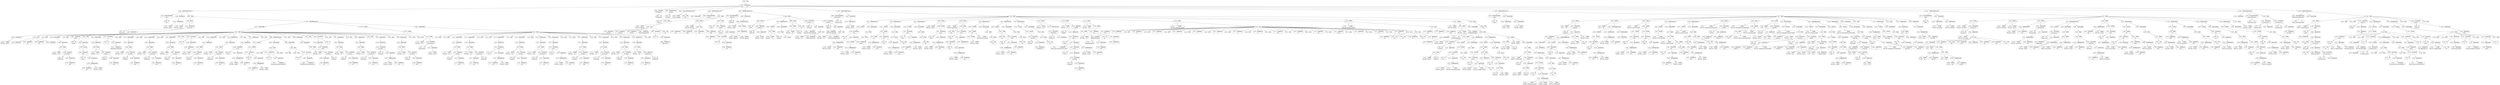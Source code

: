 digraph ast {
node [shape=none];
210947 [label=<<TABLE border='1' cellspacing='0' cellpadding='10' style='rounded' ><TR><TD border='0'>210947</TD><TD border='0'><B>BinOP</B></TD></TR><HR/><TR><TD border='0' cellpadding='5' colspan='2'>-&gt;</TD></TR></TABLE>>];
210947 -> 210942 [weight=2];
210947 -> 210946 [weight=2];
210946 [label=<<TABLE border='1' cellspacing='0' cellpadding='10' style='rounded' ><TR><TD border='0'>210946</TD><TD border='0'><B>MethodCall</B></TD></TR><HR/><TR><TD border='0' cellpadding='5' colspan='2'>get_field_name</TD></TR></TABLE>>];
210946 -> 210943 [weight=2];
210946 -> 210945 [weight=2];
210945 [label=<<TABLE border='1' cellspacing='0' cellpadding='10' style='rounded' ><TR><TD border='0'>210945</TD><TD border='0'><B>ArgumentList</B></TD></TR></TABLE>>];
210945 -> 210944 [weight=2];
210944 [label=<<TABLE border='1' cellspacing='0' cellpadding='10' style='rounded' ><TR><TD border='0'>210944</TD><TD border='0'><B>StringLiteral</B></TD></TR><HR/><TR><TD border='0' cellpadding='5' colspan='2'>filter</TD></TR></TABLE>>];
210951 [label=<<TABLE border='1' cellspacing='0' cellpadding='10' style='rounded' ><TR><TD border='0'>210951</TD><TD border='0'><B>Id</B></TD></TR><HR/><TR><TD border='0' cellpadding='5' colspan='2'>checked</TD></TR></TABLE>>];
210950 [label=<<TABLE border='1' cellspacing='0' cellpadding='10' style='rounded' ><TR><TD border='0'>210950</TD><TD border='0'><B>Html</B></TD></TR></TABLE>>];
210949 [label=<<TABLE border='1' cellspacing='0' cellpadding='10' style='rounded' ><TR><TD border='0'>210949</TD><TD border='0'><B>EchoStatement</B></TD></TR></TABLE>>];
210949 -> 210948 [weight=2];
210948 [label=<<TABLE border='1' cellspacing='0' cellpadding='10' style='rounded' ><TR><TD border='0'>210948</TD><TD border='0'><B>ArgumentList</B></TD></TR></TABLE>>];
210948 -> 210947 [weight=2];
210955 [label=<<TABLE border='1' cellspacing='0' cellpadding='10' style='rounded' ><TR><TD border='0'>210955</TD><TD border='0'><B>StringLiteral</B></TD></TR><HR/><TR><TD border='0' cellpadding='5' colspan='2'>filter</TD></TR></TABLE>>];
210954 [label=<<TABLE border='1' cellspacing='0' cellpadding='10' style='rounded' ><TR><TD border='0'>210954</TD><TD border='0'><B>Variable</B></TD></TR><HR/><TR><TD border='0' cellpadding='5'>(906, 4561)</TD><TD border='0' cellpadding='5'>instance</TD></TR></TABLE>>];
210953 [label=<<TABLE border='1' cellspacing='0' cellpadding='10' style='rounded' ><TR><TD border='0'>210953</TD><TD border='0'><B>Id</B></TD></TR><HR/><TR><TD border='0' cellpadding='5' colspan='2'>empty</TD></TR></TABLE>>];
210959 [label=<<TABLE border='1' cellspacing='0' cellpadding='10' style='rounded' ><TR><TD border='0'>210959</TD><TD border='0'><B>UnaryOP</B></TD></TR><HR/><TR><TD border='0' cellpadding='5' colspan='2'>!</TD></TR></TABLE>>];
210959 -> 210958 [weight=2];
210958 [label=<<TABLE border='1' cellspacing='0' cellpadding='10' style='rounded' ><TR><TD border='0'>210958</TD><TD border='0'><B>FunctionCall</B></TD></TR><HR/><TR><TD border='0' cellpadding='5' colspan='2'>empty</TD></TR></TABLE>>];
210958 -> 210953 [weight=2];
210958 -> 210957 [weight=2];
210957 [label=<<TABLE border='1' cellspacing='0' cellpadding='10' style='rounded' ><TR><TD border='0'>210957</TD><TD border='0'><B>ArgumentList</B></TD></TR></TABLE>>];
210957 -> 210956 [weight=2];
210956 [label=<<TABLE border='1' cellspacing='0' cellpadding='10' style='rounded' ><TR><TD border='0'>210956</TD><TD border='0'><B>PostfixExpression</B></TD></TR></TABLE>>];
210956 -> 210954 [weight=2];
210956 -> 210955 [weight=2];
210963 [label=<<TABLE border='1' cellspacing='0' cellpadding='10' style='rounded' ><TR><TD border='0'>210963</TD><TD border='0'><B>Variable</B></TD></TR><HR/><TR><TD border='0' cellpadding='5'>(906, 4560)</TD><TD border='0' cellpadding='5'>this</TD></TR></TABLE>>];
210962 [label=<<TABLE border='1' cellspacing='0' cellpadding='10' style='rounded' ><TR><TD border='0'>210962</TD><TD border='0'><B>Html</B></TD></TR></TABLE>>];
210961 [label=<<TABLE border='1' cellspacing='0' cellpadding='10' style='rounded' ><TR><TD border='0'>210961</TD><TD border='0'><B>FunctionCall</B></TD></TR><HR/><TR><TD border='0' cellpadding='5' colspan='2'>checked</TD></TR></TABLE>>];
210961 -> 210951 [weight=2];
210961 -> 210960 [weight=2];
210960 [label=<<TABLE border='1' cellspacing='0' cellpadding='10' style='rounded' ><TR><TD border='0'>210960</TD><TD border='0'><B>ArgumentList</B></TD></TR></TABLE>>];
210960 -> 210959 [weight=2];
210967 [label=<<TABLE border='1' cellspacing='0' cellpadding='10' style='rounded' ><TR><TD border='0'>210967</TD><TD border='0'><B>MethodCall</B></TD></TR><HR/><TR><TD border='0' cellpadding='5' colspan='2'>get_field_id</TD></TR></TABLE>>];
210967 -> 210964 [weight=2];
210967 -> 210966 [weight=2];
210966 [label=<<TABLE border='1' cellspacing='0' cellpadding='10' style='rounded' ><TR><TD border='0'>210966</TD><TD border='0'><B>ArgumentList</B></TD></TR></TABLE>>];
210966 -> 210965 [weight=2];
210965 [label=<<TABLE border='1' cellspacing='0' cellpadding='10' style='rounded' ><TR><TD border='0'>210965</TD><TD border='0'><B>StringLiteral</B></TD></TR><HR/><TR><TD border='0' cellpadding='5' colspan='2'>filter</TD></TR></TABLE>>];
210964 [label=<<TABLE border='1' cellspacing='0' cellpadding='10' style='rounded' ><TR><TD border='0'>210964</TD><TD border='0'><B>Id</B></TD></TR><HR/><TR><TD border='0' cellpadding='5' colspan='2'>get_field_id</TD></TR></TABLE>>];
210971 [label=<<TABLE border='1' cellspacing='0' cellpadding='10' style='rounded' ><TR><TD border='0'>210971</TD><TD border='0'><B>Html</B></TD></TR><HR/><TR><TD border='0' cellpadding='5' colspan='2'>'&gt;</TD></TR></TABLE>>];
210970 [label=<<TABLE border='1' cellspacing='0' cellpadding='10' style='rounded' ><TR><TD border='0'>210970</TD><TD border='0'><B>EchoStatement</B></TD></TR></TABLE>>];
210970 -> 210969 [weight=2];
210969 [label=<<TABLE border='1' cellspacing='0' cellpadding='10' style='rounded' ><TR><TD border='0'>210969</TD><TD border='0'><B>ArgumentList</B></TD></TR></TABLE>>];
210969 -> 210968 [weight=2];
210968 [label=<<TABLE border='1' cellspacing='0' cellpadding='10' style='rounded' ><TR><TD border='0'>210968</TD><TD border='0'><B>BinOP</B></TD></TR><HR/><TR><TD border='0' cellpadding='5' colspan='2'>-&gt;</TD></TR></TABLE>>];
210968 -> 210963 [weight=2];
210968 -> 210967 [weight=2];
210975 [label=<<TABLE border='1' cellspacing='0' cellpadding='10' style='rounded' ><TR><TD border='0'>210975</TD><TD border='0'><B>FunctionCall</B></TD></TR><HR/><TR><TD border='0' cellpadding='5' colspan='2'>_e</TD></TR></TABLE>>];
210975 -> 210972 [weight=2];
210975 -> 210974 [weight=2];
210974 [label=<<TABLE border='1' cellspacing='0' cellpadding='10' style='rounded' ><TR><TD border='0'>210974</TD><TD border='0'><B>ArgumentList</B></TD></TR></TABLE>>];
210974 -> 210973 [weight=2];
210973 [label=<<TABLE border='1' cellspacing='0' cellpadding='10' style='rounded' ><TR><TD border='0'>210973</TD><TD border='0'><B>StringLiteral</B></TD></TR><HR/><TR><TD border='0' cellpadding='5' colspan='2'>Automatically add paragraphs</TD></TR></TABLE>>];
210972 [label=<<TABLE border='1' cellspacing='0' cellpadding='10' style='rounded' ><TR><TD border='0'>210972</TD><TD border='0'><B>Id</B></TD></TR><HR/><TR><TD border='0' cellpadding='5' colspan='2'>_e</TD></TR></TABLE>>];
210979 [label=<<TABLE border='1' cellspacing='0' cellpadding='10' style='rounded' ><TR><TD border='0'>210979</TD><TD border='0'><B>StatementBody</B></TD></TR></TABLE>>];
210979 -> 210977 [weight=2];
210977 [label=<<TABLE border='1' cellspacing='0' cellpadding='10' style='rounded' ><TR><TD border='0'>210977</TD><TD border='0'><B>Block</B></TD></TR></TABLE>>];
210977 -> 210804 [weight=2];
210977 -> 210812 [weight=2];
210977 -> 210813 [weight=2];
210977 -> 210821 [weight=2];
210977 -> 210822 [weight=2];
210977 -> 210830 [weight=2];
210977 -> 210831 [weight=2];
210977 -> 210835 [weight=2];
210977 -> 210836 [weight=2];
210977 -> 210844 [weight=2];
210977 -> 210845 [weight=2];
210977 -> 210853 [weight=2];
210977 -> 210854 [weight=2];
210977 -> 210862 [weight=2];
210977 -> 210863 [weight=2];
210977 -> 210880 [weight=2];
210977 -> 210891 [weight=2];
210977 -> 210899 [weight=2];
210977 -> 210900 [weight=2];
210977 -> 210904 [weight=2];
210977 -> 210905 [weight=2];
210977 -> 210913 [weight=2];
210977 -> 210914 [weight=2];
210977 -> 210922 [weight=2];
210977 -> 210923 [weight=2];
210977 -> 210931 [weight=2];
210977 -> 210932 [weight=2];
210977 -> 210940 [weight=2];
210977 -> 210941 [weight=2];
210977 -> 210949 [weight=2];
210977 -> 210950 [weight=2];
210977 -> 210961 [weight=2];
210977 -> 210962 [weight=2];
210977 -> 210970 [weight=2];
210977 -> 210971 [weight=2];
210977 -> 210975 [weight=2];
210977 -> 210976 [weight=2];
210976 [label=<<TABLE border='1' cellspacing='0' cellpadding='10' style='rounded' ><TR><TD border='0'>210976</TD><TD border='0'><B>Html</B></TD></TR></TABLE>>];
210983 [label=<<TABLE border='1' cellspacing='0' cellpadding='10' style='rounded' ><TR><TD border='0'>210983</TD><TD border='0'><B>ReturnValueMethod</B></TD></TR><HR/><TR><TD border='0' cellpadding='5' colspan='2'>render_control_template_scripts</TD></TR></TABLE>>];
210983 -> 210982 [weight=2];
210982 [label=<<TABLE border='1' cellspacing='0' cellpadding='10' style='rounded' ><TR><TD border='0'>210982</TD><TD border='0'><B>Id</B></TD></TR><HR/><TR><TD border='0' cellpadding='5' colspan='2'>render_control_template_scripts</TD></TR></TABLE>>];
210981 [label=<<TABLE border='1' cellspacing='0' cellpadding='10' style='rounded' ><TR><TD border='0'>210981</TD><TD border='0'><B>PublicMethodStatement</B></TD></TR></TABLE>>];
210981 -> 210685 [weight=2];
210981 -> 210688 [weight=2];
210981 -> 210980 [weight=2];
210980 [label=<<TABLE border='1' cellspacing='0' cellpadding='10' style='rounded' ><TR><TD border='0'>210980</TD><TD border='0'><B>Block</B></TD></TR></TABLE>>];
210980 -> 210690 [weight=2];
210980 -> 210802 [weight=2];
210987 [label=<<TABLE border='1' cellspacing='0' cellpadding='10' style='rounded' ><TR><TD border='0'>210987</TD><TD border='0'><B>Id</B></TD></TR><HR/><TR><TD border='0' cellpadding='5' colspan='2'>explode</TD></TR></TABLE>>];
210986 [label=<<TABLE border='1' cellspacing='0' cellpadding='10' style='rounded' ><TR><TD border='0'>210986</TD><TD border='0'><B>BinOP</B></TD></TR><HR/><TR><TD border='0' cellpadding='5' colspan='2'>=</TD></TR></TABLE>>];
210986 -> 210985 [weight=2];
210986 -> 211000 [weight=2];
210985 [label=<<TABLE border='1' cellspacing='0' cellpadding='10' style='rounded' ><TR><TD border='0'>210985</TD><TD border='0'><B>Variable</B></TD></TR><HR/><TR><TD border='0' cellpadding='5'>(906, 4577)</TD><TD border='0' cellpadding='5'>dismissed_pointers</TD></TR></TABLE>>];
210984 [label=<<TABLE border='1' cellspacing='0' cellpadding='10' style='rounded' ><TR><TD border='0'>210984</TD><TD border='0'><B>ParameterList</B></TD></TR></TABLE>>];
210991 [label=<<TABLE border='1' cellspacing='0' cellpadding='10' style='rounded' ><TR><TD border='0'>210991</TD><TD border='0'><B>Id</B></TD></TR><HR/><TR><TD border='0' cellpadding='5' colspan='2'>get_current_user_id</TD></TR></TABLE>>];
210990 [label=<<TABLE border='1' cellspacing='0' cellpadding='10' style='rounded' ><TR><TD border='0'>210990</TD><TD border='0'><B>Id</B></TD></TR><HR/><TR><TD border='0' cellpadding='5' colspan='2'>get_user_meta</TD></TR></TABLE>>];
210989 [label=<<TABLE border='1' cellspacing='0' cellpadding='10' style='rounded' ><TR><TD border='0'>210989</TD><TD border='0'><B>String</B></TD></TR><HR/><TR><TD border='0' cellpadding='5' colspan='2'>string</TD></TR></TABLE>>];
210988 [label=<<TABLE border='1' cellspacing='0' cellpadding='10' style='rounded' ><TR><TD border='0'>210988</TD><TD border='0'><B>StringLiteral</B></TD></TR><HR/><TR><TD border='0' cellpadding='5' colspan='2'>,</TD></TR></TABLE>>];
210995 [label=<<TABLE border='1' cellspacing='0' cellpadding='10' style='rounded' ><TR><TD border='0'>210995</TD><TD border='0'><B>True</B></TD></TR><HR/><TR><TD border='0' cellpadding='5' colspan='2'>true</TD></TR></TABLE>>];
210994 [label=<<TABLE border='1' cellspacing='0' cellpadding='10' style='rounded' ><TR><TD border='0'>210994</TD><TD border='0'><B>StringLiteral</B></TD></TR><HR/><TR><TD border='0' cellpadding='5' colspan='2'>dismissed_wp_pointers</TD></TR></TABLE>>];
210993 [label=<<TABLE border='1' cellspacing='0' cellpadding='10' style='rounded' ><TR><TD border='0'>210993</TD><TD border='0'><B>FunctionCall</B></TD></TR><HR/><TR><TD border='0' cellpadding='5' colspan='2'>get_current_user_id</TD></TR></TABLE>>];
210993 -> 210991 [weight=2];
210993 -> 210992 [weight=2];
210992 [label=<<TABLE border='1' cellspacing='0' cellpadding='10' style='rounded' ><TR><TD border='0'>210992</TD><TD border='0'><B>ArgumentList</B></TD></TR></TABLE>>];
210999 [label=<<TABLE border='1' cellspacing='0' cellpadding='10' style='rounded' ><TR><TD border='0'>210999</TD><TD border='0'><B>ArgumentList</B></TD></TR></TABLE>>];
210999 -> 210988 [weight=2];
210999 -> 210998 [weight=2];
210998 [label=<<TABLE border='1' cellspacing='0' cellpadding='10' style='rounded' ><TR><TD border='0'>210998</TD><TD border='0'><B>CastExpression</B></TD></TR></TABLE>>];
210998 -> 210989 [weight=2];
210998 -> 210997 [weight=2];
210997 [label=<<TABLE border='1' cellspacing='0' cellpadding='10' style='rounded' ><TR><TD border='0'>210997</TD><TD border='0'><B>FunctionCall</B></TD></TR><HR/><TR><TD border='0' cellpadding='5' colspan='2'>get_user_meta</TD></TR></TABLE>>];
210997 -> 210990 [weight=2];
210997 -> 210996 [weight=2];
210996 [label=<<TABLE border='1' cellspacing='0' cellpadding='10' style='rounded' ><TR><TD border='0'>210996</TD><TD border='0'><B>ArgumentList</B></TD></TR></TABLE>>];
210996 -> 210993 [weight=2];
210996 -> 210994 [weight=2];
210996 -> 210995 [weight=2];
211003 [label=<<TABLE border='1' cellspacing='0' cellpadding='10' style='rounded' ><TR><TD border='0'>211003</TD><TD border='0'><B>StringLiteral</B></TD></TR><HR/><TR><TD border='0' cellpadding='5' colspan='2'>Title:</TD></TR></TABLE>>];
211002 [label=<<TABLE border='1' cellspacing='0' cellpadding='10' style='rounded' ><TR><TD border='0'>211002</TD><TD border='0'><B>Id</B></TD></TR><HR/><TR><TD border='0' cellpadding='5' colspan='2'>esc_html_e</TD></TR></TABLE>>];
211001 [label=<<TABLE border='1' cellspacing='0' cellpadding='10' style='rounded' ><TR><TD border='0'>211001</TD><TD border='0'><B>Html</B></TD></TR></TABLE>>];
211000 [label=<<TABLE border='1' cellspacing='0' cellpadding='10' style='rounded' ><TR><TD border='0'>211000</TD><TD border='0'><B>FunctionCall</B></TD></TR><HR/><TR><TD border='0' cellpadding='5' colspan='2'>explode</TD></TR></TABLE>>];
211000 -> 210987 [weight=2];
211000 -> 210999 [weight=2];
211006 [label=<<TABLE border='1' cellspacing='0' cellpadding='10' style='rounded' ><TR><TD border='0'>211006</TD><TD border='0'><B>Html</B></TD></TR></TABLE>>];
211005 [label=<<TABLE border='1' cellspacing='0' cellpadding='10' style='rounded' ><TR><TD border='0'>211005</TD><TD border='0'><B>FunctionCall</B></TD></TR><HR/><TR><TD border='0' cellpadding='5' colspan='2'>esc_html_e</TD></TR></TABLE>>];
211005 -> 211002 [weight=2];
211005 -> 211004 [weight=2];
211004 [label=<<TABLE border='1' cellspacing='0' cellpadding='10' style='rounded' ><TR><TD border='0'>211004</TD><TD border='0'><B>ArgumentList</B></TD></TR></TABLE>>];
211004 -> 211003 [weight=2];
211011 [label=<<TABLE border='1' cellspacing='0' cellpadding='10' style='rounded' ><TR><TD border='0'>211011</TD><TD border='0'><B>True</B></TD></TR><HR/><TR><TD border='0' cellpadding='5' colspan='2'>true</TD></TR></TABLE>>];
211010 [label=<<TABLE border='1' cellspacing='0' cellpadding='10' style='rounded' ><TR><TD border='0'>211010</TD><TD border='0'><B>Variable</B></TD></TR><HR/><TR><TD border='0' cellpadding='5'>(906, 4577)</TD><TD border='0' cellpadding='5'>dismissed_pointers</TD></TR></TABLE>>];
211009 [label=<<TABLE border='1' cellspacing='0' cellpadding='10' style='rounded' ><TR><TD border='0'>211009</TD><TD border='0'><B>StringLiteral</B></TD></TR><HR/><TR><TD border='0' cellpadding='5' colspan='2'>text_widget_custom_html</TD></TR></TABLE>>];
211008 [label=<<TABLE border='1' cellspacing='0' cellpadding='10' style='rounded' ><TR><TD border='0'>211008</TD><TD border='0'><B>Id</B></TD></TR><HR/><TR><TD border='0' cellpadding='5' colspan='2'>in_array</TD></TR></TABLE>>];
211015 [label=<<TABLE border='1' cellspacing='0' cellpadding='10' style='rounded' ><TR><TD border='0'>211015</TD><TD border='0'><B>Condition</B></TD></TR></TABLE>>];
211015 -> 211014 [weight=2];
211014 [label=<<TABLE border='1' cellspacing='0' cellpadding='10' style='rounded' ><TR><TD border='0'>211014</TD><TD border='0'><B>UnaryOP</B></TD></TR><HR/><TR><TD border='0' cellpadding='5' colspan='2'>!</TD></TR></TABLE>>];
211014 -> 211013 [weight=2];
211013 [label=<<TABLE border='1' cellspacing='0' cellpadding='10' style='rounded' ><TR><TD border='0'>211013</TD><TD border='0'><B>FunctionCall</B></TD></TR><HR/><TR><TD border='0' cellpadding='5' colspan='2'>in_array</TD></TR></TABLE>>];
211013 -> 211008 [weight=2];
211013 -> 211012 [weight=2];
211012 [label=<<TABLE border='1' cellspacing='0' cellpadding='10' style='rounded' ><TR><TD border='0'>211012</TD><TD border='0'><B>ArgumentList</B></TD></TR></TABLE>>];
211012 -> 211009 [weight=2];
211012 -> 211010 [weight=2];
211012 -> 211011 [weight=2];
211019 [label=<<TABLE border='1' cellspacing='0' cellpadding='10' style='rounded' ><TR><TD border='0'>211019</TD><TD border='0'><B>ArgumentList</B></TD></TR></TABLE>>];
211019 -> 211018 [weight=2];
211018 [label=<<TABLE border='1' cellspacing='0' cellpadding='10' style='rounded' ><TR><TD border='0'>211018</TD><TD border='0'><B>StringLiteral</B></TD></TR><HR/><TR><TD border='0' cellpadding='5' colspan='2'>New Custom HTML Widget</TD></TR></TABLE>>];
211017 [label=<<TABLE border='1' cellspacing='0' cellpadding='10' style='rounded' ><TR><TD border='0'>211017</TD><TD border='0'><B>Id</B></TD></TR><HR/><TR><TD border='0' cellpadding='5' colspan='2'>_e</TD></TR></TABLE>>];
211016 [label=<<TABLE border='1' cellspacing='0' cellpadding='10' style='rounded' ><TR><TD border='0'>211016</TD><TD border='0'><B>Html</B></TD></TR></TABLE>>];
211023 [label=<<TABLE border='1' cellspacing='0' cellpadding='10' style='rounded' ><TR><TD border='0'>211023</TD><TD border='0'><B>ArgumentList</B></TD></TR></TABLE>>];
211022 [label=<<TABLE border='1' cellspacing='0' cellpadding='10' style='rounded' ><TR><TD border='0'>211022</TD><TD border='0'><B>Id</B></TD></TR><HR/><TR><TD border='0' cellpadding='5' colspan='2'>is_customize_preview</TD></TR></TABLE>>];
211021 [label=<<TABLE border='1' cellspacing='0' cellpadding='10' style='rounded' ><TR><TD border='0'>211021</TD><TD border='0'><B>Html</B></TD></TR></TABLE>>];
211020 [label=<<TABLE border='1' cellspacing='0' cellpadding='10' style='rounded' ><TR><TD border='0'>211020</TD><TD border='0'><B>FunctionCall</B></TD></TR><HR/><TR><TD border='0' cellpadding='5' colspan='2'>_e</TD></TR></TABLE>>];
211020 -> 211017 [weight=2];
211020 -> 211019 [weight=2];
211027 [label=<<TABLE border='1' cellspacing='0' cellpadding='10' style='rounded' ><TR><TD border='0'>211027</TD><TD border='0'><B>Id</B></TD></TR><HR/><TR><TD border='0' cellpadding='5' colspan='2'>_e</TD></TR></TABLE>>];
211026 [label=<<TABLE border='1' cellspacing='0' cellpadding='10' style='rounded' ><TR><TD border='0'>211026</TD><TD border='0'><B>Html</B></TD></TR></TABLE>>];
211025 [label=<<TABLE border='1' cellspacing='0' cellpadding='10' style='rounded' ><TR><TD border='0'>211025</TD><TD border='0'><B>Condition</B></TD></TR></TABLE>>];
211025 -> 211024 [weight=2];
211024 [label=<<TABLE border='1' cellspacing='0' cellpadding='10' style='rounded' ><TR><TD border='0'>211024</TD><TD border='0'><B>FunctionCall</B></TD></TR><HR/><TR><TD border='0' cellpadding='5' colspan='2'>is_customize_preview</TD></TR></TABLE>>];
211024 -> 211022 [weight=2];
211024 -> 211023 [weight=2];
211031 [label=<<TABLE border='1' cellspacing='0' cellpadding='10' style='rounded' ><TR><TD border='0'>211031</TD><TD border='0'><B>Html</B></TD></TR></TABLE>>];
211030 [label=<<TABLE border='1' cellspacing='0' cellpadding='10' style='rounded' ><TR><TD border='0'>211030</TD><TD border='0'><B>FunctionCall</B></TD></TR><HR/><TR><TD border='0' cellpadding='5' colspan='2'>_e</TD></TR></TABLE>>];
211030 -> 211027 [weight=2];
211030 -> 211029 [weight=2];
211029 [label=<<TABLE border='1' cellspacing='0' cellpadding='10' style='rounded' ><TR><TD border='0'>211029</TD><TD border='0'><B>ArgumentList</B></TD></TR></TABLE>>];
211029 -> 211028 [weight=2];
211028 [label=<<TABLE border='1' cellspacing='0' cellpadding='10' style='rounded' ><TR><TD border='0'>211028</TD><TD border='0'><B>StringLiteral</B></TD></TR><HR/><TR><TD border='0' cellpadding='5' colspan='2'>Hey, did you hear we have a &amp;#8220;Cu...</TD></TR></TABLE>>];
211035 [label=<<TABLE border='1' cellspacing='0' cellpadding='10' style='rounded' ><TR><TD border='0'>211035</TD><TD border='0'><B>Html</B></TD></TR></TABLE>>];
211034 [label=<<TABLE border='1' cellspacing='0' cellpadding='10' style='rounded' ><TR><TD border='0'>211034</TD><TD border='0'><B>StatementBody</B></TD></TR></TABLE>>];
211034 -> 211032 [weight=2];
211033 [label=<<TABLE border='1' cellspacing='0' cellpadding='10' style='rounded' ><TR><TD border='0'>211033</TD><TD border='0'><B>IfThenElseStatement</B></TD></TR></TABLE>>];
211033 -> 211025 [weight=2];
211033 -> 211034 [weight=2];
211033 -> 211043 [weight=2];
211032 [label=<<TABLE border='1' cellspacing='0' cellpadding='10' style='rounded' ><TR><TD border='0'>211032</TD><TD border='0'><B>Block</B></TD></TR></TABLE>>];
211032 -> 211026 [weight=2];
211032 -> 211030 [weight=2];
211032 -> 211031 [weight=2];
211039 [label=<<TABLE border='1' cellspacing='0' cellpadding='10' style='rounded' ><TR><TD border='0'>211039</TD><TD border='0'><B>FunctionCall</B></TD></TR><HR/><TR><TD border='0' cellpadding='5' colspan='2'>_e</TD></TR></TABLE>>];
211039 -> 211036 [weight=2];
211039 -> 211038 [weight=2];
211038 [label=<<TABLE border='1' cellspacing='0' cellpadding='10' style='rounded' ><TR><TD border='0'>211038</TD><TD border='0'><B>ArgumentList</B></TD></TR></TABLE>>];
211038 -> 211037 [weight=2];
211037 [label=<<TABLE border='1' cellspacing='0' cellpadding='10' style='rounded' ><TR><TD border='0'>211037</TD><TD border='0'><B>StringLiteral</B></TD></TR><HR/><TR><TD border='0' cellpadding='5' colspan='2'>Hey, did you hear we have a &amp;#8220;Cu...</TD></TR></TABLE>>];
211036 [label=<<TABLE border='1' cellspacing='0' cellpadding='10' style='rounded' ><TR><TD border='0'>211036</TD><TD border='0'><B>Id</B></TD></TR><HR/><TR><TD border='0' cellpadding='5' colspan='2'>_e</TD></TR></TABLE>>];
211043 [label=<<TABLE border='1' cellspacing='0' cellpadding='10' style='rounded' ><TR><TD border='0'>211043</TD><TD border='0'><B>StatementBody</B></TD></TR></TABLE>>];
211043 -> 211041 [weight=2];
211041 [label=<<TABLE border='1' cellspacing='0' cellpadding='10' style='rounded' ><TR><TD border='0'>211041</TD><TD border='0'><B>Block</B></TD></TR></TABLE>>];
211041 -> 211035 [weight=2];
211041 -> 211039 [weight=2];
211041 -> 211040 [weight=2];
211040 [label=<<TABLE border='1' cellspacing='0' cellpadding='10' style='rounded' ><TR><TD border='0'>211040</TD><TD border='0'><B>Html</B></TD></TR></TABLE>>];
211047 [label=<<TABLE border='1' cellspacing='0' cellpadding='10' style='rounded' ><TR><TD border='0'>211047</TD><TD border='0'><B>ArgumentList</B></TD></TR></TABLE>>];
211047 -> 211046 [weight=2];
211046 [label=<<TABLE border='1' cellspacing='0' cellpadding='10' style='rounded' ><TR><TD border='0'>211046</TD><TD border='0'><B>StringLiteral</B></TD></TR><HR/><TR><TD border='0' cellpadding='5' colspan='2'>Dismiss</TD></TR></TABLE>>];
211045 [label=<<TABLE border='1' cellspacing='0' cellpadding='10' style='rounded' ><TR><TD border='0'>211045</TD><TD border='0'><B>Id</B></TD></TR><HR/><TR><TD border='0' cellpadding='5' colspan='2'>_e</TD></TR></TABLE>>];
211044 [label=<<TABLE border='1' cellspacing='0' cellpadding='10' style='rounded' ><TR><TD border='0'>211044</TD><TD border='0'><B>Html</B></TD></TR></TABLE>>];
211051 [label=<<TABLE border='1' cellspacing='0' cellpadding='10' style='rounded' ><TR><TD border='0'>211051</TD><TD border='0'><B>IfThenStatement</B></TD></TR></TABLE>>];
211051 -> 211015 [weight=2];
211051 -> 211052 [weight=2];
211050 [label=<<TABLE border='1' cellspacing='0' cellpadding='10' style='rounded' ><TR><TD border='0'>211050</TD><TD border='0'><B>Block</B></TD></TR></TABLE>>];
211050 -> 211016 [weight=2];
211050 -> 211020 [weight=2];
211050 -> 211021 [weight=2];
211050 -> 211033 [weight=2];
211050 -> 211044 [weight=2];
211050 -> 211048 [weight=2];
211050 -> 211049 [weight=2];
211049 [label=<<TABLE border='1' cellspacing='0' cellpadding='10' style='rounded' ><TR><TD border='0'>211049</TD><TD border='0'><B>Html</B></TD></TR></TABLE>>];
211048 [label=<<TABLE border='1' cellspacing='0' cellpadding='10' style='rounded' ><TR><TD border='0'>211048</TD><TD border='0'><B>FunctionCall</B></TD></TR><HR/><TR><TD border='0' cellpadding='5' colspan='2'>_e</TD></TR></TABLE>>];
211048 -> 211045 [weight=2];
211048 -> 211047 [weight=2];
211055 [label=<<TABLE border='1' cellspacing='0' cellpadding='10' style='rounded' ><TR><TD border='0'>211055</TD><TD border='0'><B>StringLiteral</B></TD></TR><HR/><TR><TD border='0' cellpadding='5' colspan='2'>text_widget_paste_html</TD></TR></TABLE>>];
211054 [label=<<TABLE border='1' cellspacing='0' cellpadding='10' style='rounded' ><TR><TD border='0'>211054</TD><TD border='0'><B>Id</B></TD></TR><HR/><TR><TD border='0' cellpadding='5' colspan='2'>in_array</TD></TR></TABLE>>];
211052 [label=<<TABLE border='1' cellspacing='0' cellpadding='10' style='rounded' ><TR><TD border='0'>211052</TD><TD border='0'><B>StatementBody</B></TD></TR></TABLE>>];
211052 -> 211050 [weight=2];
211059 [label=<<TABLE border='1' cellspacing='0' cellpadding='10' style='rounded' ><TR><TD border='0'>211059</TD><TD border='0'><B>FunctionCall</B></TD></TR><HR/><TR><TD border='0' cellpadding='5' colspan='2'>in_array</TD></TR></TABLE>>];
211059 -> 211054 [weight=2];
211059 -> 211058 [weight=2];
211058 [label=<<TABLE border='1' cellspacing='0' cellpadding='10' style='rounded' ><TR><TD border='0'>211058</TD><TD border='0'><B>ArgumentList</B></TD></TR></TABLE>>];
211058 -> 211055 [weight=2];
211058 -> 211056 [weight=2];
211058 -> 211057 [weight=2];
211057 [label=<<TABLE border='1' cellspacing='0' cellpadding='10' style='rounded' ><TR><TD border='0'>211057</TD><TD border='0'><B>True</B></TD></TR><HR/><TR><TD border='0' cellpadding='5' colspan='2'>true</TD></TR></TABLE>>];
211056 [label=<<TABLE border='1' cellspacing='0' cellpadding='10' style='rounded' ><TR><TD border='0'>211056</TD><TD border='0'><B>Variable</B></TD></TR><HR/><TR><TD border='0' cellpadding='5'>(906, 4577)</TD><TD border='0' cellpadding='5'>dismissed_pointers</TD></TR></TABLE>>];
211063 [label=<<TABLE border='1' cellspacing='0' cellpadding='10' style='rounded' ><TR><TD border='0'>211063</TD><TD border='0'><B>Id</B></TD></TR><HR/><TR><TD border='0' cellpadding='5' colspan='2'>_e</TD></TR></TABLE>>];
211062 [label=<<TABLE border='1' cellspacing='0' cellpadding='10' style='rounded' ><TR><TD border='0'>211062</TD><TD border='0'><B>Html</B></TD></TR></TABLE>>];
211061 [label=<<TABLE border='1' cellspacing='0' cellpadding='10' style='rounded' ><TR><TD border='0'>211061</TD><TD border='0'><B>Condition</B></TD></TR></TABLE>>];
211061 -> 211060 [weight=2];
211060 [label=<<TABLE border='1' cellspacing='0' cellpadding='10' style='rounded' ><TR><TD border='0'>211060</TD><TD border='0'><B>UnaryOP</B></TD></TR><HR/><TR><TD border='0' cellpadding='5' colspan='2'>!</TD></TR></TABLE>>];
211060 -> 211059 [weight=2];
211067 [label=<<TABLE border='1' cellspacing='0' cellpadding='10' style='rounded' ><TR><TD border='0'>211067</TD><TD border='0'><B>Html</B></TD></TR></TABLE>>];
211066 [label=<<TABLE border='1' cellspacing='0' cellpadding='10' style='rounded' ><TR><TD border='0'>211066</TD><TD border='0'><B>FunctionCall</B></TD></TR><HR/><TR><TD border='0' cellpadding='5' colspan='2'>_e</TD></TR></TABLE>>];
211066 -> 211063 [weight=2];
211066 -> 211065 [weight=2];
211065 [label=<<TABLE border='1' cellspacing='0' cellpadding='10' style='rounded' ><TR><TD border='0'>211065</TD><TD border='0'><B>ArgumentList</B></TD></TR></TABLE>>];
211065 -> 211064 [weight=2];
211064 [label=<<TABLE border='1' cellspacing='0' cellpadding='10' style='rounded' ><TR><TD border='0'>211064</TD><TD border='0'><B>StringLiteral</B></TD></TR><HR/><TR><TD border='0' cellpadding='5' colspan='2'>Did you just paste HTML?</TD></TR></TABLE>>];
211071 [label=<<TABLE border='1' cellspacing='0' cellpadding='10' style='rounded' ><TR><TD border='0'>211071</TD><TD border='0'><B>FunctionCall</B></TD></TR><HR/><TR><TD border='0' cellpadding='5' colspan='2'>_e</TD></TR></TABLE>>];
211071 -> 211068 [weight=2];
211071 -> 211070 [weight=2];
211070 [label=<<TABLE border='1' cellspacing='0' cellpadding='10' style='rounded' ><TR><TD border='0'>211070</TD><TD border='0'><B>ArgumentList</B></TD></TR></TABLE>>];
211070 -> 211069 [weight=2];
211069 [label=<<TABLE border='1' cellspacing='0' cellpadding='10' style='rounded' ><TR><TD border='0'>211069</TD><TD border='0'><B>StringLiteral</B></TD></TR><HR/><TR><TD border='0' cellpadding='5' colspan='2'>Hey there, looks like you just pasted...</TD></TR></TABLE>>];
211068 [label=<<TABLE border='1' cellspacing='0' cellpadding='10' style='rounded' ><TR><TD border='0'>211068</TD><TD border='0'><B>Id</B></TD></TR><HR/><TR><TD border='0' cellpadding='5' colspan='2'>_e</TD></TR></TABLE>>];
211075 [label=<<TABLE border='1' cellspacing='0' cellpadding='10' style='rounded' ><TR><TD border='0'>211075</TD><TD border='0'><B>ArgumentList</B></TD></TR></TABLE>>];
211075 -> 211074 [weight=2];
211074 [label=<<TABLE border='1' cellspacing='0' cellpadding='10' style='rounded' ><TR><TD border='0'>211074</TD><TD border='0'><B>StringLiteral</B></TD></TR><HR/><TR><TD border='0' cellpadding='5' colspan='2'>Dismiss</TD></TR></TABLE>>];
211073 [label=<<TABLE border='1' cellspacing='0' cellpadding='10' style='rounded' ><TR><TD border='0'>211073</TD><TD border='0'><B>Id</B></TD></TR><HR/><TR><TD border='0' cellpadding='5' colspan='2'>_e</TD></TR></TABLE>>];
211072 [label=<<TABLE border='1' cellspacing='0' cellpadding='10' style='rounded' ><TR><TD border='0'>211072</TD><TD border='0'><B>Html</B></TD></TR></TABLE>>];
211079 [label=<<TABLE border='1' cellspacing='0' cellpadding='10' style='rounded' ><TR><TD border='0'>211079</TD><TD border='0'><B>IfThenStatement</B></TD></TR></TABLE>>];
211079 -> 211061 [weight=2];
211079 -> 211080 [weight=2];
211078 [label=<<TABLE border='1' cellspacing='0' cellpadding='10' style='rounded' ><TR><TD border='0'>211078</TD><TD border='0'><B>Block</B></TD></TR></TABLE>>];
211078 -> 211062 [weight=2];
211078 -> 211066 [weight=2];
211078 -> 211067 [weight=2];
211078 -> 211071 [weight=2];
211078 -> 211072 [weight=2];
211078 -> 211076 [weight=2];
211078 -> 211077 [weight=2];
211077 [label=<<TABLE border='1' cellspacing='0' cellpadding='10' style='rounded' ><TR><TD border='0'>211077</TD><TD border='0'><B>Html</B></TD></TR></TABLE>>];
211076 [label=<<TABLE border='1' cellspacing='0' cellpadding='10' style='rounded' ><TR><TD border='0'>211076</TD><TD border='0'><B>FunctionCall</B></TD></TR><HR/><TR><TD border='0' cellpadding='5' colspan='2'>_e</TD></TR></TABLE>>];
211076 -> 211073 [weight=2];
211076 -> 211075 [weight=2];
211083 [label=<<TABLE border='1' cellspacing='0' cellpadding='10' style='rounded' ><TR><TD border='0'>211083</TD><TD border='0'><B>StringLiteral</B></TD></TR><HR/><TR><TD border='0' cellpadding='5' colspan='2'>Content:</TD></TR></TABLE>>];
211082 [label=<<TABLE border='1' cellspacing='0' cellpadding='10' style='rounded' ><TR><TD border='0'>211082</TD><TD border='0'><B>Id</B></TD></TR><HR/><TR><TD border='0' cellpadding='5' colspan='2'>esc_html_e</TD></TR></TABLE>>];
211081 [label=<<TABLE border='1' cellspacing='0' cellpadding='10' style='rounded' ><TR><TD border='0'>211081</TD><TD border='0'><B>Html</B></TD></TR></TABLE>>];
211080 [label=<<TABLE border='1' cellspacing='0' cellpadding='10' style='rounded' ><TR><TD border='0'>211080</TD><TD border='0'><B>StatementBody</B></TD></TR></TABLE>>];
211080 -> 211078 [weight=2];
211087 [label=<<TABLE border='1' cellspacing='0' cellpadding='10' style='rounded' ><TR><TD border='0'>211087</TD><TD border='0'><B>Block</B></TD></TR></TABLE>>];
211087 -> 210986 [weight=2];
211087 -> 211001 [weight=2];
211087 -> 211005 [weight=2];
211087 -> 211006 [weight=2];
211087 -> 211051 [weight=2];
211087 -> 211079 [weight=2];
211087 -> 211081 [weight=2];
211087 -> 211085 [weight=2];
211087 -> 211086 [weight=2];
211086 [label=<<TABLE border='1' cellspacing='0' cellpadding='10' style='rounded' ><TR><TD border='0'>211086</TD><TD border='0'><B>Html</B></TD></TR></TABLE>>];
211085 [label=<<TABLE border='1' cellspacing='0' cellpadding='10' style='rounded' ><TR><TD border='0'>211085</TD><TD border='0'><B>FunctionCall</B></TD></TR><HR/><TR><TD border='0' cellpadding='5' colspan='2'>esc_html_e</TD></TR></TABLE>>];
211085 -> 211082 [weight=2];
211085 -> 211084 [weight=2];
211084 [label=<<TABLE border='1' cellspacing='0' cellpadding='10' style='rounded' ><TR><TD border='0'>211084</TD><TD border='0'><B>ArgumentList</B></TD></TR></TABLE>>];
211084 -> 211083 [weight=2];
211090 [label=<<TABLE border='1' cellspacing='0' cellpadding='10' style='rounded' ><TR><TD border='0'>211090</TD><TD border='0'><B>Start</B></TD></TR></TABLE>>];
211090 -> 211089 [weight=2];
211089 [label=<<TABLE border='1' cellspacing='0' cellpadding='10' style='rounded' ><TR><TD border='0'>211089</TD><TD border='0'><B>ClassStatement</B></TD></TR><HR/><TR><TD border='0' cellpadding='5'>Scope</TD><TD border='0' cellpadding='5'>906</TD></TR></TABLE>>];
211089 -> 209913 [weight=2];
211089 -> 209915 [weight=2];
211089 -> 209918 [weight=2];
211089 -> 209954 [weight=2];
211089 -> 209997 [weight=2];
211089 -> 210286 [weight=2];
211089 -> 210518 [weight=2];
211089 -> 210671 [weight=2];
211089 -> 210683 [weight=2];
211089 -> 210981 [weight=2];
211089 -> 211088 [weight=2];
211088 [label=<<TABLE border='1' cellspacing='0' cellpadding='10' style='rounded' ><TR><TD border='0'>211088</TD><TD border='0'><B>PublicMethodStatement</B></TD></TR></TABLE>>];
211088 -> 210983 [weight=2];
211088 -> 210984 [weight=2];
211088 -> 211087 [weight=2];
209915 [label=<<TABLE border='1' cellspacing='0' cellpadding='10' style='rounded' ><TR><TD border='0'>209915</TD><TD border='0'><B>ParentClassName</B></TD></TR><HR/><TR><TD border='0' cellpadding='5' colspan='2'>WP_Widget</TD></TR></TABLE>>];
209915 -> 209914 [weight=2];
209914 [label=<<TABLE border='1' cellspacing='0' cellpadding='10' style='rounded' ><TR><TD border='0'>209914</TD><TD border='0'><B>Id</B></TD></TR><HR/><TR><TD border='0' cellpadding='5' colspan='2'>WP_Widget</TD></TR></TABLE>>];
209913 [label=<<TABLE border='1' cellspacing='0' cellpadding='10' style='rounded' ><TR><TD border='0'>209913</TD><TD border='0'><B>ClassName</B></TD></TR><HR/><TR><TD border='0' cellpadding='5' colspan='2'>WP_Widget_Text</TD></TR></TABLE>>];
209913 -> 209912 [weight=2];
209912 [label=<<TABLE border='1' cellspacing='0' cellpadding='10' style='rounded' ><TR><TD border='0'>209912</TD><TD border='0'><B>Id</B></TD></TR><HR/><TR><TD border='0' cellpadding='5' colspan='2'>WP_Widget_Text</TD></TR></TABLE>>];
209919 [label=<<TABLE border='1' cellspacing='0' cellpadding='10' style='rounded' ><TR><TD border='0'>209919</TD><TD border='0'><B>Id</B></TD></TR><HR/><TR><TD border='0' cellpadding='5' colspan='2'>__construct</TD></TR></TABLE>>];
209918 [label=<<TABLE border='1' cellspacing='0' cellpadding='10' style='rounded' ><TR><TD border='0'>209918</TD><TD border='0'><B>ProtectedMemberDeclaration</B></TD></TR></TABLE>>];
209918 -> 209916 [weight=2];
209918 -> 209917 [weight=2];
209917 [label=<<TABLE border='1' cellspacing='0' cellpadding='10' style='rounded' ><TR><TD border='0'>209917</TD><TD border='0'><B>False</B></TD></TR><HR/><TR><TD border='0' cellpadding='5' colspan='2'>false</TD></TR></TABLE>>];
209916 [label=<<TABLE border='1' cellspacing='0' cellpadding='10' style='rounded' ><TR><TD border='0'>209916</TD><TD border='0'><B>Variable</B></TD></TR><HR/><TR><TD border='0' cellpadding='5'>(0, 842)</TD><TD border='0' cellpadding='5'>registered</TD></TR></TABLE>>];
209923 [label=<<TABLE border='1' cellspacing='0' cellpadding='10' style='rounded' ><TR><TD border='0'>209923</TD><TD border='0'><B>BinOP</B></TD></TR><HR/><TR><TD border='0' cellpadding='5' colspan='2'>=</TD></TR></TABLE>>];
209923 -> 209922 [weight=2];
209923 -> 209933 [weight=2];
209922 [label=<<TABLE border='1' cellspacing='0' cellpadding='10' style='rounded' ><TR><TD border='0'>209922</TD><TD border='0'><B>Variable</B></TD></TR><HR/><TR><TD border='0' cellpadding='5'>(906, 4557)</TD><TD border='0' cellpadding='5'>widget_ops</TD></TR></TABLE>>];
209921 [label=<<TABLE border='1' cellspacing='0' cellpadding='10' style='rounded' ><TR><TD border='0'>209921</TD><TD border='0'><B>ParameterList</B></TD></TR></TABLE>>];
209920 [label=<<TABLE border='1' cellspacing='0' cellpadding='10' style='rounded' ><TR><TD border='0'>209920</TD><TD border='0'><B>ReturnValueMethod</B></TD></TR><HR/><TR><TD border='0' cellpadding='5' colspan='2'>__construct</TD></TR></TABLE>>];
209920 -> 209919 [weight=2];
209927 [label=<<TABLE border='1' cellspacing='0' cellpadding='10' style='rounded' ><TR><TD border='0'>209927</TD><TD border='0'><B>Id</B></TD></TR><HR/><TR><TD border='0' cellpadding='5' colspan='2'>__</TD></TR></TABLE>>];
209926 [label=<<TABLE border='1' cellspacing='0' cellpadding='10' style='rounded' ><TR><TD border='0'>209926</TD><TD border='0'><B>StringLiteral</B></TD></TR><HR/><TR><TD border='0' cellpadding='5' colspan='2'>description</TD></TR></TABLE>>];
209925 [label=<<TABLE border='1' cellspacing='0' cellpadding='10' style='rounded' ><TR><TD border='0'>209925</TD><TD border='0'><B>StringLiteral</B></TD></TR><HR/><TR><TD border='0' cellpadding='5' colspan='2'>widget_text</TD></TR></TABLE>>];
209924 [label=<<TABLE border='1' cellspacing='0' cellpadding='10' style='rounded' ><TR><TD border='0'>209924</TD><TD border='0'><B>StringLiteral</B></TD></TR><HR/><TR><TD border='0' cellpadding='5' colspan='2'>classname</TD></TR></TABLE>>];
209931 [label=<<TABLE border='1' cellspacing='0' cellpadding='10' style='rounded' ><TR><TD border='0'>209931</TD><TD border='0'><B>StringLiteral</B></TD></TR><HR/><TR><TD border='0' cellpadding='5' colspan='2'>customize_selective_refresh</TD></TR></TABLE>>];
209930 [label=<<TABLE border='1' cellspacing='0' cellpadding='10' style='rounded' ><TR><TD border='0'>209930</TD><TD border='0'><B>FunctionCall</B></TD></TR><HR/><TR><TD border='0' cellpadding='5' colspan='2'>__</TD></TR></TABLE>>];
209930 -> 209927 [weight=2];
209930 -> 209929 [weight=2];
209929 [label=<<TABLE border='1' cellspacing='0' cellpadding='10' style='rounded' ><TR><TD border='0'>209929</TD><TD border='0'><B>ArgumentList</B></TD></TR></TABLE>>];
209929 -> 209928 [weight=2];
209928 [label=<<TABLE border='1' cellspacing='0' cellpadding='10' style='rounded' ><TR><TD border='0'>209928</TD><TD border='0'><B>StringLiteral</B></TD></TR><HR/><TR><TD border='0' cellpadding='5' colspan='2'>Arbitrary text.</TD></TR></TABLE>>];
209935 [label=<<TABLE border='1' cellspacing='0' cellpadding='10' style='rounded' ><TR><TD border='0'>209935</TD><TD border='0'><B>BinOP</B></TD></TR><HR/><TR><TD border='0' cellpadding='5' colspan='2'>=</TD></TR></TABLE>>];
209935 -> 209934 [weight=2];
209935 -> 209940 [weight=2];
209934 [label=<<TABLE border='1' cellspacing='0' cellpadding='10' style='rounded' ><TR><TD border='0'>209934</TD><TD border='0'><B>Variable</B></TD></TR><HR/><TR><TD border='0' cellpadding='5'>(906, 4558)</TD><TD border='0' cellpadding='5'>control_ops</TD></TR></TABLE>>];
209933 [label=<<TABLE border='1' cellspacing='0' cellpadding='10' style='rounded' ><TR><TD border='0'>209933</TD><TD border='0'><B>Array</B></TD></TR></TABLE>>];
209933 -> 209924 [weight=2];
209933 -> 209925 [weight=2];
209933 -> 209926 [weight=2];
209933 -> 209930 [weight=2];
209933 -> 209931 [weight=2];
209933 -> 209932 [weight=2];
209932 [label=<<TABLE border='1' cellspacing='0' cellpadding='10' style='rounded' ><TR><TD border='0'>209932</TD><TD border='0'><B>True</B></TD></TR><HR/><TR><TD border='0' cellpadding='5' colspan='2'>true</TD></TR></TABLE>>];
209939 [label=<<TABLE border='1' cellspacing='0' cellpadding='10' style='rounded' ><TR><TD border='0'>209939</TD><TD border='0'><B>IntegerLiteral</B></TD></TR><HR/><TR><TD border='0' cellpadding='5' colspan='2'>350</TD></TR></TABLE>>];
209938 [label=<<TABLE border='1' cellspacing='0' cellpadding='10' style='rounded' ><TR><TD border='0'>209938</TD><TD border='0'><B>StringLiteral</B></TD></TR><HR/><TR><TD border='0' cellpadding='5' colspan='2'>height</TD></TR></TABLE>>];
209937 [label=<<TABLE border='1' cellspacing='0' cellpadding='10' style='rounded' ><TR><TD border='0'>209937</TD><TD border='0'><B>IntegerLiteral</B></TD></TR><HR/><TR><TD border='0' cellpadding='5' colspan='2'>400</TD></TR></TABLE>>];
209936 [label=<<TABLE border='1' cellspacing='0' cellpadding='10' style='rounded' ><TR><TD border='0'>209936</TD><TD border='0'><B>StringLiteral</B></TD></TR><HR/><TR><TD border='0' cellpadding='5' colspan='2'>width</TD></TR></TABLE>>];
209943 [label=<<TABLE border='1' cellspacing='0' cellpadding='10' style='rounded' ><TR><TD border='0'>209943</TD><TD border='0'><B>StringLiteral</B></TD></TR><HR/><TR><TD border='0' cellpadding='5' colspan='2'>text</TD></TR></TABLE>>];
209942 [label=<<TABLE border='1' cellspacing='0' cellpadding='10' style='rounded' ><TR><TD border='0'>209942</TD><TD border='0'><B>Id</B></TD></TR><HR/><TR><TD border='0' cellpadding='5' colspan='2'>__construct</TD></TR></TABLE>>];
209941 [label=<<TABLE border='1' cellspacing='0' cellpadding='10' style='rounded' ><TR><TD border='0'>209941</TD><TD border='0'><B>Id</B></TD></TR><HR/><TR><TD border='0' cellpadding='5' colspan='2'>parent</TD></TR></TABLE>>];
209940 [label=<<TABLE border='1' cellspacing='0' cellpadding='10' style='rounded' ><TR><TD border='0'>209940</TD><TD border='0'><B>Array</B></TD></TR></TABLE>>];
209940 -> 209936 [weight=2];
209940 -> 209937 [weight=2];
209940 -> 209938 [weight=2];
209940 -> 209939 [weight=2];
209947 [label=<<TABLE border='1' cellspacing='0' cellpadding='10' style='rounded' ><TR><TD border='0'>209947</TD><TD border='0'><B>FunctionCall</B></TD></TR><HR/><TR><TD border='0' cellpadding='5' colspan='2'>__</TD></TR></TABLE>>];
209947 -> 209944 [weight=2];
209947 -> 209946 [weight=2];
209946 [label=<<TABLE border='1' cellspacing='0' cellpadding='10' style='rounded' ><TR><TD border='0'>209946</TD><TD border='0'><B>ArgumentList</B></TD></TR></TABLE>>];
209946 -> 209945 [weight=2];
209945 [label=<<TABLE border='1' cellspacing='0' cellpadding='10' style='rounded' ><TR><TD border='0'>209945</TD><TD border='0'><B>StringLiteral</B></TD></TR><HR/><TR><TD border='0' cellpadding='5' colspan='2'>Text</TD></TR></TABLE>>];
209944 [label=<<TABLE border='1' cellspacing='0' cellpadding='10' style='rounded' ><TR><TD border='0'>209944</TD><TD border='0'><B>Id</B></TD></TR><HR/><TR><TD border='0' cellpadding='5' colspan='2'>__</TD></TR></TABLE>>];
209951 [label=<<TABLE border='1' cellspacing='0' cellpadding='10' style='rounded' ><TR><TD border='0'>209951</TD><TD border='0'><B>MethodCall</B></TD></TR><HR/><TR><TD border='0' cellpadding='5' colspan='2'>__construct</TD></TR></TABLE>>];
209951 -> 209942 [weight=2];
209951 -> 209950 [weight=2];
209950 [label=<<TABLE border='1' cellspacing='0' cellpadding='10' style='rounded' ><TR><TD border='0'>209950</TD><TD border='0'><B>ArgumentList</B></TD></TR></TABLE>>];
209950 -> 209943 [weight=2];
209950 -> 209947 [weight=2];
209950 -> 209948 [weight=2];
209950 -> 209949 [weight=2];
209949 [label=<<TABLE border='1' cellspacing='0' cellpadding='10' style='rounded' ><TR><TD border='0'>209949</TD><TD border='0'><B>Variable</B></TD></TR><HR/><TR><TD border='0' cellpadding='5'>(906, 4558)</TD><TD border='0' cellpadding='5'>control_ops</TD></TR></TABLE>>];
209948 [label=<<TABLE border='1' cellspacing='0' cellpadding='10' style='rounded' ><TR><TD border='0'>209948</TD><TD border='0'><B>Variable</B></TD></TR><HR/><TR><TD border='0' cellpadding='5'>(906, 4557)</TD><TD border='0' cellpadding='5'>widget_ops</TD></TR></TABLE>>];
209955 [label=<<TABLE border='1' cellspacing='0' cellpadding='10' style='rounded' ><TR><TD border='0'>209955</TD><TD border='0'><B>Id</B></TD></TR><HR/><TR><TD border='0' cellpadding='5' colspan='2'>_register_one</TD></TR></TABLE>>];
209954 [label=<<TABLE border='1' cellspacing='0' cellpadding='10' style='rounded' ><TR><TD border='0'>209954</TD><TD border='0'><B>PublicMethodStatement</B></TD></TR></TABLE>>];
209954 -> 209920 [weight=2];
209954 -> 209921 [weight=2];
209954 -> 209953 [weight=2];
209953 [label=<<TABLE border='1' cellspacing='0' cellpadding='10' style='rounded' ><TR><TD border='0'>209953</TD><TD border='0'><B>Block</B></TD></TR></TABLE>>];
209953 -> 209923 [weight=2];
209953 -> 209935 [weight=2];
209953 -> 209952 [weight=2];
209952 [label=<<TABLE border='1' cellspacing='0' cellpadding='10' style='rounded' ><TR><TD border='0'>209952</TD><TD border='0'><B>BinOP</B></TD></TR><HR/><TR><TD border='0' cellpadding='5' colspan='2'>::</TD></TR></TABLE>>];
209952 -> 209941 [weight=2];
209952 -> 209951 [weight=2];
209959 [label=<<TABLE border='1' cellspacing='0' cellpadding='10' style='rounded' ><TR><TD border='0'>209959</TD><TD border='0'><B>IntegerLiteral</B></TD></TR><HR/><TR><TD border='0' cellpadding='5' colspan='2'>1</TD></TR></TABLE>>];
209957 [label=<<TABLE border='1' cellspacing='0' cellpadding='10' style='rounded' ><TR><TD border='0'>209957</TD><TD border='0'><B>Variable</B></TD></TR><HR/><TR><TD border='0' cellpadding='5'>(906, 4559)</TD><TD border='0' cellpadding='5'>number</TD></TR></TABLE>>];
209956 [label=<<TABLE border='1' cellspacing='0' cellpadding='10' style='rounded' ><TR><TD border='0'>209956</TD><TD border='0'><B>ReturnValueMethod</B></TD></TR><HR/><TR><TD border='0' cellpadding='5' colspan='2'>_register_one</TD></TR></TABLE>>];
209956 -> 209955 [weight=2];
209963 [label=<<TABLE border='1' cellspacing='0' cellpadding='10' style='rounded' ><TR><TD border='0'>209963</TD><TD border='0'><B>Id</B></TD></TR><HR/><TR><TD border='0' cellpadding='5' colspan='2'>parent</TD></TR></TABLE>>];
209962 [label=<<TABLE border='1' cellspacing='0' cellpadding='10' style='rounded' ><TR><TD border='0'>209962</TD><TD border='0'><B>ParameterList</B></TD></TR></TABLE>>];
209962 -> 209961 [weight=2];
209961 [label=<<TABLE border='1' cellspacing='0' cellpadding='10' style='rounded' ><TR><TD border='0'>209961</TD><TD border='0'><B>OptValueParameter</B></TD></TR></TABLE>>];
209961 -> 209957 [weight=2];
209961 -> 209960 [weight=2];
209960 [label=<<TABLE border='1' cellspacing='0' cellpadding='10' style='rounded' ><TR><TD border='0'>209960</TD><TD border='0'><B>UnaryOP</B></TD></TR><HR/><TR><TD border='0' cellpadding='5' colspan='2'>-</TD></TR></TABLE>>];
209960 -> 209959 [weight=2];
209967 [label=<<TABLE border='1' cellspacing='0' cellpadding='10' style='rounded' ><TR><TD border='0'>209967</TD><TD border='0'><B>MethodCall</B></TD></TR><HR/><TR><TD border='0' cellpadding='5' colspan='2'>_register_one</TD></TR></TABLE>>];
209967 -> 209964 [weight=2];
209967 -> 209966 [weight=2];
209966 [label=<<TABLE border='1' cellspacing='0' cellpadding='10' style='rounded' ><TR><TD border='0'>209966</TD><TD border='0'><B>ArgumentList</B></TD></TR></TABLE>>];
209966 -> 209965 [weight=2];
209965 [label=<<TABLE border='1' cellspacing='0' cellpadding='10' style='rounded' ><TR><TD border='0'>209965</TD><TD border='0'><B>Variable</B></TD></TR><HR/><TR><TD border='0' cellpadding='5'>(906, 4559)</TD><TD border='0' cellpadding='5'>number</TD></TR></TABLE>>];
209964 [label=<<TABLE border='1' cellspacing='0' cellpadding='10' style='rounded' ><TR><TD border='0'>209964</TD><TD border='0'><B>Id</B></TD></TR><HR/><TR><TD border='0' cellpadding='5' colspan='2'>_register_one</TD></TR></TABLE>>];
209971 [label=<<TABLE border='1' cellspacing='0' cellpadding='10' style='rounded' ><TR><TD border='0'>209971</TD><TD border='0'><B>BinOP</B></TD></TR><HR/><TR><TD border='0' cellpadding='5' colspan='2'>-&gt;</TD></TR></TABLE>>];
209971 -> 209969 [weight=2];
209971 -> 209970 [weight=2];
209970 [label=<<TABLE border='1' cellspacing='0' cellpadding='10' style='rounded' ><TR><TD border='0'>209970</TD><TD border='0'><B>Id</B></TD></TR><HR/><TR><TD border='0' cellpadding='5' colspan='2'>registered</TD></TR></TABLE>>];
209969 [label=<<TABLE border='1' cellspacing='0' cellpadding='10' style='rounded' ><TR><TD border='0'>209969</TD><TD border='0'><B>Variable</B></TD></TR><HR/><TR><TD border='0' cellpadding='5'>(906, 4560)</TD><TD border='0' cellpadding='5'>this</TD></TR></TABLE>>];
209968 [label=<<TABLE border='1' cellspacing='0' cellpadding='10' style='rounded' ><TR><TD border='0'>209968</TD><TD border='0'><B>BinOP</B></TD></TR><HR/><TR><TD border='0' cellpadding='5' colspan='2'>::</TD></TR></TABLE>>];
209968 -> 209963 [weight=2];
209968 -> 209967 [weight=2];
209975 [label=<<TABLE border='1' cellspacing='0' cellpadding='10' style='rounded' ><TR><TD border='0'>209975</TD><TD border='0'><B>IfThenStatement</B></TD></TR></TABLE>>];
209975 -> 209972 [weight=2];
209975 -> 209976 [weight=2];
209974 [label=<<TABLE border='1' cellspacing='0' cellpadding='10' style='rounded' ><TR><TD border='0'>209974</TD><TD border='0'><B>Block</B></TD></TR></TABLE>>];
209974 -> 209973 [weight=2];
209973 [label=<<TABLE border='1' cellspacing='0' cellpadding='10' style='rounded' ><TR><TD border='0'>209973</TD><TD border='0'><B>Return</B></TD></TR></TABLE>>];
209972 [label=<<TABLE border='1' cellspacing='0' cellpadding='10' style='rounded' ><TR><TD border='0'>209972</TD><TD border='0'><B>Condition</B></TD></TR></TABLE>>];
209972 -> 209971 [weight=2];
209979 [label=<<TABLE border='1' cellspacing='0' cellpadding='10' style='rounded' ><TR><TD border='0'>209979</TD><TD border='0'><B>BinOP</B></TD></TR><HR/><TR><TD border='0' cellpadding='5' colspan='2'>-&gt;</TD></TR></TABLE>>];
209979 -> 209977 [weight=2];
209979 -> 209978 [weight=2];
209978 [label=<<TABLE border='1' cellspacing='0' cellpadding='10' style='rounded' ><TR><TD border='0'>209978</TD><TD border='0'><B>Id</B></TD></TR><HR/><TR><TD border='0' cellpadding='5' colspan='2'>registered</TD></TR></TABLE>>];
209977 [label=<<TABLE border='1' cellspacing='0' cellpadding='10' style='rounded' ><TR><TD border='0'>209977</TD><TD border='0'><B>Variable</B></TD></TR><HR/><TR><TD border='0' cellpadding='5'>(906, 4560)</TD><TD border='0' cellpadding='5'>this</TD></TR></TABLE>>];
209976 [label=<<TABLE border='1' cellspacing='0' cellpadding='10' style='rounded' ><TR><TD border='0'>209976</TD><TD border='0'><B>StatementBody</B></TD></TR></TABLE>>];
209976 -> 209974 [weight=2];
209983 [label=<<TABLE border='1' cellspacing='0' cellpadding='10' style='rounded' ><TR><TD border='0'>209983</TD><TD border='0'><B>StringLiteral</B></TD></TR><HR/><TR><TD border='0' cellpadding='5' colspan='2'>admin_print_scripts-widgets.php</TD></TR></TABLE>>];
209982 [label=<<TABLE border='1' cellspacing='0' cellpadding='10' style='rounded' ><TR><TD border='0'>209982</TD><TD border='0'><B>Id</B></TD></TR><HR/><TR><TD border='0' cellpadding='5' colspan='2'>add_action</TD></TR></TABLE>>];
209981 [label=<<TABLE border='1' cellspacing='0' cellpadding='10' style='rounded' ><TR><TD border='0'>209981</TD><TD border='0'><B>True</B></TD></TR><HR/><TR><TD border='0' cellpadding='5' colspan='2'>true</TD></TR></TABLE>>];
209980 [label=<<TABLE border='1' cellspacing='0' cellpadding='10' style='rounded' ><TR><TD border='0'>209980</TD><TD border='0'><B>BinOP</B></TD></TR><HR/><TR><TD border='0' cellpadding='5' colspan='2'>=</TD></TR></TABLE>>];
209980 -> 209979 [weight=2];
209980 -> 209981 [weight=2];
209987 [label=<<TABLE border='1' cellspacing='0' cellpadding='10' style='rounded' ><TR><TD border='0'>209987</TD><TD border='0'><B>ArgumentList</B></TD></TR></TABLE>>];
209987 -> 209983 [weight=2];
209987 -> 209986 [weight=2];
209986 [label=<<TABLE border='1' cellspacing='0' cellpadding='10' style='rounded' ><TR><TD border='0'>209986</TD><TD border='0'><B>Array</B></TD></TR></TABLE>>];
209986 -> 209984 [weight=2];
209986 -> 209985 [weight=2];
209985 [label=<<TABLE border='1' cellspacing='0' cellpadding='10' style='rounded' ><TR><TD border='0'>209985</TD><TD border='0'><B>StringLiteral</B></TD></TR><HR/><TR><TD border='0' cellpadding='5' colspan='2'>enqueue_admin_scripts</TD></TR></TABLE>>];
209984 [label=<<TABLE border='1' cellspacing='0' cellpadding='10' style='rounded' ><TR><TD border='0'>209984</TD><TD border='0'><B>Variable</B></TD></TR><HR/><TR><TD border='0' cellpadding='5'>(906, 4560)</TD><TD border='0' cellpadding='5'>this</TD></TR></TABLE>>];
209991 [label=<<TABLE border='1' cellspacing='0' cellpadding='10' style='rounded' ><TR><TD border='0'>209991</TD><TD border='0'><B>Variable</B></TD></TR><HR/><TR><TD border='0' cellpadding='5'>(906, 4560)</TD><TD border='0' cellpadding='5'>this</TD></TR></TABLE>>];
209990 [label=<<TABLE border='1' cellspacing='0' cellpadding='10' style='rounded' ><TR><TD border='0'>209990</TD><TD border='0'><B>StringLiteral</B></TD></TR><HR/><TR><TD border='0' cellpadding='5' colspan='2'>admin_footer-widgets.php</TD></TR></TABLE>>];
209989 [label=<<TABLE border='1' cellspacing='0' cellpadding='10' style='rounded' ><TR><TD border='0'>209989</TD><TD border='0'><B>Id</B></TD></TR><HR/><TR><TD border='0' cellpadding='5' colspan='2'>add_action</TD></TR></TABLE>>];
209988 [label=<<TABLE border='1' cellspacing='0' cellpadding='10' style='rounded' ><TR><TD border='0'>209988</TD><TD border='0'><B>FunctionCall</B></TD></TR><HR/><TR><TD border='0' cellpadding='5' colspan='2'>add_action</TD></TR></TABLE>>];
209988 -> 209982 [weight=2];
209988 -> 209987 [weight=2];
209995 [label=<<TABLE border='1' cellspacing='0' cellpadding='10' style='rounded' ><TR><TD border='0'>209995</TD><TD border='0'><B>FunctionCall</B></TD></TR><HR/><TR><TD border='0' cellpadding='5' colspan='2'>add_action</TD></TR></TABLE>>];
209995 -> 209989 [weight=2];
209995 -> 209994 [weight=2];
209994 [label=<<TABLE border='1' cellspacing='0' cellpadding='10' style='rounded' ><TR><TD border='0'>209994</TD><TD border='0'><B>ArgumentList</B></TD></TR></TABLE>>];
209994 -> 209990 [weight=2];
209994 -> 209993 [weight=2];
209993 [label=<<TABLE border='1' cellspacing='0' cellpadding='10' style='rounded' ><TR><TD border='0'>209993</TD><TD border='0'><B>Array</B></TD></TR></TABLE>>];
209993 -> 209991 [weight=2];
209993 -> 209992 [weight=2];
209992 [label=<<TABLE border='1' cellspacing='0' cellpadding='10' style='rounded' ><TR><TD border='0'>209992</TD><TD border='0'><B>StringLiteral</B></TD></TR><HR/><TR><TD border='0' cellpadding='5' colspan='2'>render_control_template_scripts</TD></TR></TABLE>>];
209999 [label=<<TABLE border='1' cellspacing='0' cellpadding='10' style='rounded' ><TR><TD border='0'>209999</TD><TD border='0'><B>ReturnValueMethod</B></TD></TR><HR/><TR><TD border='0' cellpadding='5' colspan='2'>is_legacy_instance</TD></TR></TABLE>>];
209999 -> 209998 [weight=2];
209998 [label=<<TABLE border='1' cellspacing='0' cellpadding='10' style='rounded' ><TR><TD border='0'>209998</TD><TD border='0'><B>Id</B></TD></TR><HR/><TR><TD border='0' cellpadding='5' colspan='2'>is_legacy_instance</TD></TR></TABLE>>];
209997 [label=<<TABLE border='1' cellspacing='0' cellpadding='10' style='rounded' ><TR><TD border='0'>209997</TD><TD border='0'><B>PublicMethodStatement</B></TD></TR></TABLE>>];
209997 -> 209956 [weight=2];
209997 -> 209962 [weight=2];
209997 -> 209996 [weight=2];
209996 [label=<<TABLE border='1' cellspacing='0' cellpadding='10' style='rounded' ><TR><TD border='0'>209996</TD><TD border='0'><B>Block</B></TD></TR></TABLE>>];
209996 -> 209968 [weight=2];
209996 -> 209975 [weight=2];
209996 -> 209980 [weight=2];
209996 -> 209988 [weight=2];
209996 -> 209995 [weight=2];
210003 [label=<<TABLE border='1' cellspacing='0' cellpadding='10' style='rounded' ><TR><TD border='0'>210003</TD><TD border='0'><B>Id</B></TD></TR><HR/><TR><TD border='0' cellpadding='5' colspan='2'>isset</TD></TR></TABLE>>];
210002 [label=<<TABLE border='1' cellspacing='0' cellpadding='10' style='rounded' ><TR><TD border='0'>210002</TD><TD border='0'><B>ParameterList</B></TD></TR></TABLE>>];
210002 -> 210001 [weight=2];
210001 [label=<<TABLE border='1' cellspacing='0' cellpadding='10' style='rounded' ><TR><TD border='0'>210001</TD><TD border='0'><B>ValueParameter</B></TD></TR></TABLE>>];
210001 -> 210000 [weight=2];
210000 [label=<<TABLE border='1' cellspacing='0' cellpadding='10' style='rounded' ><TR><TD border='0'>210000</TD><TD border='0'><B>Variable</B></TD></TR><HR/><TR><TD border='0' cellpadding='5'>(906, 4561)</TD><TD border='0' cellpadding='5'>instance</TD></TR></TABLE>>];
210007 [label=<<TABLE border='1' cellspacing='0' cellpadding='10' style='rounded' ><TR><TD border='0'>210007</TD><TD border='0'><B>ArgumentList</B></TD></TR></TABLE>>];
210007 -> 210006 [weight=2];
210006 [label=<<TABLE border='1' cellspacing='0' cellpadding='10' style='rounded' ><TR><TD border='0'>210006</TD><TD border='0'><B>PostfixExpression</B></TD></TR></TABLE>>];
210006 -> 210004 [weight=2];
210006 -> 210005 [weight=2];
210005 [label=<<TABLE border='1' cellspacing='0' cellpadding='10' style='rounded' ><TR><TD border='0'>210005</TD><TD border='0'><B>StringLiteral</B></TD></TR><HR/><TR><TD border='0' cellpadding='5' colspan='2'>visual</TD></TR></TABLE>>];
210004 [label=<<TABLE border='1' cellspacing='0' cellpadding='10' style='rounded' ><TR><TD border='0'>210004</TD><TD border='0'><B>Variable</B></TD></TR><HR/><TR><TD border='0' cellpadding='5'>(906, 4561)</TD><TD border='0' cellpadding='5'>instance</TD></TR></TABLE>>];
210011 [label=<<TABLE border='1' cellspacing='0' cellpadding='10' style='rounded' ><TR><TD border='0'>210011</TD><TD border='0'><B>Variable</B></TD></TR><HR/><TR><TD border='0' cellpadding='5'>(906, 4561)</TD><TD border='0' cellpadding='5'>instance</TD></TR></TABLE>>];
210009 [label=<<TABLE border='1' cellspacing='0' cellpadding='10' style='rounded' ><TR><TD border='0'>210009</TD><TD border='0'><B>Condition</B></TD></TR></TABLE>>];
210009 -> 210008 [weight=2];
210008 [label=<<TABLE border='1' cellspacing='0' cellpadding='10' style='rounded' ><TR><TD border='0'>210008</TD><TD border='0'><B>FunctionCall</B></TD></TR><HR/><TR><TD border='0' cellpadding='5' colspan='2'>isset</TD></TR></TABLE>>];
210008 -> 210003 [weight=2];
210008 -> 210007 [weight=2];
210015 [label=<<TABLE border='1' cellspacing='0' cellpadding='10' style='rounded' ><TR><TD border='0'>210015</TD><TD border='0'><B>Return</B></TD></TR></TABLE>>];
210015 -> 210014 [weight=2];
210014 [label=<<TABLE border='1' cellspacing='0' cellpadding='10' style='rounded' ><TR><TD border='0'>210014</TD><TD border='0'><B>UnaryOP</B></TD></TR><HR/><TR><TD border='0' cellpadding='5' colspan='2'>!</TD></TR></TABLE>>];
210014 -> 210013 [weight=2];
210013 [label=<<TABLE border='1' cellspacing='0' cellpadding='10' style='rounded' ><TR><TD border='0'>210013</TD><TD border='0'><B>PostfixExpression</B></TD></TR></TABLE>>];
210013 -> 210011 [weight=2];
210013 -> 210012 [weight=2];
210012 [label=<<TABLE border='1' cellspacing='0' cellpadding='10' style='rounded' ><TR><TD border='0'>210012</TD><TD border='0'><B>StringLiteral</B></TD></TR><HR/><TR><TD border='0' cellpadding='5' colspan='2'>visual</TD></TR></TABLE>>];
210019 [label=<<TABLE border='1' cellspacing='0' cellpadding='10' style='rounded' ><TR><TD border='0'>210019</TD><TD border='0'><B>Id</B></TD></TR><HR/><TR><TD border='0' cellpadding='5' colspan='2'>isset</TD></TR></TABLE>>];
210018 [label=<<TABLE border='1' cellspacing='0' cellpadding='10' style='rounded' ><TR><TD border='0'>210018</TD><TD border='0'><B>StatementBody</B></TD></TR></TABLE>>];
210018 -> 210016 [weight=2];
210017 [label=<<TABLE border='1' cellspacing='0' cellpadding='10' style='rounded' ><TR><TD border='0'>210017</TD><TD border='0'><B>IfThenStatement</B></TD></TR></TABLE>>];
210017 -> 210009 [weight=2];
210017 -> 210018 [weight=2];
210016 [label=<<TABLE border='1' cellspacing='0' cellpadding='10' style='rounded' ><TR><TD border='0'>210016</TD><TD border='0'><B>Block</B></TD></TR></TABLE>>];
210016 -> 210015 [weight=2];
210023 [label=<<TABLE border='1' cellspacing='0' cellpadding='10' style='rounded' ><TR><TD border='0'>210023</TD><TD border='0'><B>ArgumentList</B></TD></TR></TABLE>>];
210023 -> 210022 [weight=2];
210022 [label=<<TABLE border='1' cellspacing='0' cellpadding='10' style='rounded' ><TR><TD border='0'>210022</TD><TD border='0'><B>PostfixExpression</B></TD></TR></TABLE>>];
210022 -> 210020 [weight=2];
210022 -> 210021 [weight=2];
210021 [label=<<TABLE border='1' cellspacing='0' cellpadding='10' style='rounded' ><TR><TD border='0'>210021</TD><TD border='0'><B>StringLiteral</B></TD></TR><HR/><TR><TD border='0' cellpadding='5' colspan='2'>filter</TD></TR></TABLE>>];
210020 [label=<<TABLE border='1' cellspacing='0' cellpadding='10' style='rounded' ><TR><TD border='0'>210020</TD><TD border='0'><B>Variable</B></TD></TR><HR/><TR><TD border='0' cellpadding='5'>(906, 4561)</TD><TD border='0' cellpadding='5'>instance</TD></TR></TABLE>>];
210027 [label=<<TABLE border='1' cellspacing='0' cellpadding='10' style='rounded' ><TR><TD border='0'>210027</TD><TD border='0'><B>RelOP</B></TD></TR><HR/><TR><TD border='0' cellpadding='5' colspan='2'>===</TD></TR></TABLE>>];
210027 -> 210026 [weight=2];
210027 -> 210030 [weight=2];
210026 [label=<<TABLE border='1' cellspacing='0' cellpadding='10' style='rounded' ><TR><TD border='0'>210026</TD><TD border='0'><B>StringLiteral</B></TD></TR><HR/><TR><TD border='0' cellpadding='5' colspan='2'>content</TD></TR></TABLE>>];
210025 [label=<<TABLE border='1' cellspacing='0' cellpadding='10' style='rounded' ><TR><TD border='0'>210025</TD><TD border='0'><B>LogicOP</B></TD></TR><HR/><TR><TD border='0' cellpadding='5' colspan='2'>&amp;&amp;</TD></TR></TABLE>>];
210025 -> 210024 [weight=2];
210025 -> 210027 [weight=2];
210024 [label=<<TABLE border='1' cellspacing='0' cellpadding='10' style='rounded' ><TR><TD border='0'>210024</TD><TD border='0'><B>FunctionCall</B></TD></TR><HR/><TR><TD border='0' cellpadding='5' colspan='2'>isset</TD></TR></TABLE>>];
210024 -> 210019 [weight=2];
210024 -> 210023 [weight=2];
210031 [label=<<TABLE border='1' cellspacing='0' cellpadding='10' style='rounded' ><TR><TD border='0'>210031</TD><TD border='0'><B>Condition</B></TD></TR></TABLE>>];
210031 -> 210025 [weight=2];
210030 [label=<<TABLE border='1' cellspacing='0' cellpadding='10' style='rounded' ><TR><TD border='0'>210030</TD><TD border='0'><B>PostfixExpression</B></TD></TR></TABLE>>];
210030 -> 210028 [weight=2];
210030 -> 210029 [weight=2];
210029 [label=<<TABLE border='1' cellspacing='0' cellpadding='10' style='rounded' ><TR><TD border='0'>210029</TD><TD border='0'><B>StringLiteral</B></TD></TR><HR/><TR><TD border='0' cellpadding='5' colspan='2'>filter</TD></TR></TABLE>>];
210028 [label=<<TABLE border='1' cellspacing='0' cellpadding='10' style='rounded' ><TR><TD border='0'>210028</TD><TD border='0'><B>Variable</B></TD></TR><HR/><TR><TD border='0' cellpadding='5'>(906, 4561)</TD><TD border='0' cellpadding='5'>instance</TD></TR></TABLE>>];
210035 [label=<<TABLE border='1' cellspacing='0' cellpadding='10' style='rounded' ><TR><TD border='0'>210035</TD><TD border='0'><B>IfThenStatement</B></TD></TR></TABLE>>];
210035 -> 210031 [weight=2];
210035 -> 210036 [weight=2];
210034 [label=<<TABLE border='1' cellspacing='0' cellpadding='10' style='rounded' ><TR><TD border='0'>210034</TD><TD border='0'><B>Block</B></TD></TR></TABLE>>];
210034 -> 210033 [weight=2];
210033 [label=<<TABLE border='1' cellspacing='0' cellpadding='10' style='rounded' ><TR><TD border='0'>210033</TD><TD border='0'><B>Return</B></TD></TR></TABLE>>];
210033 -> 210032 [weight=2];
210032 [label=<<TABLE border='1' cellspacing='0' cellpadding='10' style='rounded' ><TR><TD border='0'>210032</TD><TD border='0'><B>False</B></TD></TR><HR/><TR><TD border='0' cellpadding='5' colspan='2'>false</TD></TR></TABLE>>];
210039 [label=<<TABLE border='1' cellspacing='0' cellpadding='10' style='rounded' ><TR><TD border='0'>210039</TD><TD border='0'><B>StringLiteral</B></TD></TR><HR/><TR><TD border='0' cellpadding='5' colspan='2'>text</TD></TR></TABLE>>];
210038 [label=<<TABLE border='1' cellspacing='0' cellpadding='10' style='rounded' ><TR><TD border='0'>210038</TD><TD border='0'><B>Variable</B></TD></TR><HR/><TR><TD border='0' cellpadding='5'>(906, 4561)</TD><TD border='0' cellpadding='5'>instance</TD></TR></TABLE>>];
210037 [label=<<TABLE border='1' cellspacing='0' cellpadding='10' style='rounded' ><TR><TD border='0'>210037</TD><TD border='0'><B>Id</B></TD></TR><HR/><TR><TD border='0' cellpadding='5' colspan='2'>empty</TD></TR></TABLE>>];
210036 [label=<<TABLE border='1' cellspacing='0' cellpadding='10' style='rounded' ><TR><TD border='0'>210036</TD><TD border='0'><B>StatementBody</B></TD></TR></TABLE>>];
210036 -> 210034 [weight=2];
210043 [label=<<TABLE border='1' cellspacing='0' cellpadding='10' style='rounded' ><TR><TD border='0'>210043</TD><TD border='0'><B>Condition</B></TD></TR></TABLE>>];
210043 -> 210042 [weight=2];
210042 [label=<<TABLE border='1' cellspacing='0' cellpadding='10' style='rounded' ><TR><TD border='0'>210042</TD><TD border='0'><B>FunctionCall</B></TD></TR><HR/><TR><TD border='0' cellpadding='5' colspan='2'>empty</TD></TR></TABLE>>];
210042 -> 210037 [weight=2];
210042 -> 210041 [weight=2];
210041 [label=<<TABLE border='1' cellspacing='0' cellpadding='10' style='rounded' ><TR><TD border='0'>210041</TD><TD border='0'><B>ArgumentList</B></TD></TR></TABLE>>];
210041 -> 210040 [weight=2];
210040 [label=<<TABLE border='1' cellspacing='0' cellpadding='10' style='rounded' ><TR><TD border='0'>210040</TD><TD border='0'><B>PostfixExpression</B></TD></TR></TABLE>>];
210040 -> 210038 [weight=2];
210040 -> 210039 [weight=2];
210047 [label=<<TABLE border='1' cellspacing='0' cellpadding='10' style='rounded' ><TR><TD border='0'>210047</TD><TD border='0'><B>IfThenStatement</B></TD></TR></TABLE>>];
210047 -> 210043 [weight=2];
210047 -> 210048 [weight=2];
210046 [label=<<TABLE border='1' cellspacing='0' cellpadding='10' style='rounded' ><TR><TD border='0'>210046</TD><TD border='0'><B>Block</B></TD></TR></TABLE>>];
210046 -> 210045 [weight=2];
210045 [label=<<TABLE border='1' cellspacing='0' cellpadding='10' style='rounded' ><TR><TD border='0'>210045</TD><TD border='0'><B>Return</B></TD></TR></TABLE>>];
210045 -> 210044 [weight=2];
210044 [label=<<TABLE border='1' cellspacing='0' cellpadding='10' style='rounded' ><TR><TD border='0'>210044</TD><TD border='0'><B>False</B></TD></TR><HR/><TR><TD border='0' cellpadding='5' colspan='2'>false</TD></TR></TABLE>>];
210050 [label=<<TABLE border='1' cellspacing='0' cellpadding='10' style='rounded' ><TR><TD border='0'>210050</TD><TD border='0'><B>BinOP</B></TD></TR><HR/><TR><TD border='0' cellpadding='5' colspan='2'>=</TD></TR></TABLE>>];
210050 -> 210049 [weight=2];
210050 -> 210058 [weight=2];
210049 [label=<<TABLE border='1' cellspacing='0' cellpadding='10' style='rounded' ><TR><TD border='0'>210049</TD><TD border='0'><B>Variable</B></TD></TR><HR/><TR><TD border='0' cellpadding='5'>(906, 4562)</TD><TD border='0' cellpadding='5'>wpautop</TD></TR></TABLE>>];
210048 [label=<<TABLE border='1' cellspacing='0' cellpadding='10' style='rounded' ><TR><TD border='0'>210048</TD><TD border='0'><B>StatementBody</B></TD></TR></TABLE>>];
210048 -> 210046 [weight=2];
210055 [label=<<TABLE border='1' cellspacing='0' cellpadding='10' style='rounded' ><TR><TD border='0'>210055</TD><TD border='0'><B>PostfixExpression</B></TD></TR></TABLE>>];
210055 -> 210053 [weight=2];
210055 -> 210054 [weight=2];
210054 [label=<<TABLE border='1' cellspacing='0' cellpadding='10' style='rounded' ><TR><TD border='0'>210054</TD><TD border='0'><B>StringLiteral</B></TD></TR><HR/><TR><TD border='0' cellpadding='5' colspan='2'>filter</TD></TR></TABLE>>];
210053 [label=<<TABLE border='1' cellspacing='0' cellpadding='10' style='rounded' ><TR><TD border='0'>210053</TD><TD border='0'><B>Variable</B></TD></TR><HR/><TR><TD border='0' cellpadding='5'>(906, 4561)</TD><TD border='0' cellpadding='5'>instance</TD></TR></TABLE>>];
210052 [label=<<TABLE border='1' cellspacing='0' cellpadding='10' style='rounded' ><TR><TD border='0'>210052</TD><TD border='0'><B>Id</B></TD></TR><HR/><TR><TD border='0' cellpadding='5' colspan='2'>empty</TD></TR></TABLE>>];
210059 [label=<<TABLE border='1' cellspacing='0' cellpadding='10' style='rounded' ><TR><TD border='0'>210059</TD><TD border='0'><B>Variable</B></TD></TR><HR/><TR><TD border='0' cellpadding='5'>(906, 4563)</TD><TD border='0' cellpadding='5'>has_line_breaks</TD></TR></TABLE>>];
210058 [label=<<TABLE border='1' cellspacing='0' cellpadding='10' style='rounded' ><TR><TD border='0'>210058</TD><TD border='0'><B>UnaryOP</B></TD></TR><HR/><TR><TD border='0' cellpadding='5' colspan='2'>!</TD></TR></TABLE>>];
210058 -> 210057 [weight=2];
210057 [label=<<TABLE border='1' cellspacing='0' cellpadding='10' style='rounded' ><TR><TD border='0'>210057</TD><TD border='0'><B>FunctionCall</B></TD></TR><HR/><TR><TD border='0' cellpadding='5' colspan='2'>empty</TD></TR></TABLE>>];
210057 -> 210052 [weight=2];
210057 -> 210056 [weight=2];
210056 [label=<<TABLE border='1' cellspacing='0' cellpadding='10' style='rounded' ><TR><TD border='0'>210056</TD><TD border='0'><B>ArgumentList</B></TD></TR></TABLE>>];
210056 -> 210055 [weight=2];
210063 [label=<<TABLE border='1' cellspacing='0' cellpadding='10' style='rounded' ><TR><TD border='0'>210063</TD><TD border='0'><B>Id</B></TD></TR><HR/><TR><TD border='0' cellpadding='5' colspan='2'>strpos</TD></TR></TABLE>>];
210062 [label=<<TABLE border='1' cellspacing='0' cellpadding='10' style='rounded' ><TR><TD border='0'>210062</TD><TD border='0'><B>RelOP</B></TD></TR><HR/><TR><TD border='0' cellpadding='5' colspan='2'>!==</TD></TR></TABLE>>];
210062 -> 210061 [weight=2];
210062 -> 210072 [weight=2];
210061 [label=<<TABLE border='1' cellspacing='0' cellpadding='10' style='rounded' ><TR><TD border='0'>210061</TD><TD border='0'><B>False</B></TD></TR><HR/><TR><TD border='0' cellpadding='5' colspan='2'>false</TD></TR></TABLE>>];
210060 [label=<<TABLE border='1' cellspacing='0' cellpadding='10' style='rounded' ><TR><TD border='0'>210060</TD><TD border='0'><B>BinOP</B></TD></TR><HR/><TR><TD border='0' cellpadding='5' colspan='2'>=</TD></TR></TABLE>>];
210060 -> 210059 [weight=2];
210060 -> 210062 [weight=2];
210067 [label=<<TABLE border='1' cellspacing='0' cellpadding='10' style='rounded' ><TR><TD border='0'>210067</TD><TD border='0'><B>PostfixExpression</B></TD></TR></TABLE>>];
210067 -> 210065 [weight=2];
210067 -> 210066 [weight=2];
210066 [label=<<TABLE border='1' cellspacing='0' cellpadding='10' style='rounded' ><TR><TD border='0'>210066</TD><TD border='0'><B>StringLiteral</B></TD></TR><HR/><TR><TD border='0' cellpadding='5' colspan='2'>text</TD></TR></TABLE>>];
210065 [label=<<TABLE border='1' cellspacing='0' cellpadding='10' style='rounded' ><TR><TD border='0'>210065</TD><TD border='0'><B>Variable</B></TD></TR><HR/><TR><TD border='0' cellpadding='5'>(906, 4561)</TD><TD border='0' cellpadding='5'>instance</TD></TR></TABLE>>];
210064 [label=<<TABLE border='1' cellspacing='0' cellpadding='10' style='rounded' ><TR><TD border='0'>210064</TD><TD border='0'><B>Id</B></TD></TR><HR/><TR><TD border='0' cellpadding='5' colspan='2'>trim</TD></TR></TABLE>>];
210071 [label=<<TABLE border='1' cellspacing='0' cellpadding='10' style='rounded' ><TR><TD border='0'>210071</TD><TD border='0'><B>ArgumentList</B></TD></TR></TABLE>>];
210071 -> 210069 [weight=2];
210071 -> 210070 [weight=2];
210070 [label=<<TABLE border='1' cellspacing='0' cellpadding='10' style='rounded' ><TR><TD border='0'>210070</TD><TD border='0'><B>StringExpression</B></TD></TR><HR/><TR><TD border='0' cellpadding='5' colspan='2'>n</TD></TR></TABLE>>];
210069 [label=<<TABLE border='1' cellspacing='0' cellpadding='10' style='rounded' ><TR><TD border='0'>210069</TD><TD border='0'><B>FunctionCall</B></TD></TR><HR/><TR><TD border='0' cellpadding='5' colspan='2'>trim</TD></TR></TABLE>>];
210069 -> 210064 [weight=2];
210069 -> 210068 [weight=2];
210068 [label=<<TABLE border='1' cellspacing='0' cellpadding='10' style='rounded' ><TR><TD border='0'>210068</TD><TD border='0'><B>ArgumentList</B></TD></TR></TABLE>>];
210068 -> 210067 [weight=2];
210075 [label=<<TABLE border='1' cellspacing='0' cellpadding='10' style='rounded' ><TR><TD border='0'>210075</TD><TD border='0'><B>UnaryOP</B></TD></TR><HR/><TR><TD border='0' cellpadding='5' colspan='2'>!</TD></TR></TABLE>>];
210075 -> 210074 [weight=2];
210074 [label=<<TABLE border='1' cellspacing='0' cellpadding='10' style='rounded' ><TR><TD border='0'>210074</TD><TD border='0'><B>Variable</B></TD></TR><HR/><TR><TD border='0' cellpadding='5'>(906, 4562)</TD><TD border='0' cellpadding='5'>wpautop</TD></TR></TABLE>>];
210072 [label=<<TABLE border='1' cellspacing='0' cellpadding='10' style='rounded' ><TR><TD border='0'>210072</TD><TD border='0'><B>FunctionCall</B></TD></TR><HR/><TR><TD border='0' cellpadding='5' colspan='2'>strpos</TD></TR></TABLE>>];
210072 -> 210063 [weight=2];
210072 -> 210071 [weight=2];
210079 [label=<<TABLE border='1' cellspacing='0' cellpadding='10' style='rounded' ><TR><TD border='0'>210079</TD><TD border='0'><B>True</B></TD></TR><HR/><TR><TD border='0' cellpadding='5' colspan='2'>true</TD></TR></TABLE>>];
210078 [label=<<TABLE border='1' cellspacing='0' cellpadding='10' style='rounded' ><TR><TD border='0'>210078</TD><TD border='0'><B>Condition</B></TD></TR></TABLE>>];
210078 -> 210076 [weight=2];
210077 [label=<<TABLE border='1' cellspacing='0' cellpadding='10' style='rounded' ><TR><TD border='0'>210077</TD><TD border='0'><B>Variable</B></TD></TR><HR/><TR><TD border='0' cellpadding='5'>(906, 4563)</TD><TD border='0' cellpadding='5'>has_line_breaks</TD></TR></TABLE>>];
210076 [label=<<TABLE border='1' cellspacing='0' cellpadding='10' style='rounded' ><TR><TD border='0'>210076</TD><TD border='0'><B>LogicOP</B></TD></TR><HR/><TR><TD border='0' cellpadding='5' colspan='2'>&amp;&amp;</TD></TR></TABLE>>];
210076 -> 210075 [weight=2];
210076 -> 210077 [weight=2];
210083 [label=<<TABLE border='1' cellspacing='0' cellpadding='10' style='rounded' ><TR><TD border='0'>210083</TD><TD border='0'><B>StatementBody</B></TD></TR></TABLE>>];
210083 -> 210081 [weight=2];
210082 [label=<<TABLE border='1' cellspacing='0' cellpadding='10' style='rounded' ><TR><TD border='0'>210082</TD><TD border='0'><B>IfThenStatement</B></TD></TR></TABLE>>];
210082 -> 210078 [weight=2];
210082 -> 210083 [weight=2];
210081 [label=<<TABLE border='1' cellspacing='0' cellpadding='10' style='rounded' ><TR><TD border='0'>210081</TD><TD border='0'><B>Block</B></TD></TR></TABLE>>];
210081 -> 210080 [weight=2];
210080 [label=<<TABLE border='1' cellspacing='0' cellpadding='10' style='rounded' ><TR><TD border='0'>210080</TD><TD border='0'><B>Return</B></TD></TR></TABLE>>];
210080 -> 210079 [weight=2];
210087 [label=<<TABLE border='1' cellspacing='0' cellpadding='10' style='rounded' ><TR><TD border='0'>210087</TD><TD border='0'><B>Variable</B></TD></TR><HR/><TR><TD border='0' cellpadding='5'>(906, 4561)</TD><TD border='0' cellpadding='5'>instance</TD></TR></TABLE>>];
210086 [label=<<TABLE border='1' cellspacing='0' cellpadding='10' style='rounded' ><TR><TD border='0'>210086</TD><TD border='0'><B>Id</B></TD></TR><HR/><TR><TD border='0' cellpadding='5' colspan='2'>strpos</TD></TR></TABLE>>];
210085 [label=<<TABLE border='1' cellspacing='0' cellpadding='10' style='rounded' ><TR><TD border='0'>210085</TD><TD border='0'><B>RelOP</B></TD></TR><HR/><TR><TD border='0' cellpadding='5' colspan='2'>!==</TD></TR></TABLE>>];
210085 -> 210084 [weight=2];
210085 -> 210092 [weight=2];
210084 [label=<<TABLE border='1' cellspacing='0' cellpadding='10' style='rounded' ><TR><TD border='0'>210084</TD><TD border='0'><B>False</B></TD></TR><HR/><TR><TD border='0' cellpadding='5' colspan='2'>false</TD></TR></TABLE>>];
210091 [label=<<TABLE border='1' cellspacing='0' cellpadding='10' style='rounded' ><TR><TD border='0'>210091</TD><TD border='0'><B>ArgumentList</B></TD></TR></TABLE>>];
210091 -> 210089 [weight=2];
210091 -> 210090 [weight=2];
210090 [label=<<TABLE border='1' cellspacing='0' cellpadding='10' style='rounded' ><TR><TD border='0'>210090</TD><TD border='0'><B>StringLiteral</B></TD></TR><HR/><TR><TD border='0' cellpadding='5' colspan='2'>&lt;!--</TD></TR></TABLE>>];
210089 [label=<<TABLE border='1' cellspacing='0' cellpadding='10' style='rounded' ><TR><TD border='0'>210089</TD><TD border='0'><B>PostfixExpression</B></TD></TR></TABLE>>];
210089 -> 210087 [weight=2];
210089 -> 210088 [weight=2];
210088 [label=<<TABLE border='1' cellspacing='0' cellpadding='10' style='rounded' ><TR><TD border='0'>210088</TD><TD border='0'><B>StringLiteral</B></TD></TR><HR/><TR><TD border='0' cellpadding='5' colspan='2'>text</TD></TR></TABLE>>];
210095 [label=<<TABLE border='1' cellspacing='0' cellpadding='10' style='rounded' ><TR><TD border='0'>210095</TD><TD border='0'><B>Return</B></TD></TR></TABLE>>];
210095 -> 210094 [weight=2];
210094 [label=<<TABLE border='1' cellspacing='0' cellpadding='10' style='rounded' ><TR><TD border='0'>210094</TD><TD border='0'><B>True</B></TD></TR><HR/><TR><TD border='0' cellpadding='5' colspan='2'>true</TD></TR></TABLE>>];
210093 [label=<<TABLE border='1' cellspacing='0' cellpadding='10' style='rounded' ><TR><TD border='0'>210093</TD><TD border='0'><B>Condition</B></TD></TR></TABLE>>];
210093 -> 210085 [weight=2];
210092 [label=<<TABLE border='1' cellspacing='0' cellpadding='10' style='rounded' ><TR><TD border='0'>210092</TD><TD border='0'><B>FunctionCall</B></TD></TR><HR/><TR><TD border='0' cellpadding='5' colspan='2'>strpos</TD></TR></TABLE>>];
210092 -> 210086 [weight=2];
210092 -> 210091 [weight=2];
210098 [label=<<TABLE border='1' cellspacing='0' cellpadding='10' style='rounded' ><TR><TD border='0'>210098</TD><TD border='0'><B>StatementBody</B></TD></TR></TABLE>>];
210098 -> 210096 [weight=2];
210097 [label=<<TABLE border='1' cellspacing='0' cellpadding='10' style='rounded' ><TR><TD border='0'>210097</TD><TD border='0'><B>IfThenStatement</B></TD></TR></TABLE>>];
210097 -> 210093 [weight=2];
210097 -> 210098 [weight=2];
210096 [label=<<TABLE border='1' cellspacing='0' cellpadding='10' style='rounded' ><TR><TD border='0'>210096</TD><TD border='0'><B>Block</B></TD></TR></TABLE>>];
210096 -> 210095 [weight=2];
210103 [label=<<TABLE border='1' cellspacing='0' cellpadding='10' style='rounded' ><TR><TD border='0'>210103</TD><TD border='0'><B>FunctionCall</B></TD></TR><HR/><TR><TD border='0' cellpadding='5' colspan='2'>class_exists</TD></TR></TABLE>>];
210103 -> 210100 [weight=2];
210103 -> 210102 [weight=2];
210102 [label=<<TABLE border='1' cellspacing='0' cellpadding='10' style='rounded' ><TR><TD border='0'>210102</TD><TD border='0'><B>ArgumentList</B></TD></TR></TABLE>>];
210102 -> 210101 [weight=2];
210101 [label=<<TABLE border='1' cellspacing='0' cellpadding='10' style='rounded' ><TR><TD border='0'>210101</TD><TD border='0'><B>StringLiteral</B></TD></TR><HR/><TR><TD border='0' cellpadding='5' colspan='2'>DOMDocument</TD></TR></TABLE>>];
210100 [label=<<TABLE border='1' cellspacing='0' cellpadding='10' style='rounded' ><TR><TD border='0'>210100</TD><TD border='0'><B>Id</B></TD></TR><HR/><TR><TD border='0' cellpadding='5' colspan='2'>class_exists</TD></TR></TABLE>>];
210107 [label=<<TABLE border='1' cellspacing='0' cellpadding='10' style='rounded' ><TR><TD border='0'>210107</TD><TD border='0'><B>Return</B></TD></TR></TABLE>>];
210107 -> 210106 [weight=2];
210106 [label=<<TABLE border='1' cellspacing='0' cellpadding='10' style='rounded' ><TR><TD border='0'>210106</TD><TD border='0'><B>True</B></TD></TR><HR/><TR><TD border='0' cellpadding='5' colspan='2'>true</TD></TR></TABLE>>];
210105 [label=<<TABLE border='1' cellspacing='0' cellpadding='10' style='rounded' ><TR><TD border='0'>210105</TD><TD border='0'><B>Condition</B></TD></TR></TABLE>>];
210105 -> 210104 [weight=2];
210104 [label=<<TABLE border='1' cellspacing='0' cellpadding='10' style='rounded' ><TR><TD border='0'>210104</TD><TD border='0'><B>UnaryOP</B></TD></TR><HR/><TR><TD border='0' cellpadding='5' colspan='2'>!</TD></TR></TABLE>>];
210104 -> 210103 [weight=2];
210111 [label=<<TABLE border='1' cellspacing='0' cellpadding='10' style='rounded' ><TR><TD border='0'>210111</TD><TD border='0'><B>Variable</B></TD></TR><HR/><TR><TD border='0' cellpadding='5'>(906, 4564)</TD><TD border='0' cellpadding='5'>doc</TD></TR></TABLE>>];
210110 [label=<<TABLE border='1' cellspacing='0' cellpadding='10' style='rounded' ><TR><TD border='0'>210110</TD><TD border='0'><B>StatementBody</B></TD></TR></TABLE>>];
210110 -> 210108 [weight=2];
210109 [label=<<TABLE border='1' cellspacing='0' cellpadding='10' style='rounded' ><TR><TD border='0'>210109</TD><TD border='0'><B>IfThenStatement</B></TD></TR></TABLE>>];
210109 -> 210105 [weight=2];
210109 -> 210110 [weight=2];
210108 [label=<<TABLE border='1' cellspacing='0' cellpadding='10' style='rounded' ><TR><TD border='0'>210108</TD><TD border='0'><B>Block</B></TD></TR></TABLE>>];
210108 -> 210107 [weight=2];
210115 [label=<<TABLE border='1' cellspacing='0' cellpadding='10' style='rounded' ><TR><TD border='0'>210115</TD><TD border='0'><B>FunctionCall</B></TD></TR><HR/><TR><TD border='0' cellpadding='5' colspan='2'>DOMDocument</TD></TR></TABLE>>];
210115 -> 210113 [weight=2];
210115 -> 210114 [weight=2];
210114 [label=<<TABLE border='1' cellspacing='0' cellpadding='10' style='rounded' ><TR><TD border='0'>210114</TD><TD border='0'><B>ArgumentList</B></TD></TR></TABLE>>];
210113 [label=<<TABLE border='1' cellspacing='0' cellpadding='10' style='rounded' ><TR><TD border='0'>210113</TD><TD border='0'><B>Id</B></TD></TR><HR/><TR><TD border='0' cellpadding='5' colspan='2'>DOMDocument</TD></TR></TABLE>>];
210112 [label=<<TABLE border='1' cellspacing='0' cellpadding='10' style='rounded' ><TR><TD border='0'>210112</TD><TD border='0'><B>BinOP</B></TD></TR><HR/><TR><TD border='0' cellpadding='5' colspan='2'>=</TD></TR></TABLE>>];
210112 -> 210111 [weight=2];
210112 -> 210116 [weight=2];
210119 [label=<<TABLE border='1' cellspacing='0' cellpadding='10' style='rounded' ><TR><TD border='0'>210119</TD><TD border='0'><B>Id</B></TD></TR><HR/><TR><TD border='0' cellpadding='5' colspan='2'>sprintf</TD></TR></TABLE>>];
210118 [label=<<TABLE border='1' cellspacing='0' cellpadding='10' style='rounded' ><TR><TD border='0'>210118</TD><TD border='0'><B>Id</B></TD></TR><HR/><TR><TD border='0' cellpadding='5' colspan='2'>loadHTML</TD></TR></TABLE>>];
210117 [label=<<TABLE border='1' cellspacing='0' cellpadding='10' style='rounded' ><TR><TD border='0'>210117</TD><TD border='0'><B>Variable</B></TD></TR><HR/><TR><TD border='0' cellpadding='5'>(906, 4564)</TD><TD border='0' cellpadding='5'>doc</TD></TR></TABLE>>];
210116 [label=<<TABLE border='1' cellspacing='0' cellpadding='10' style='rounded' ><TR><TD border='0'>210116</TD><TD border='0'><B>ClassInstanciation</B></TD></TR></TABLE>>];
210116 -> 210115 [weight=2];
210123 [label=<<TABLE border='1' cellspacing='0' cellpadding='10' style='rounded' ><TR><TD border='0'>210123</TD><TD border='0'><B>StringLiteral</B></TD></TR><HR/><TR><TD border='0' cellpadding='5' colspan='2'>charset</TD></TR></TABLE>>];
210122 [label=<<TABLE border='1' cellspacing='0' cellpadding='10' style='rounded' ><TR><TD border='0'>210122</TD><TD border='0'><B>Id</B></TD></TR><HR/><TR><TD border='0' cellpadding='5' colspan='2'>get_bloginfo</TD></TR></TABLE>>];
210121 [label=<<TABLE border='1' cellspacing='0' cellpadding='10' style='rounded' ><TR><TD border='0'>210121</TD><TD border='0'><B>Id</B></TD></TR><HR/><TR><TD border='0' cellpadding='5' colspan='2'>esc_attr</TD></TR></TABLE>>];
210120 [label=<<TABLE border='1' cellspacing='0' cellpadding='10' style='rounded' ><TR><TD border='0'>210120</TD><TD border='0'><B>StringLiteral</B></TD></TR><HR/><TR><TD border='0' cellpadding='5' colspan='2'>&lt;html&gt;&lt;head&gt;&lt;meta charset='%s'&gt;&lt;head...</TD></TR></TABLE>>];
210127 [label=<<TABLE border='1' cellspacing='0' cellpadding='10' style='rounded' ><TR><TD border='0'>210127</TD><TD border='0'><B>FunctionCall</B></TD></TR><HR/><TR><TD border='0' cellpadding='5' colspan='2'>esc_attr</TD></TR></TABLE>>];
210127 -> 210121 [weight=2];
210127 -> 210126 [weight=2];
210126 [label=<<TABLE border='1' cellspacing='0' cellpadding='10' style='rounded' ><TR><TD border='0'>210126</TD><TD border='0'><B>ArgumentList</B></TD></TR></TABLE>>];
210126 -> 210125 [weight=2];
210125 [label=<<TABLE border='1' cellspacing='0' cellpadding='10' style='rounded' ><TR><TD border='0'>210125</TD><TD border='0'><B>FunctionCall</B></TD></TR><HR/><TR><TD border='0' cellpadding='5' colspan='2'>get_bloginfo</TD></TR></TABLE>>];
210125 -> 210122 [weight=2];
210125 -> 210124 [weight=2];
210124 [label=<<TABLE border='1' cellspacing='0' cellpadding='10' style='rounded' ><TR><TD border='0'>210124</TD><TD border='0'><B>ArgumentList</B></TD></TR></TABLE>>];
210124 -> 210123 [weight=2];
210131 [label=<<TABLE border='1' cellspacing='0' cellpadding='10' style='rounded' ><TR><TD border='0'>210131</TD><TD border='0'><B>ArgumentList</B></TD></TR></TABLE>>];
210131 -> 210120 [weight=2];
210131 -> 210127 [weight=2];
210131 -> 210130 [weight=2];
210130 [label=<<TABLE border='1' cellspacing='0' cellpadding='10' style='rounded' ><TR><TD border='0'>210130</TD><TD border='0'><B>PostfixExpression</B></TD></TR></TABLE>>];
210130 -> 210128 [weight=2];
210130 -> 210129 [weight=2];
210129 [label=<<TABLE border='1' cellspacing='0' cellpadding='10' style='rounded' ><TR><TD border='0'>210129</TD><TD border='0'><B>StringLiteral</B></TD></TR><HR/><TR><TD border='0' cellpadding='5' colspan='2'>text</TD></TR></TABLE>>];
210128 [label=<<TABLE border='1' cellspacing='0' cellpadding='10' style='rounded' ><TR><TD border='0'>210128</TD><TD border='0'><B>Variable</B></TD></TR><HR/><TR><TD border='0' cellpadding='5'>(906, 4561)</TD><TD border='0' cellpadding='5'>instance</TD></TR></TABLE>>];
210135 [label=<<TABLE border='1' cellspacing='0' cellpadding='10' style='rounded' ><TR><TD border='0'>210135</TD><TD border='0'><B>BinOP</B></TD></TR><HR/><TR><TD border='0' cellpadding='5' colspan='2'>-&gt;</TD></TR></TABLE>>];
210135 -> 210117 [weight=2];
210135 -> 210134 [weight=2];
210134 [label=<<TABLE border='1' cellspacing='0' cellpadding='10' style='rounded' ><TR><TD border='0'>210134</TD><TD border='0'><B>MethodCall</B></TD></TR><HR/><TR><TD border='0' cellpadding='5' colspan='2'>loadHTML</TD></TR></TABLE>>];
210134 -> 210118 [weight=2];
210134 -> 210133 [weight=2];
210133 [label=<<TABLE border='1' cellspacing='0' cellpadding='10' style='rounded' ><TR><TD border='0'>210133</TD><TD border='0'><B>ArgumentList</B></TD></TR></TABLE>>];
210133 -> 210132 [weight=2];
210132 [label=<<TABLE border='1' cellspacing='0' cellpadding='10' style='rounded' ><TR><TD border='0'>210132</TD><TD border='0'><B>FunctionCall</B></TD></TR><HR/><TR><TD border='0' cellpadding='5' colspan='2'>sprintf</TD></TR></TABLE>>];
210132 -> 210119 [weight=2];
210132 -> 210131 [weight=2];
210139 [label=<<TABLE border='1' cellspacing='0' cellpadding='10' style='rounded' ><TR><TD border='0'>210139</TD><TD border='0'><B>Id</B></TD></TR><HR/><TR><TD border='0' cellpadding='5' colspan='2'>getElementsByTagName</TD></TR></TABLE>>];
210138 [label=<<TABLE border='1' cellspacing='0' cellpadding='10' style='rounded' ><TR><TD border='0'>210138</TD><TD border='0'><B>Variable</B></TD></TR><HR/><TR><TD border='0' cellpadding='5'>(906, 4564)</TD><TD border='0' cellpadding='5'>doc</TD></TR></TABLE>>];
210137 [label=<<TABLE border='1' cellspacing='0' cellpadding='10' style='rounded' ><TR><TD border='0'>210137</TD><TD border='0'><B>BinOP</B></TD></TR><HR/><TR><TD border='0' cellpadding='5' colspan='2'>=</TD></TR></TABLE>>];
210137 -> 210136 [weight=2];
210137 -> 210148 [weight=2];
210136 [label=<<TABLE border='1' cellspacing='0' cellpadding='10' style='rounded' ><TR><TD border='0'>210136</TD><TD border='0'><B>Variable</B></TD></TR><HR/><TR><TD border='0' cellpadding='5'>(906, 4565)</TD><TD border='0' cellpadding='5'>body</TD></TR></TABLE>>];
210143 [label=<<TABLE border='1' cellspacing='0' cellpadding='10' style='rounded' ><TR><TD border='0'>210143</TD><TD border='0'><B>BinOP</B></TD></TR><HR/><TR><TD border='0' cellpadding='5' colspan='2'>-&gt;</TD></TR></TABLE>>];
210143 -> 210138 [weight=2];
210143 -> 210142 [weight=2];
210142 [label=<<TABLE border='1' cellspacing='0' cellpadding='10' style='rounded' ><TR><TD border='0'>210142</TD><TD border='0'><B>MethodCall</B></TD></TR><HR/><TR><TD border='0' cellpadding='5' colspan='2'>getElementsByTagName</TD></TR></TABLE>>];
210142 -> 210139 [weight=2];
210142 -> 210141 [weight=2];
210141 [label=<<TABLE border='1' cellspacing='0' cellpadding='10' style='rounded' ><TR><TD border='0'>210141</TD><TD border='0'><B>ArgumentList</B></TD></TR></TABLE>>];
210141 -> 210140 [weight=2];
210140 [label=<<TABLE border='1' cellspacing='0' cellpadding='10' style='rounded' ><TR><TD border='0'>210140</TD><TD border='0'><B>StringLiteral</B></TD></TR><HR/><TR><TD border='0' cellpadding='5' colspan='2'>body</TD></TR></TABLE>>];
210147 [label=<<TABLE border='1' cellspacing='0' cellpadding='10' style='rounded' ><TR><TD border='0'>210147</TD><TD border='0'><B>MethodCall</B></TD></TR><HR/><TR><TD border='0' cellpadding='5' colspan='2'>item</TD></TR></TABLE>>];
210147 -> 210144 [weight=2];
210147 -> 210146 [weight=2];
210146 [label=<<TABLE border='1' cellspacing='0' cellpadding='10' style='rounded' ><TR><TD border='0'>210146</TD><TD border='0'><B>ArgumentList</B></TD></TR><HR/><TR><TD border='0' cellpadding='5' colspan='2'>0</TD></TR></TABLE>>];
210146 -> 210145 [weight=2];
210145 [label=<<TABLE border='1' cellspacing='0' cellpadding='10' style='rounded' ><TR><TD border='0'>210145</TD><TD border='0'><B>IntegerLiteral</B></TD></TR><HR/><TR><TD border='0' cellpadding='5' colspan='2'>0</TD></TR></TABLE>>];
210144 [label=<<TABLE border='1' cellspacing='0' cellpadding='10' style='rounded' ><TR><TD border='0'>210144</TD><TD border='0'><B>Id</B></TD></TR><HR/><TR><TD border='0' cellpadding='5' colspan='2'>item</TD></TR></TABLE>>];
210151 [label=<<TABLE border='1' cellspacing='0' cellpadding='10' style='rounded' ><TR><TD border='0'>210151</TD><TD border='0'><B>StringLiteral</B></TD></TR><HR/><TR><TD border='0' cellpadding='5' colspan='2'>strong</TD></TR></TABLE>>];
210150 [label=<<TABLE border='1' cellspacing='0' cellpadding='10' style='rounded' ><TR><TD border='0'>210150</TD><TD border='0'><B>BinOP</B></TD></TR><HR/><TR><TD border='0' cellpadding='5' colspan='2'>=</TD></TR></TABLE>>];
210150 -> 210149 [weight=2];
210150 -> 210189 [weight=2];
210149 [label=<<TABLE border='1' cellspacing='0' cellpadding='10' style='rounded' ><TR><TD border='0'>210149</TD><TD border='0'><B>Variable</B></TD></TR><HR/><TR><TD border='0' cellpadding='5'>(906, 4566)</TD><TD border='0' cellpadding='5'>safe_elements_attributes</TD></TR></TABLE>>];
210148 [label=<<TABLE border='1' cellspacing='0' cellpadding='10' style='rounded' ><TR><TD border='0'>210148</TD><TD border='0'><B>BinOP</B></TD></TR><HR/><TR><TD border='0' cellpadding='5' colspan='2'>-&gt;</TD></TR></TABLE>>];
210148 -> 210143 [weight=2];
210148 -> 210147 [weight=2];
210155 [label=<<TABLE border='1' cellspacing='0' cellpadding='10' style='rounded' ><TR><TD border='0'>210155</TD><TD border='0'><B>StringLiteral</B></TD></TR><HR/><TR><TD border='0' cellpadding='5' colspan='2'>b</TD></TR></TABLE>>];
210154 [label=<<TABLE border='1' cellspacing='0' cellpadding='10' style='rounded' ><TR><TD border='0'>210154</TD><TD border='0'><B>Array</B></TD></TR></TABLE>>];
210153 [label=<<TABLE border='1' cellspacing='0' cellpadding='10' style='rounded' ><TR><TD border='0'>210153</TD><TD border='0'><B>StringLiteral</B></TD></TR><HR/><TR><TD border='0' cellpadding='5' colspan='2'>em</TD></TR></TABLE>>];
210152 [label=<<TABLE border='1' cellspacing='0' cellpadding='10' style='rounded' ><TR><TD border='0'>210152</TD><TD border='0'><B>Array</B></TD></TR></TABLE>>];
210159 [label=<<TABLE border='1' cellspacing='0' cellpadding='10' style='rounded' ><TR><TD border='0'>210159</TD><TD border='0'><B>StringLiteral</B></TD></TR><HR/><TR><TD border='0' cellpadding='5' colspan='2'>u</TD></TR></TABLE>>];
210158 [label=<<TABLE border='1' cellspacing='0' cellpadding='10' style='rounded' ><TR><TD border='0'>210158</TD><TD border='0'><B>Array</B></TD></TR></TABLE>>];
210157 [label=<<TABLE border='1' cellspacing='0' cellpadding='10' style='rounded' ><TR><TD border='0'>210157</TD><TD border='0'><B>StringLiteral</B></TD></TR><HR/><TR><TD border='0' cellpadding='5' colspan='2'>i</TD></TR></TABLE>>];
210156 [label=<<TABLE border='1' cellspacing='0' cellpadding='10' style='rounded' ><TR><TD border='0'>210156</TD><TD border='0'><B>Array</B></TD></TR></TABLE>>];
210163 [label=<<TABLE border='1' cellspacing='0' cellpadding='10' style='rounded' ><TR><TD border='0'>210163</TD><TD border='0'><B>StringLiteral</B></TD></TR><HR/><TR><TD border='0' cellpadding='5' colspan='2'>ul</TD></TR></TABLE>>];
210162 [label=<<TABLE border='1' cellspacing='0' cellpadding='10' style='rounded' ><TR><TD border='0'>210162</TD><TD border='0'><B>Array</B></TD></TR></TABLE>>];
210161 [label=<<TABLE border='1' cellspacing='0' cellpadding='10' style='rounded' ><TR><TD border='0'>210161</TD><TD border='0'><B>StringLiteral</B></TD></TR><HR/><TR><TD border='0' cellpadding='5' colspan='2'>s</TD></TR></TABLE>>];
210160 [label=<<TABLE border='1' cellspacing='0' cellpadding='10' style='rounded' ><TR><TD border='0'>210160</TD><TD border='0'><B>Array</B></TD></TR></TABLE>>];
210167 [label=<<TABLE border='1' cellspacing='0' cellpadding='10' style='rounded' ><TR><TD border='0'>210167</TD><TD border='0'><B>StringLiteral</B></TD></TR><HR/><TR><TD border='0' cellpadding='5' colspan='2'>li</TD></TR></TABLE>>];
210166 [label=<<TABLE border='1' cellspacing='0' cellpadding='10' style='rounded' ><TR><TD border='0'>210166</TD><TD border='0'><B>Array</B></TD></TR></TABLE>>];
210165 [label=<<TABLE border='1' cellspacing='0' cellpadding='10' style='rounded' ><TR><TD border='0'>210165</TD><TD border='0'><B>StringLiteral</B></TD></TR><HR/><TR><TD border='0' cellpadding='5' colspan='2'>ol</TD></TR></TABLE>>];
210164 [label=<<TABLE border='1' cellspacing='0' cellpadding='10' style='rounded' ><TR><TD border='0'>210164</TD><TD border='0'><B>Array</B></TD></TR></TABLE>>];
210171 [label=<<TABLE border='1' cellspacing='0' cellpadding='10' style='rounded' ><TR><TD border='0'>210171</TD><TD border='0'><B>StringLiteral</B></TD></TR><HR/><TR><TD border='0' cellpadding='5' colspan='2'>abbr</TD></TR></TABLE>>];
210170 [label=<<TABLE border='1' cellspacing='0' cellpadding='10' style='rounded' ><TR><TD border='0'>210170</TD><TD border='0'><B>Array</B></TD></TR></TABLE>>];
210169 [label=<<TABLE border='1' cellspacing='0' cellpadding='10' style='rounded' ><TR><TD border='0'>210169</TD><TD border='0'><B>StringLiteral</B></TD></TR><HR/><TR><TD border='0' cellpadding='5' colspan='2'>hr</TD></TR></TABLE>>];
210168 [label=<<TABLE border='1' cellspacing='0' cellpadding='10' style='rounded' ><TR><TD border='0'>210168</TD><TD border='0'><B>Array</B></TD></TR></TABLE>>];
210175 [label=<<TABLE border='1' cellspacing='0' cellpadding='10' style='rounded' ><TR><TD border='0'>210175</TD><TD border='0'><B>StringLiteral</B></TD></TR><HR/><TR><TD border='0' cellpadding='5' colspan='2'>code</TD></TR></TABLE>>];
210174 [label=<<TABLE border='1' cellspacing='0' cellpadding='10' style='rounded' ><TR><TD border='0'>210174</TD><TD border='0'><B>Array</B></TD></TR></TABLE>>];
210173 [label=<<TABLE border='1' cellspacing='0' cellpadding='10' style='rounded' ><TR><TD border='0'>210173</TD><TD border='0'><B>StringLiteral</B></TD></TR><HR/><TR><TD border='0' cellpadding='5' colspan='2'>acronym</TD></TR></TABLE>>];
210172 [label=<<TABLE border='1' cellspacing='0' cellpadding='10' style='rounded' ><TR><TD border='0'>210172</TD><TD border='0'><B>Array</B></TD></TR></TABLE>>];
210179 [label=<<TABLE border='1' cellspacing='0' cellpadding='10' style='rounded' ><TR><TD border='0'>210179</TD><TD border='0'><B>StringLiteral</B></TD></TR><HR/><TR><TD border='0' cellpadding='5' colspan='2'>a</TD></TR></TABLE>>];
210178 [label=<<TABLE border='1' cellspacing='0' cellpadding='10' style='rounded' ><TR><TD border='0'>210178</TD><TD border='0'><B>Array</B></TD></TR></TABLE>>];
210177 [label=<<TABLE border='1' cellspacing='0' cellpadding='10' style='rounded' ><TR><TD border='0'>210177</TD><TD border='0'><B>StringLiteral</B></TD></TR><HR/><TR><TD border='0' cellpadding='5' colspan='2'>dfn</TD></TR></TABLE>>];
210176 [label=<<TABLE border='1' cellspacing='0' cellpadding='10' style='rounded' ><TR><TD border='0'>210176</TD><TD border='0'><B>Array</B></TD></TR></TABLE>>];
210183 [label=<<TABLE border='1' cellspacing='0' cellpadding='10' style='rounded' ><TR><TD border='0'>210183</TD><TD border='0'><B>StringLiteral</B></TD></TR><HR/><TR><TD border='0' cellpadding='5' colspan='2'>img</TD></TR></TABLE>>];
210182 [label=<<TABLE border='1' cellspacing='0' cellpadding='10' style='rounded' ><TR><TD border='0'>210182</TD><TD border='0'><B>Array</B></TD></TR></TABLE>>];
210182 -> 210180 [weight=2];
210182 -> 210181 [weight=2];
210181 [label=<<TABLE border='1' cellspacing='0' cellpadding='10' style='rounded' ><TR><TD border='0'>210181</TD><TD border='0'><B>True</B></TD></TR><HR/><TR><TD border='0' cellpadding='5' colspan='2'>true</TD></TR></TABLE>>];
210180 [label=<<TABLE border='1' cellspacing='0' cellpadding='10' style='rounded' ><TR><TD border='0'>210180</TD><TD border='0'><B>StringLiteral</B></TD></TR><HR/><TR><TD border='0' cellpadding='5' colspan='2'>href</TD></TR></TABLE>>];
210187 [label=<<TABLE border='1' cellspacing='0' cellpadding='10' style='rounded' ><TR><TD border='0'>210187</TD><TD border='0'><B>True</B></TD></TR><HR/><TR><TD border='0' cellpadding='5' colspan='2'>true</TD></TR></TABLE>>];
210186 [label=<<TABLE border='1' cellspacing='0' cellpadding='10' style='rounded' ><TR><TD border='0'>210186</TD><TD border='0'><B>StringLiteral</B></TD></TR><HR/><TR><TD border='0' cellpadding='5' colspan='2'>alt</TD></TR></TABLE>>];
210185 [label=<<TABLE border='1' cellspacing='0' cellpadding='10' style='rounded' ><TR><TD border='0'>210185</TD><TD border='0'><B>True</B></TD></TR><HR/><TR><TD border='0' cellpadding='5' colspan='2'>true</TD></TR></TABLE>>];
210184 [label=<<TABLE border='1' cellspacing='0' cellpadding='10' style='rounded' ><TR><TD border='0'>210184</TD><TD border='0'><B>StringLiteral</B></TD></TR><HR/><TR><TD border='0' cellpadding='5' colspan='2'>src</TD></TR></TABLE>>];
210191 [label=<<TABLE border='1' cellspacing='0' cellpadding='10' style='rounded' ><TR><TD border='0'>210191</TD><TD border='0'><B>BinOP</B></TD></TR><HR/><TR><TD border='0' cellpadding='5' colspan='2'>=</TD></TR></TABLE>>];
210191 -> 210190 [weight=2];
210191 -> 210195 [weight=2];
210190 [label=<<TABLE border='1' cellspacing='0' cellpadding='10' style='rounded' ><TR><TD border='0'>210190</TD><TD border='0'><B>Variable</B></TD></TR><HR/><TR><TD border='0' cellpadding='5'>(906, 4567)</TD><TD border='0' cellpadding='5'>safe_empty_elements</TD></TR></TABLE>>];
210189 [label=<<TABLE border='1' cellspacing='0' cellpadding='10' style='rounded' ><TR><TD border='0'>210189</TD><TD border='0'><B>Array</B></TD></TR></TABLE>>];
210189 -> 210151 [weight=2];
210189 -> 210152 [weight=2];
210189 -> 210153 [weight=2];
210189 -> 210154 [weight=2];
210189 -> 210155 [weight=2];
210189 -> 210156 [weight=2];
210189 -> 210157 [weight=2];
210189 -> 210158 [weight=2];
210189 -> 210159 [weight=2];
210189 -> 210160 [weight=2];
210189 -> 210161 [weight=2];
210189 -> 210162 [weight=2];
210189 -> 210163 [weight=2];
210189 -> 210164 [weight=2];
210189 -> 210165 [weight=2];
210189 -> 210166 [weight=2];
210189 -> 210167 [weight=2];
210189 -> 210168 [weight=2];
210189 -> 210169 [weight=2];
210189 -> 210170 [weight=2];
210189 -> 210171 [weight=2];
210189 -> 210172 [weight=2];
210189 -> 210173 [weight=2];
210189 -> 210174 [weight=2];
210189 -> 210175 [weight=2];
210189 -> 210176 [weight=2];
210189 -> 210177 [weight=2];
210189 -> 210178 [weight=2];
210189 -> 210179 [weight=2];
210189 -> 210182 [weight=2];
210189 -> 210183 [weight=2];
210189 -> 210188 [weight=2];
210188 [label=<<TABLE border='1' cellspacing='0' cellpadding='10' style='rounded' ><TR><TD border='0'>210188</TD><TD border='0'><B>Array</B></TD></TR></TABLE>>];
210188 -> 210184 [weight=2];
210188 -> 210185 [weight=2];
210188 -> 210186 [weight=2];
210188 -> 210187 [weight=2];
210195 [label=<<TABLE border='1' cellspacing='0' cellpadding='10' style='rounded' ><TR><TD border='0'>210195</TD><TD border='0'><B>Array</B></TD></TR></TABLE>>];
210195 -> 210192 [weight=2];
210195 -> 210193 [weight=2];
210195 -> 210194 [weight=2];
210194 [label=<<TABLE border='1' cellspacing='0' cellpadding='10' style='rounded' ><TR><TD border='0'>210194</TD><TD border='0'><B>StringLiteral</B></TD></TR><HR/><TR><TD border='0' cellpadding='5' colspan='2'>iframe</TD></TR></TABLE>>];
210193 [label=<<TABLE border='1' cellspacing='0' cellpadding='10' style='rounded' ><TR><TD border='0'>210193</TD><TD border='0'><B>StringLiteral</B></TD></TR><HR/><TR><TD border='0' cellpadding='5' colspan='2'>hr</TD></TR></TABLE>>];
210192 [label=<<TABLE border='1' cellspacing='0' cellpadding='10' style='rounded' ><TR><TD border='0'>210192</TD><TD border='0'><B>StringLiteral</B></TD></TR><HR/><TR><TD border='0' cellpadding='5' colspan='2'>img</TD></TR></TABLE>>];
210199 [label=<<TABLE border='1' cellspacing='0' cellpadding='10' style='rounded' ><TR><TD border='0'>210199</TD><TD border='0'><B>ArgumentList</B></TD></TR></TABLE>>];
210199 -> 210198 [weight=2];
210198 [label=<<TABLE border='1' cellspacing='0' cellpadding='10' style='rounded' ><TR><TD border='0'>210198</TD><TD border='0'><B>StringLiteral</B></TD></TR><HR/><TR><TD border='0' cellpadding='5' colspan='2'>*</TD></TR></TABLE>>];
210197 [label=<<TABLE border='1' cellspacing='0' cellpadding='10' style='rounded' ><TR><TD border='0'>210197</TD><TD border='0'><B>Id</B></TD></TR><HR/><TR><TD border='0' cellpadding='5' colspan='2'>getElementsByTagName</TD></TR></TABLE>>];
210196 [label=<<TABLE border='1' cellspacing='0' cellpadding='10' style='rounded' ><TR><TD border='0'>210196</TD><TD border='0'><B>Variable</B></TD></TR><HR/><TR><TD border='0' cellpadding='5'>(906, 4565)</TD><TD border='0' cellpadding='5'>body</TD></TR></TABLE>>];
210202 [label=<<TABLE border='1' cellspacing='0' cellpadding='10' style='rounded' ><TR><TD border='0'>210202</TD><TD border='0'><B>Variable</B></TD></TR><HR/><TR><TD border='0' cellpadding='5'>(906, 4568)</TD><TD border='0' cellpadding='5'>element</TD></TR></TABLE>>];
210201 [label=<<TABLE border='1' cellspacing='0' cellpadding='10' style='rounded' ><TR><TD border='0'>210201</TD><TD border='0'><B>BinOP</B></TD></TR><HR/><TR><TD border='0' cellpadding='5' colspan='2'>-&gt;</TD></TR></TABLE>>];
210201 -> 210196 [weight=2];
210201 -> 210200 [weight=2];
210200 [label=<<TABLE border='1' cellspacing='0' cellpadding='10' style='rounded' ><TR><TD border='0'>210200</TD><TD border='0'><B>MethodCall</B></TD></TR><HR/><TR><TD border='0' cellpadding='5' colspan='2'>getElementsByTagName</TD></TR></TABLE>>];
210200 -> 210197 [weight=2];
210200 -> 210199 [weight=2];
210207 [label=<<TABLE border='1' cellspacing='0' cellpadding='10' style='rounded' ><TR><TD border='0'>210207</TD><TD border='0'><B>Variable</B></TD></TR><HR/><TR><TD border='0' cellpadding='5'>(906, 4568)</TD><TD border='0' cellpadding='5'>element</TD></TR></TABLE>>];
210206 [label=<<TABLE border='1' cellspacing='0' cellpadding='10' style='rounded' ><TR><TD border='0'>210206</TD><TD border='0'><B>Id</B></TD></TR><HR/><TR><TD border='0' cellpadding='5' colspan='2'>strtolower</TD></TR></TABLE>>];
210205 [label=<<TABLE border='1' cellspacing='0' cellpadding='10' style='rounded' ><TR><TD border='0'>210205</TD><TD border='0'><B>BinOP</B></TD></TR><HR/><TR><TD border='0' cellpadding='5' colspan='2'>=</TD></TR></TABLE>>];
210205 -> 210204 [weight=2];
210205 -> 210211 [weight=2];
210204 [label=<<TABLE border='1' cellspacing='0' cellpadding='10' style='rounded' ><TR><TD border='0'>210204</TD><TD border='0'><B>Variable</B></TD></TR><HR/><TR><TD border='0' cellpadding='5'>(906, 4569)</TD><TD border='0' cellpadding='5'>tag_name</TD></TR></TABLE>>];
210211 [label=<<TABLE border='1' cellspacing='0' cellpadding='10' style='rounded' ><TR><TD border='0'>210211</TD><TD border='0'><B>FunctionCall</B></TD></TR><HR/><TR><TD border='0' cellpadding='5' colspan='2'>strtolower</TD></TR></TABLE>>];
210211 -> 210206 [weight=2];
210211 -> 210210 [weight=2];
210210 [label=<<TABLE border='1' cellspacing='0' cellpadding='10' style='rounded' ><TR><TD border='0'>210210</TD><TD border='0'><B>ArgumentList</B></TD></TR></TABLE>>];
210210 -> 210209 [weight=2];
210209 [label=<<TABLE border='1' cellspacing='0' cellpadding='10' style='rounded' ><TR><TD border='0'>210209</TD><TD border='0'><B>BinOP</B></TD></TR><HR/><TR><TD border='0' cellpadding='5' colspan='2'>-&gt;</TD></TR></TABLE>>];
210209 -> 210207 [weight=2];
210209 -> 210208 [weight=2];
210208 [label=<<TABLE border='1' cellspacing='0' cellpadding='10' style='rounded' ><TR><TD border='0'>210208</TD><TD border='0'><B>Id</B></TD></TR><HR/><TR><TD border='0' cellpadding='5' colspan='2'>nodeName</TD></TR></TABLE>>];
210215 [label=<<TABLE border='1' cellspacing='0' cellpadding='10' style='rounded' ><TR><TD border='0'>210215</TD><TD border='0'><B>Variable</B></TD></TR><HR/><TR><TD border='0' cellpadding='5'>(906, 4569)</TD><TD border='0' cellpadding='5'>tag_name</TD></TR></TABLE>>];
210214 [label=<<TABLE border='1' cellspacing='0' cellpadding='10' style='rounded' ><TR><TD border='0'>210214</TD><TD border='0'><B>Variable</B></TD></TR><HR/><TR><TD border='0' cellpadding='5'>(906, 4566)</TD><TD border='0' cellpadding='5'>safe_elements_attributes</TD></TR></TABLE>>];
210213 [label=<<TABLE border='1' cellspacing='0' cellpadding='10' style='rounded' ><TR><TD border='0'>210213</TD><TD border='0'><B>Id</B></TD></TR><HR/><TR><TD border='0' cellpadding='5' colspan='2'>isset</TD></TR></TABLE>>];
210219 [label=<<TABLE border='1' cellspacing='0' cellpadding='10' style='rounded' ><TR><TD border='0'>210219</TD><TD border='0'><B>UnaryOP</B></TD></TR><HR/><TR><TD border='0' cellpadding='5' colspan='2'>!</TD></TR></TABLE>>];
210219 -> 210218 [weight=2];
210218 [label=<<TABLE border='1' cellspacing='0' cellpadding='10' style='rounded' ><TR><TD border='0'>210218</TD><TD border='0'><B>FunctionCall</B></TD></TR><HR/><TR><TD border='0' cellpadding='5' colspan='2'>isset</TD></TR></TABLE>>];
210218 -> 210213 [weight=2];
210218 -> 210217 [weight=2];
210217 [label=<<TABLE border='1' cellspacing='0' cellpadding='10' style='rounded' ><TR><TD border='0'>210217</TD><TD border='0'><B>ArgumentList</B></TD></TR></TABLE>>];
210217 -> 210216 [weight=2];
210216 [label=<<TABLE border='1' cellspacing='0' cellpadding='10' style='rounded' ><TR><TD border='0'>210216</TD><TD border='0'><B>PostfixExpression</B></TD></TR></TABLE>>];
210216 -> 210214 [weight=2];
210216 -> 210215 [weight=2];
210223 [label=<<TABLE border='1' cellspacing='0' cellpadding='10' style='rounded' ><TR><TD border='0'>210223</TD><TD border='0'><B>Block</B></TD></TR></TABLE>>];
210223 -> 210222 [weight=2];
210222 [label=<<TABLE border='1' cellspacing='0' cellpadding='10' style='rounded' ><TR><TD border='0'>210222</TD><TD border='0'><B>Return</B></TD></TR></TABLE>>];
210222 -> 210221 [weight=2];
210221 [label=<<TABLE border='1' cellspacing='0' cellpadding='10' style='rounded' ><TR><TD border='0'>210221</TD><TD border='0'><B>True</B></TD></TR><HR/><TR><TD border='0' cellpadding='5' colspan='2'>true</TD></TR></TABLE>>];
210220 [label=<<TABLE border='1' cellspacing='0' cellpadding='10' style='rounded' ><TR><TD border='0'>210220</TD><TD border='0'><B>Condition</B></TD></TR></TABLE>>];
210220 -> 210219 [weight=2];
210227 [label=<<TABLE border='1' cellspacing='0' cellpadding='10' style='rounded' ><TR><TD border='0'>210227</TD><TD border='0'><B>Id</B></TD></TR><HR/><TR><TD border='0' cellpadding='5' colspan='2'>in_array</TD></TR></TABLE>>];
210225 [label=<<TABLE border='1' cellspacing='0' cellpadding='10' style='rounded' ><TR><TD border='0'>210225</TD><TD border='0'><B>StatementBody</B></TD></TR></TABLE>>];
210225 -> 210223 [weight=2];
210224 [label=<<TABLE border='1' cellspacing='0' cellpadding='10' style='rounded' ><TR><TD border='0'>210224</TD><TD border='0'><B>IfThenStatement</B></TD></TR></TABLE>>];
210224 -> 210220 [weight=2];
210224 -> 210225 [weight=2];
210231 [label=<<TABLE border='1' cellspacing='0' cellpadding='10' style='rounded' ><TR><TD border='0'>210231</TD><TD border='0'><B>ArgumentList</B></TD></TR></TABLE>>];
210231 -> 210228 [weight=2];
210231 -> 210229 [weight=2];
210231 -> 210230 [weight=2];
210230 [label=<<TABLE border='1' cellspacing='0' cellpadding='10' style='rounded' ><TR><TD border='0'>210230</TD><TD border='0'><B>True</B></TD></TR><HR/><TR><TD border='0' cellpadding='5' colspan='2'>true</TD></TR></TABLE>>];
210229 [label=<<TABLE border='1' cellspacing='0' cellpadding='10' style='rounded' ><TR><TD border='0'>210229</TD><TD border='0'><B>Variable</B></TD></TR><HR/><TR><TD border='0' cellpadding='5'>(906, 4567)</TD><TD border='0' cellpadding='5'>safe_empty_elements</TD></TR></TABLE>>];
210228 [label=<<TABLE border='1' cellspacing='0' cellpadding='10' style='rounded' ><TR><TD border='0'>210228</TD><TD border='0'><B>Variable</B></TD></TR><HR/><TR><TD border='0' cellpadding='5'>(906, 4569)</TD><TD border='0' cellpadding='5'>tag_name</TD></TR></TABLE>>];
210235 [label=<<TABLE border='1' cellspacing='0' cellpadding='10' style='rounded' ><TR><TD border='0'>210235</TD><TD border='0'><B>StringLiteral</B></TD></TR><HR/><TR><TD border='0' cellpadding='5' colspan='2'></TD></TR></TABLE>>];
210234 [label=<<TABLE border='1' cellspacing='0' cellpadding='10' style='rounded' ><TR><TD border='0'>210234</TD><TD border='0'><B>LogicOP</B></TD></TR><HR/><TR><TD border='0' cellpadding='5' colspan='2'>&amp;&amp;</TD></TR></TABLE>>];
210234 -> 210233 [weight=2];
210234 -> 210236 [weight=2];
210233 [label=<<TABLE border='1' cellspacing='0' cellpadding='10' style='rounded' ><TR><TD border='0'>210233</TD><TD border='0'><B>UnaryOP</B></TD></TR><HR/><TR><TD border='0' cellpadding='5' colspan='2'>!</TD></TR></TABLE>>];
210233 -> 210232 [weight=2];
210232 [label=<<TABLE border='1' cellspacing='0' cellpadding='10' style='rounded' ><TR><TD border='0'>210232</TD><TD border='0'><B>FunctionCall</B></TD></TR><HR/><TR><TD border='0' cellpadding='5' colspan='2'>in_array</TD></TR></TABLE>>];
210232 -> 210227 [weight=2];
210232 -> 210231 [weight=2];
210239 [label=<<TABLE border='1' cellspacing='0' cellpadding='10' style='rounded' ><TR><TD border='0'>210239</TD><TD border='0'><B>Id</B></TD></TR><HR/><TR><TD border='0' cellpadding='5' colspan='2'>textContent</TD></TR></TABLE>>];
210238 [label=<<TABLE border='1' cellspacing='0' cellpadding='10' style='rounded' ><TR><TD border='0'>210238</TD><TD border='0'><B>Variable</B></TD></TR><HR/><TR><TD border='0' cellpadding='5'>(906, 4568)</TD><TD border='0' cellpadding='5'>element</TD></TR></TABLE>>];
210237 [label=<<TABLE border='1' cellspacing='0' cellpadding='10' style='rounded' ><TR><TD border='0'>210237</TD><TD border='0'><B>Id</B></TD></TR><HR/><TR><TD border='0' cellpadding='5' colspan='2'>trim</TD></TR></TABLE>>];
210236 [label=<<TABLE border='1' cellspacing='0' cellpadding='10' style='rounded' ><TR><TD border='0'>210236</TD><TD border='0'><B>RelOP</B></TD></TR><HR/><TR><TD border='0' cellpadding='5' colspan='2'>===</TD></TR></TABLE>>];
210236 -> 210235 [weight=2];
210236 -> 210242 [weight=2];
210243 [label=<<TABLE border='1' cellspacing='0' cellpadding='10' style='rounded' ><TR><TD border='0'>210243</TD><TD border='0'><B>Condition</B></TD></TR></TABLE>>];
210243 -> 210234 [weight=2];
210242 [label=<<TABLE border='1' cellspacing='0' cellpadding='10' style='rounded' ><TR><TD border='0'>210242</TD><TD border='0'><B>FunctionCall</B></TD></TR><HR/><TR><TD border='0' cellpadding='5' colspan='2'>trim</TD></TR></TABLE>>];
210242 -> 210237 [weight=2];
210242 -> 210241 [weight=2];
210241 [label=<<TABLE border='1' cellspacing='0' cellpadding='10' style='rounded' ><TR><TD border='0'>210241</TD><TD border='0'><B>ArgumentList</B></TD></TR></TABLE>>];
210241 -> 210240 [weight=2];
210240 [label=<<TABLE border='1' cellspacing='0' cellpadding='10' style='rounded' ><TR><TD border='0'>210240</TD><TD border='0'><B>BinOP</B></TD></TR><HR/><TR><TD border='0' cellpadding='5' colspan='2'>-&gt;</TD></TR></TABLE>>];
210240 -> 210238 [weight=2];
210240 -> 210239 [weight=2];
210247 [label=<<TABLE border='1' cellspacing='0' cellpadding='10' style='rounded' ><TR><TD border='0'>210247</TD><TD border='0'><B>IfThenStatement</B></TD></TR></TABLE>>];
210247 -> 210243 [weight=2];
210247 -> 210248 [weight=2];
210246 [label=<<TABLE border='1' cellspacing='0' cellpadding='10' style='rounded' ><TR><TD border='0'>210246</TD><TD border='0'><B>Block</B></TD></TR></TABLE>>];
210246 -> 210245 [weight=2];
210245 [label=<<TABLE border='1' cellspacing='0' cellpadding='10' style='rounded' ><TR><TD border='0'>210245</TD><TD border='0'><B>Return</B></TD></TR></TABLE>>];
210245 -> 210244 [weight=2];
210244 [label=<<TABLE border='1' cellspacing='0' cellpadding='10' style='rounded' ><TR><TD border='0'>210244</TD><TD border='0'><B>True</B></TD></TR><HR/><TR><TD border='0' cellpadding='5' colspan='2'>true</TD></TR></TABLE>>];
210251 [label=<<TABLE border='1' cellspacing='0' cellpadding='10' style='rounded' ><TR><TD border='0'>210251</TD><TD border='0'><B>BinOP</B></TD></TR><HR/><TR><TD border='0' cellpadding='5' colspan='2'>-&gt;</TD></TR></TABLE>>];
210251 -> 210249 [weight=2];
210251 -> 210250 [weight=2];
210250 [label=<<TABLE border='1' cellspacing='0' cellpadding='10' style='rounded' ><TR><TD border='0'>210250</TD><TD border='0'><B>Id</B></TD></TR><HR/><TR><TD border='0' cellpadding='5' colspan='2'>attributes</TD></TR></TABLE>>];
210249 [label=<<TABLE border='1' cellspacing='0' cellpadding='10' style='rounded' ><TR><TD border='0'>210249</TD><TD border='0'><B>Variable</B></TD></TR><HR/><TR><TD border='0' cellpadding='5'>(906, 4568)</TD><TD border='0' cellpadding='5'>element</TD></TR></TABLE>>];
210248 [label=<<TABLE border='1' cellspacing='0' cellpadding='10' style='rounded' ><TR><TD border='0'>210248</TD><TD border='0'><B>StatementBody</B></TD></TR></TABLE>>];
210248 -> 210246 [weight=2];
210255 [label=<<TABLE border='1' cellspacing='0' cellpadding='10' style='rounded' ><TR><TD border='0'>210255</TD><TD border='0'><B>BinOP</B></TD></TR><HR/><TR><TD border='0' cellpadding='5' colspan='2'>=</TD></TR></TABLE>>];
210255 -> 210254 [weight=2];
210255 -> 210261 [weight=2];
210254 [label=<<TABLE border='1' cellspacing='0' cellpadding='10' style='rounded' ><TR><TD border='0'>210254</TD><TD border='0'><B>Variable</B></TD></TR><HR/><TR><TD border='0' cellpadding='5'>(906, 4571)</TD><TD border='0' cellpadding='5'>attribute_name</TD></TR></TABLE>>];
210252 [label=<<TABLE border='1' cellspacing='0' cellpadding='10' style='rounded' ><TR><TD border='0'>210252</TD><TD border='0'><B>Variable</B></TD></TR><HR/><TR><TD border='0' cellpadding='5'>(906, 4570)</TD><TD border='0' cellpadding='5'>attribute</TD></TR></TABLE>>];
210259 [label=<<TABLE border='1' cellspacing='0' cellpadding='10' style='rounded' ><TR><TD border='0'>210259</TD><TD border='0'><B>BinOP</B></TD></TR><HR/><TR><TD border='0' cellpadding='5' colspan='2'>-&gt;</TD></TR></TABLE>>];
210259 -> 210257 [weight=2];
210259 -> 210258 [weight=2];
210258 [label=<<TABLE border='1' cellspacing='0' cellpadding='10' style='rounded' ><TR><TD border='0'>210258</TD><TD border='0'><B>Id</B></TD></TR><HR/><TR><TD border='0' cellpadding='5' colspan='2'>nodeName</TD></TR></TABLE>>];
210257 [label=<<TABLE border='1' cellspacing='0' cellpadding='10' style='rounded' ><TR><TD border='0'>210257</TD><TD border='0'><B>Variable</B></TD></TR><HR/><TR><TD border='0' cellpadding='5'>(906, 4570)</TD><TD border='0' cellpadding='5'>attribute</TD></TR></TABLE>>];
210256 [label=<<TABLE border='1' cellspacing='0' cellpadding='10' style='rounded' ><TR><TD border='0'>210256</TD><TD border='0'><B>Id</B></TD></TR><HR/><TR><TD border='0' cellpadding='5' colspan='2'>strtolower</TD></TR></TABLE>>];
210263 [label=<<TABLE border='1' cellspacing='0' cellpadding='10' style='rounded' ><TR><TD border='0'>210263</TD><TD border='0'><B>Id</B></TD></TR><HR/><TR><TD border='0' cellpadding='5' colspan='2'>isset</TD></TR></TABLE>>];
210261 [label=<<TABLE border='1' cellspacing='0' cellpadding='10' style='rounded' ><TR><TD border='0'>210261</TD><TD border='0'><B>FunctionCall</B></TD></TR><HR/><TR><TD border='0' cellpadding='5' colspan='2'>strtolower</TD></TR></TABLE>>];
210261 -> 210256 [weight=2];
210261 -> 210260 [weight=2];
210260 [label=<<TABLE border='1' cellspacing='0' cellpadding='10' style='rounded' ><TR><TD border='0'>210260</TD><TD border='0'><B>ArgumentList</B></TD></TR></TABLE>>];
210260 -> 210259 [weight=2];
210267 [label=<<TABLE border='1' cellspacing='0' cellpadding='10' style='rounded' ><TR><TD border='0'>210267</TD><TD border='0'><B>PostfixExpression</B></TD></TR></TABLE>>];
210267 -> 210264 [weight=2];
210267 -> 210265 [weight=2];
210267 -> 210266 [weight=2];
210266 [label=<<TABLE border='1' cellspacing='0' cellpadding='10' style='rounded' ><TR><TD border='0'>210266</TD><TD border='0'><B>Variable</B></TD></TR><HR/><TR><TD border='0' cellpadding='5'>(906, 4571)</TD><TD border='0' cellpadding='5'>attribute_name</TD></TR></TABLE>>];
210265 [label=<<TABLE border='1' cellspacing='0' cellpadding='10' style='rounded' ><TR><TD border='0'>210265</TD><TD border='0'><B>Variable</B></TD></TR><HR/><TR><TD border='0' cellpadding='5'>(906, 4569)</TD><TD border='0' cellpadding='5'>tag_name</TD></TR></TABLE>>];
210264 [label=<<TABLE border='1' cellspacing='0' cellpadding='10' style='rounded' ><TR><TD border='0'>210264</TD><TD border='0'><B>Variable</B></TD></TR><HR/><TR><TD border='0' cellpadding='5'>(906, 4566)</TD><TD border='0' cellpadding='5'>safe_elements_attributes</TD></TR></TABLE>>];
210271 [label=<<TABLE border='1' cellspacing='0' cellpadding='10' style='rounded' ><TR><TD border='0'>210271</TD><TD border='0'><B>Condition</B></TD></TR></TABLE>>];
210271 -> 210270 [weight=2];
210270 [label=<<TABLE border='1' cellspacing='0' cellpadding='10' style='rounded' ><TR><TD border='0'>210270</TD><TD border='0'><B>UnaryOP</B></TD></TR><HR/><TR><TD border='0' cellpadding='5' colspan='2'>!</TD></TR></TABLE>>];
210270 -> 210269 [weight=2];
210269 [label=<<TABLE border='1' cellspacing='0' cellpadding='10' style='rounded' ><TR><TD border='0'>210269</TD><TD border='0'><B>FunctionCall</B></TD></TR><HR/><TR><TD border='0' cellpadding='5' colspan='2'>isset</TD></TR></TABLE>>];
210269 -> 210263 [weight=2];
210269 -> 210268 [weight=2];
210268 [label=<<TABLE border='1' cellspacing='0' cellpadding='10' style='rounded' ><TR><TD border='0'>210268</TD><TD border='0'><B>ArgumentList</B></TD></TR></TABLE>>];
210268 -> 210267 [weight=2];
210275 [label=<<TABLE border='1' cellspacing='0' cellpadding='10' style='rounded' ><TR><TD border='0'>210275</TD><TD border='0'><B>IfThenStatement</B></TD></TR></TABLE>>];
210275 -> 210271 [weight=2];
210275 -> 210276 [weight=2];
210274 [label=<<TABLE border='1' cellspacing='0' cellpadding='10' style='rounded' ><TR><TD border='0'>210274</TD><TD border='0'><B>Block</B></TD></TR></TABLE>>];
210274 -> 210273 [weight=2];
210273 [label=<<TABLE border='1' cellspacing='0' cellpadding='10' style='rounded' ><TR><TD border='0'>210273</TD><TD border='0'><B>Return</B></TD></TR></TABLE>>];
210273 -> 210272 [weight=2];
210272 [label=<<TABLE border='1' cellspacing='0' cellpadding='10' style='rounded' ><TR><TD border='0'>210272</TD><TD border='0'><B>True</B></TD></TR><HR/><TR><TD border='0' cellpadding='5' colspan='2'>true</TD></TR></TABLE>>];
210279 [label=<<TABLE border='1' cellspacing='0' cellpadding='10' style='rounded' ><TR><TD border='0'>210279</TD><TD border='0'><B>StatementBody</B></TD></TR></TABLE>>];
210279 -> 210277 [weight=2];
210278 [label=<<TABLE border='1' cellspacing='0' cellpadding='10' style='rounded' ><TR><TD border='0'>210278</TD><TD border='0'><B>ForEach</B></TD></TR></TABLE>>];
210278 -> 210251 [weight=2];
210278 -> 210252 [weight=2];
210278 -> 210279 [weight=2];
210277 [label=<<TABLE border='1' cellspacing='0' cellpadding='10' style='rounded' ><TR><TD border='0'>210277</TD><TD border='0'><B>Block</B></TD></TR></TABLE>>];
210277 -> 210255 [weight=2];
210277 -> 210275 [weight=2];
210276 [label=<<TABLE border='1' cellspacing='0' cellpadding='10' style='rounded' ><TR><TD border='0'>210276</TD><TD border='0'><B>StatementBody</B></TD></TR></TABLE>>];
210276 -> 210274 [weight=2];
210283 [label=<<TABLE border='1' cellspacing='0' cellpadding='10' style='rounded' ><TR><TD border='0'>210283</TD><TD border='0'><B>False</B></TD></TR><HR/><TR><TD border='0' cellpadding='5' colspan='2'>false</TD></TR></TABLE>>];
210282 [label=<<TABLE border='1' cellspacing='0' cellpadding='10' style='rounded' ><TR><TD border='0'>210282</TD><TD border='0'><B>StatementBody</B></TD></TR></TABLE>>];
210282 -> 210280 [weight=2];
210281 [label=<<TABLE border='1' cellspacing='0' cellpadding='10' style='rounded' ><TR><TD border='0'>210281</TD><TD border='0'><B>ForEach</B></TD></TR></TABLE>>];
210281 -> 210201 [weight=2];
210281 -> 210202 [weight=2];
210281 -> 210282 [weight=2];
210280 [label=<<TABLE border='1' cellspacing='0' cellpadding='10' style='rounded' ><TR><TD border='0'>210280</TD><TD border='0'><B>Block</B></TD></TR></TABLE>>];
210280 -> 210205 [weight=2];
210280 -> 210224 [weight=2];
210280 -> 210247 [weight=2];
210280 -> 210278 [weight=2];
210287 [label=<<TABLE border='1' cellspacing='0' cellpadding='10' style='rounded' ><TR><TD border='0'>210287</TD><TD border='0'><B>Id</B></TD></TR><HR/><TR><TD border='0' cellpadding='5' colspan='2'>widget</TD></TR></TABLE>>];
210286 [label=<<TABLE border='1' cellspacing='0' cellpadding='10' style='rounded' ><TR><TD border='0'>210286</TD><TD border='0'><B>PublicMethodStatement</B></TD></TR></TABLE>>];
210286 -> 209999 [weight=2];
210286 -> 210002 [weight=2];
210286 -> 210285 [weight=2];
210285 [label=<<TABLE border='1' cellspacing='0' cellpadding='10' style='rounded' ><TR><TD border='0'>210285</TD><TD border='0'><B>Block</B></TD></TR></TABLE>>];
210285 -> 210017 [weight=2];
210285 -> 210035 [weight=2];
210285 -> 210047 [weight=2];
210285 -> 210050 [weight=2];
210285 -> 210060 [weight=2];
210285 -> 210082 [weight=2];
210285 -> 210097 [weight=2];
210285 -> 210109 [weight=2];
210285 -> 210112 [weight=2];
210285 -> 210135 [weight=2];
210285 -> 210137 [weight=2];
210285 -> 210150 [weight=2];
210285 -> 210191 [weight=2];
210285 -> 210281 [weight=2];
210285 -> 210284 [weight=2];
210284 [label=<<TABLE border='1' cellspacing='0' cellpadding='10' style='rounded' ><TR><TD border='0'>210284</TD><TD border='0'><B>Return</B></TD></TR></TABLE>>];
210284 -> 210283 [weight=2];
210291 [label=<<TABLE border='1' cellspacing='0' cellpadding='10' style='rounded' ><TR><TD border='0'>210291</TD><TD border='0'><B>Variable</B></TD></TR><HR/><TR><TD border='0' cellpadding='5'>(906, 4561)</TD><TD border='0' cellpadding='5'>instance</TD></TR></TABLE>>];
210290 [label=<<TABLE border='1' cellspacing='0' cellpadding='10' style='rounded' ><TR><TD border='0'>210290</TD><TD border='0'><B>ValueParameter</B></TD></TR></TABLE>>];
210290 -> 210289 [weight=2];
210289 [label=<<TABLE border='1' cellspacing='0' cellpadding='10' style='rounded' ><TR><TD border='0'>210289</TD><TD border='0'><B>Variable</B></TD></TR><HR/><TR><TD border='0' cellpadding='5'>(0, 2197)</TD><TD border='0' cellpadding='5'>args</TD></TR></TABLE>>];
210288 [label=<<TABLE border='1' cellspacing='0' cellpadding='10' style='rounded' ><TR><TD border='0'>210288</TD><TD border='0'><B>ReturnValueMethod</B></TD></TR><HR/><TR><TD border='0' cellpadding='5' colspan='2'>widget</TD></TR></TABLE>>];
210288 -> 210287 [weight=2];
210295 [label=<<TABLE border='1' cellspacing='0' cellpadding='10' style='rounded' ><TR><TD border='0'>210295</TD><TD border='0'><B>BinOP</B></TD></TR><HR/><TR><TD border='0' cellpadding='5' colspan='2'>=</TD></TR></TABLE>>];
210295 -> 210294 [weight=2];
210295 -> 210317 [weight=2];
210294 [label=<<TABLE border='1' cellspacing='0' cellpadding='10' style='rounded' ><TR><TD border='0'>210294</TD><TD border='0'><B>Variable</B></TD></TR><HR/><TR><TD border='0' cellpadding='5'>(0, 8)</TD><TD border='0' cellpadding='5'>title</TD></TR></TABLE>>];
210293 [label=<<TABLE border='1' cellspacing='0' cellpadding='10' style='rounded' ><TR><TD border='0'>210293</TD><TD border='0'><B>ParameterList</B></TD></TR></TABLE>>];
210293 -> 210290 [weight=2];
210293 -> 210292 [weight=2];
210292 [label=<<TABLE border='1' cellspacing='0' cellpadding='10' style='rounded' ><TR><TD border='0'>210292</TD><TD border='0'><B>ValueParameter</B></TD></TR></TABLE>>];
210292 -> 210291 [weight=2];
210299 [label=<<TABLE border='1' cellspacing='0' cellpadding='10' style='rounded' ><TR><TD border='0'>210299</TD><TD border='0'><B>Variable</B></TD></TR><HR/><TR><TD border='0' cellpadding='5'>(906, 4561)</TD><TD border='0' cellpadding='5'>instance</TD></TR></TABLE>>];
210298 [label=<<TABLE border='1' cellspacing='0' cellpadding='10' style='rounded' ><TR><TD border='0'>210298</TD><TD border='0'><B>Id</B></TD></TR><HR/><TR><TD border='0' cellpadding='5' colspan='2'>empty</TD></TR></TABLE>>];
210297 [label=<<TABLE border='1' cellspacing='0' cellpadding='10' style='rounded' ><TR><TD border='0'>210297</TD><TD border='0'><B>StringLiteral</B></TD></TR><HR/><TR><TD border='0' cellpadding='5' colspan='2'>widget_title</TD></TR></TABLE>>];
210296 [label=<<TABLE border='1' cellspacing='0' cellpadding='10' style='rounded' ><TR><TD border='0'>210296</TD><TD border='0'><B>Id</B></TD></TR><HR/><TR><TD border='0' cellpadding='5' colspan='2'>apply_filters</TD></TR></TABLE>>];
210303 [label=<<TABLE border='1' cellspacing='0' cellpadding='10' style='rounded' ><TR><TD border='0'>210303</TD><TD border='0'><B>FunctionCall</B></TD></TR><HR/><TR><TD border='0' cellpadding='5' colspan='2'>empty</TD></TR></TABLE>>];
210303 -> 210298 [weight=2];
210303 -> 210302 [weight=2];
210302 [label=<<TABLE border='1' cellspacing='0' cellpadding='10' style='rounded' ><TR><TD border='0'>210302</TD><TD border='0'><B>ArgumentList</B></TD></TR></TABLE>>];
210302 -> 210301 [weight=2];
210301 [label=<<TABLE border='1' cellspacing='0' cellpadding='10' style='rounded' ><TR><TD border='0'>210301</TD><TD border='0'><B>PostfixExpression</B></TD></TR></TABLE>>];
210301 -> 210299 [weight=2];
210301 -> 210300 [weight=2];
210300 [label=<<TABLE border='1' cellspacing='0' cellpadding='10' style='rounded' ><TR><TD border='0'>210300</TD><TD border='0'><B>StringLiteral</B></TD></TR><HR/><TR><TD border='0' cellpadding='5' colspan='2'>title</TD></TR></TABLE>>];
210307 [label=<<TABLE border='1' cellspacing='0' cellpadding='10' style='rounded' ><TR><TD border='0'>210307</TD><TD border='0'><B>Variable</B></TD></TR><HR/><TR><TD border='0' cellpadding='5'>(906, 4561)</TD><TD border='0' cellpadding='5'>instance</TD></TR></TABLE>>];
210306 [label=<<TABLE border='1' cellspacing='0' cellpadding='10' style='rounded' ><TR><TD border='0'>210306</TD><TD border='0'><B>ConditionalTrue</B></TD></TR></TABLE>>];
210306 -> 210305 [weight=2];
210305 [label=<<TABLE border='1' cellspacing='0' cellpadding='10' style='rounded' ><TR><TD border='0'>210305</TD><TD border='0'><B>StringLiteral</B></TD></TR><HR/><TR><TD border='0' cellpadding='5' colspan='2'></TD></TR></TABLE>>];
210304 [label=<<TABLE border='1' cellspacing='0' cellpadding='10' style='rounded' ><TR><TD border='0'>210304</TD><TD border='0'><B>Condition</B></TD></TR></TABLE>>];
210304 -> 210303 [weight=2];
210311 [label=<<TABLE border='1' cellspacing='0' cellpadding='10' style='rounded' ><TR><TD border='0'>210311</TD><TD border='0'><B>ConditionalExpression</B></TD></TR></TABLE>>];
210311 -> 210304 [weight=2];
210311 -> 210306 [weight=2];
210311 -> 210310 [weight=2];
210310 [label=<<TABLE border='1' cellspacing='0' cellpadding='10' style='rounded' ><TR><TD border='0'>210310</TD><TD border='0'><B>ConditionalFalse</B></TD></TR></TABLE>>];
210310 -> 210309 [weight=2];
210309 [label=<<TABLE border='1' cellspacing='0' cellpadding='10' style='rounded' ><TR><TD border='0'>210309</TD><TD border='0'><B>PostfixExpression</B></TD></TR></TABLE>>];
210309 -> 210307 [weight=2];
210309 -> 210308 [weight=2];
210308 [label=<<TABLE border='1' cellspacing='0' cellpadding='10' style='rounded' ><TR><TD border='0'>210308</TD><TD border='0'><B>StringLiteral</B></TD></TR><HR/><TR><TD border='0' cellpadding='5' colspan='2'>title</TD></TR></TABLE>>];
210315 [label=<<TABLE border='1' cellspacing='0' cellpadding='10' style='rounded' ><TR><TD border='0'>210315</TD><TD border='0'><B>BinOP</B></TD></TR><HR/><TR><TD border='0' cellpadding='5' colspan='2'>-&gt;</TD></TR></TABLE>>];
210315 -> 210313 [weight=2];
210315 -> 210314 [weight=2];
210314 [label=<<TABLE border='1' cellspacing='0' cellpadding='10' style='rounded' ><TR><TD border='0'>210314</TD><TD border='0'><B>Id</B></TD></TR><HR/><TR><TD border='0' cellpadding='5' colspan='2'>id_base</TD></TR></TABLE>>];
210313 [label=<<TABLE border='1' cellspacing='0' cellpadding='10' style='rounded' ><TR><TD border='0'>210313</TD><TD border='0'><B>Variable</B></TD></TR><HR/><TR><TD border='0' cellpadding='5'>(906, 4560)</TD><TD border='0' cellpadding='5'>this</TD></TR></TABLE>>];
210312 [label=<<TABLE border='1' cellspacing='0' cellpadding='10' style='rounded' ><TR><TD border='0'>210312</TD><TD border='0'><B>Variable</B></TD></TR><HR/><TR><TD border='0' cellpadding='5'>(906, 4561)</TD><TD border='0' cellpadding='5'>instance</TD></TR></TABLE>>];
210319 [label=<<TABLE border='1' cellspacing='0' cellpadding='10' style='rounded' ><TR><TD border='0'>210319</TD><TD border='0'><B>BinOP</B></TD></TR><HR/><TR><TD border='0' cellpadding='5' colspan='2'>=</TD></TR></TABLE>>];
210319 -> 210318 [weight=2];
210319 -> 210335 [weight=2];
210318 [label=<<TABLE border='1' cellspacing='0' cellpadding='10' style='rounded' ><TR><TD border='0'>210318</TD><TD border='0'><B>Variable</B></TD></TR><HR/><TR><TD border='0' cellpadding='5'>(0, 6)</TD><TD border='0' cellpadding='5'>text</TD></TR></TABLE>>];
210317 [label=<<TABLE border='1' cellspacing='0' cellpadding='10' style='rounded' ><TR><TD border='0'>210317</TD><TD border='0'><B>FunctionCall</B></TD></TR><HR/><TR><TD border='0' cellpadding='5' colspan='2'>apply_filters</TD></TR></TABLE>>];
210317 -> 210296 [weight=2];
210317 -> 210316 [weight=2];
210316 [label=<<TABLE border='1' cellspacing='0' cellpadding='10' style='rounded' ><TR><TD border='0'>210316</TD><TD border='0'><B>ArgumentList</B></TD></TR></TABLE>>];
210316 -> 210297 [weight=2];
210316 -> 210311 [weight=2];
210316 -> 210312 [weight=2];
210316 -> 210315 [weight=2];
210323 [label=<<TABLE border='1' cellspacing='0' cellpadding='10' style='rounded' ><TR><TD border='0'>210323</TD><TD border='0'><B>StringLiteral</B></TD></TR><HR/><TR><TD border='0' cellpadding='5' colspan='2'>text</TD></TR></TABLE>>];
210322 [label=<<TABLE border='1' cellspacing='0' cellpadding='10' style='rounded' ><TR><TD border='0'>210322</TD><TD border='0'><B>Variable</B></TD></TR><HR/><TR><TD border='0' cellpadding='5'>(906, 4561)</TD><TD border='0' cellpadding='5'>instance</TD></TR></TABLE>>];
210321 [label=<<TABLE border='1' cellspacing='0' cellpadding='10' style='rounded' ><TR><TD border='0'>210321</TD><TD border='0'><B>Id</B></TD></TR><HR/><TR><TD border='0' cellpadding='5' colspan='2'>empty</TD></TR></TABLE>>];
210327 [label=<<TABLE border='1' cellspacing='0' cellpadding='10' style='rounded' ><TR><TD border='0'>210327</TD><TD border='0'><B>UnaryOP</B></TD></TR><HR/><TR><TD border='0' cellpadding='5' colspan='2'>!</TD></TR></TABLE>>];
210327 -> 210326 [weight=2];
210326 [label=<<TABLE border='1' cellspacing='0' cellpadding='10' style='rounded' ><TR><TD border='0'>210326</TD><TD border='0'><B>FunctionCall</B></TD></TR><HR/><TR><TD border='0' cellpadding='5' colspan='2'>empty</TD></TR></TABLE>>];
210326 -> 210321 [weight=2];
210326 -> 210325 [weight=2];
210325 [label=<<TABLE border='1' cellspacing='0' cellpadding='10' style='rounded' ><TR><TD border='0'>210325</TD><TD border='0'><B>ArgumentList</B></TD></TR></TABLE>>];
210325 -> 210324 [weight=2];
210324 [label=<<TABLE border='1' cellspacing='0' cellpadding='10' style='rounded' ><TR><TD border='0'>210324</TD><TD border='0'><B>PostfixExpression</B></TD></TR></TABLE>>];
210324 -> 210322 [weight=2];
210324 -> 210323 [weight=2];
210331 [label=<<TABLE border='1' cellspacing='0' cellpadding='10' style='rounded' ><TR><TD border='0'>210331</TD><TD border='0'><B>PostfixExpression</B></TD></TR></TABLE>>];
210331 -> 210329 [weight=2];
210331 -> 210330 [weight=2];
210330 [label=<<TABLE border='1' cellspacing='0' cellpadding='10' style='rounded' ><TR><TD border='0'>210330</TD><TD border='0'><B>StringLiteral</B></TD></TR><HR/><TR><TD border='0' cellpadding='5' colspan='2'>text</TD></TR></TABLE>>];
210329 [label=<<TABLE border='1' cellspacing='0' cellpadding='10' style='rounded' ><TR><TD border='0'>210329</TD><TD border='0'><B>Variable</B></TD></TR><HR/><TR><TD border='0' cellpadding='5'>(906, 4561)</TD><TD border='0' cellpadding='5'>instance</TD></TR></TABLE>>];
210328 [label=<<TABLE border='1' cellspacing='0' cellpadding='10' style='rounded' ><TR><TD border='0'>210328</TD><TD border='0'><B>Condition</B></TD></TR></TABLE>>];
210328 -> 210327 [weight=2];
210335 [label=<<TABLE border='1' cellspacing='0' cellpadding='10' style='rounded' ><TR><TD border='0'>210335</TD><TD border='0'><B>ConditionalExpression</B></TD></TR></TABLE>>];
210335 -> 210328 [weight=2];
210335 -> 210332 [weight=2];
210335 -> 210334 [weight=2];
210334 [label=<<TABLE border='1' cellspacing='0' cellpadding='10' style='rounded' ><TR><TD border='0'>210334</TD><TD border='0'><B>ConditionalFalse</B></TD></TR></TABLE>>];
210334 -> 210333 [weight=2];
210333 [label=<<TABLE border='1' cellspacing='0' cellpadding='10' style='rounded' ><TR><TD border='0'>210333</TD><TD border='0'><B>StringLiteral</B></TD></TR><HR/><TR><TD border='0' cellpadding='5' colspan='2'></TD></TR></TABLE>>];
210332 [label=<<TABLE border='1' cellspacing='0' cellpadding='10' style='rounded' ><TR><TD border='0'>210332</TD><TD border='0'><B>ConditionalTrue</B></TD></TR></TABLE>>];
210332 -> 210331 [weight=2];
210339 [label=<<TABLE border='1' cellspacing='0' cellpadding='10' style='rounded' ><TR><TD border='0'>210339</TD><TD border='0'><B>Id</B></TD></TR><HR/><TR><TD border='0' cellpadding='5' colspan='2'>empty</TD></TR></TABLE>>];
210337 [label=<<TABLE border='1' cellspacing='0' cellpadding='10' style='rounded' ><TR><TD border='0'>210337</TD><TD border='0'><B>BinOP</B></TD></TR><HR/><TR><TD border='0' cellpadding='5' colspan='2'>=</TD></TR></TABLE>>];
210337 -> 210336 [weight=2];
210337 -> 210346 [weight=2];
210336 [label=<<TABLE border='1' cellspacing='0' cellpadding='10' style='rounded' ><TR><TD border='0'>210336</TD><TD border='0'><B>Variable</B></TD></TR><HR/><TR><TD border='0' cellpadding='5'>(906, 4572)</TD><TD border='0' cellpadding='5'>is_visual_text_widget</TD></TR></TABLE>>];
210343 [label=<<TABLE border='1' cellspacing='0' cellpadding='10' style='rounded' ><TR><TD border='0'>210343</TD><TD border='0'><B>ArgumentList</B></TD></TR></TABLE>>];
210343 -> 210342 [weight=2];
210342 [label=<<TABLE border='1' cellspacing='0' cellpadding='10' style='rounded' ><TR><TD border='0'>210342</TD><TD border='0'><B>PostfixExpression</B></TD></TR></TABLE>>];
210342 -> 210340 [weight=2];
210342 -> 210341 [weight=2];
210341 [label=<<TABLE border='1' cellspacing='0' cellpadding='10' style='rounded' ><TR><TD border='0'>210341</TD><TD border='0'><B>StringLiteral</B></TD></TR><HR/><TR><TD border='0' cellpadding='5' colspan='2'>visual</TD></TR></TABLE>>];
210340 [label=<<TABLE border='1' cellspacing='0' cellpadding='10' style='rounded' ><TR><TD border='0'>210340</TD><TD border='0'><B>Variable</B></TD></TR><HR/><TR><TD border='0' cellpadding='5'>(906, 4561)</TD><TD border='0' cellpadding='5'>instance</TD></TR></TABLE>>];
210346 [label=<<TABLE border='1' cellspacing='0' cellpadding='10' style='rounded' ><TR><TD border='0'>210346</TD><TD border='0'><B>LogicOP</B></TD></TR><HR/><TR><TD border='0' cellpadding='5' colspan='2'>&amp;&amp;</TD></TR></TABLE>>];
210346 -> 210345 [weight=2];
210346 -> 210354 [weight=2];
210345 [label=<<TABLE border='1' cellspacing='0' cellpadding='10' style='rounded' ><TR><TD border='0'>210345</TD><TD border='0'><B>UnaryOP</B></TD></TR><HR/><TR><TD border='0' cellpadding='5' colspan='2'>!</TD></TR></TABLE>>];
210345 -> 210344 [weight=2];
210344 [label=<<TABLE border='1' cellspacing='0' cellpadding='10' style='rounded' ><TR><TD border='0'>210344</TD><TD border='0'><B>FunctionCall</B></TD></TR><HR/><TR><TD border='0' cellpadding='5' colspan='2'>empty</TD></TR></TABLE>>];
210344 -> 210339 [weight=2];
210344 -> 210343 [weight=2];
210351 [label=<<TABLE border='1' cellspacing='0' cellpadding='10' style='rounded' ><TR><TD border='0'>210351</TD><TD border='0'><B>PostfixExpression</B></TD></TR></TABLE>>];
210351 -> 210349 [weight=2];
210351 -> 210350 [weight=2];
210350 [label=<<TABLE border='1' cellspacing='0' cellpadding='10' style='rounded' ><TR><TD border='0'>210350</TD><TD border='0'><B>StringLiteral</B></TD></TR><HR/><TR><TD border='0' cellpadding='5' colspan='2'>filter</TD></TR></TABLE>>];
210349 [label=<<TABLE border='1' cellspacing='0' cellpadding='10' style='rounded' ><TR><TD border='0'>210349</TD><TD border='0'><B>Variable</B></TD></TR><HR/><TR><TD border='0' cellpadding='5'>(906, 4561)</TD><TD border='0' cellpadding='5'>instance</TD></TR></TABLE>>];
210348 [label=<<TABLE border='1' cellspacing='0' cellpadding='10' style='rounded' ><TR><TD border='0'>210348</TD><TD border='0'><B>Id</B></TD></TR><HR/><TR><TD border='0' cellpadding='5' colspan='2'>empty</TD></TR></TABLE>>];
210354 [label=<<TABLE border='1' cellspacing='0' cellpadding='10' style='rounded' ><TR><TD border='0'>210354</TD><TD border='0'><B>UnaryOP</B></TD></TR><HR/><TR><TD border='0' cellpadding='5' colspan='2'>!</TD></TR></TABLE>>];
210354 -> 210353 [weight=2];
210353 [label=<<TABLE border='1' cellspacing='0' cellpadding='10' style='rounded' ><TR><TD border='0'>210353</TD><TD border='0'><B>FunctionCall</B></TD></TR><HR/><TR><TD border='0' cellpadding='5' colspan='2'>empty</TD></TR></TABLE>>];
210353 -> 210348 [weight=2];
210353 -> 210352 [weight=2];
210352 [label=<<TABLE border='1' cellspacing='0' cellpadding='10' style='rounded' ><TR><TD border='0'>210352</TD><TD border='0'><B>ArgumentList</B></TD></TR></TABLE>>];
210352 -> 210351 [weight=2];
210359 [label=<<TABLE border='1' cellspacing='0' cellpadding='10' style='rounded' ><TR><TD border='0'>210359</TD><TD border='0'><B>Variable</B></TD></TR><HR/><TR><TD border='0' cellpadding='5'>(906, 4572)</TD><TD border='0' cellpadding='5'>is_visual_text_widget</TD></TR></TABLE>>];
210358 [label=<<TABLE border='1' cellspacing='0' cellpadding='10' style='rounded' ><TR><TD border='0'>210358</TD><TD border='0'><B>Condition</B></TD></TR></TABLE>>];
210358 -> 210357 [weight=2];
210357 [label=<<TABLE border='1' cellspacing='0' cellpadding='10' style='rounded' ><TR><TD border='0'>210357</TD><TD border='0'><B>UnaryOP</B></TD></TR><HR/><TR><TD border='0' cellpadding='5' colspan='2'>!</TD></TR></TABLE>>];
210357 -> 210356 [weight=2];
210356 [label=<<TABLE border='1' cellspacing='0' cellpadding='10' style='rounded' ><TR><TD border='0'>210356</TD><TD border='0'><B>Variable</B></TD></TR><HR/><TR><TD border='0' cellpadding='5'>(906, 4572)</TD><TD border='0' cellpadding='5'>is_visual_text_widget</TD></TR></TABLE>>];
210363 [label=<<TABLE border='1' cellspacing='0' cellpadding='10' style='rounded' ><TR><TD border='0'>210363</TD><TD border='0'><B>StringLiteral</B></TD></TR><HR/><TR><TD border='0' cellpadding='5' colspan='2'>filter</TD></TR></TABLE>>];
210362 [label=<<TABLE border='1' cellspacing='0' cellpadding='10' style='rounded' ><TR><TD border='0'>210362</TD><TD border='0'><B>Variable</B></TD></TR><HR/><TR><TD border='0' cellpadding='5'>(906, 4561)</TD><TD border='0' cellpadding='5'>instance</TD></TR></TABLE>>];
210361 [label=<<TABLE border='1' cellspacing='0' cellpadding='10' style='rounded' ><TR><TD border='0'>210361</TD><TD border='0'><B>Id</B></TD></TR><HR/><TR><TD border='0' cellpadding='5' colspan='2'>isset</TD></TR></TABLE>>];
210360 [label=<<TABLE border='1' cellspacing='0' cellpadding='10' style='rounded' ><TR><TD border='0'>210360</TD><TD border='0'><B>BinOP</B></TD></TR><HR/><TR><TD border='0' cellpadding='5' colspan='2'>=</TD></TR></TABLE>>];
210360 -> 210359 [weight=2];
210360 -> 210367 [weight=2];
210367 [label=<<TABLE border='1' cellspacing='0' cellpadding='10' style='rounded' ><TR><TD border='0'>210367</TD><TD border='0'><B>LogicOP</B></TD></TR><HR/><TR><TD border='0' cellpadding='5' colspan='2'>&amp;&amp;</TD></TR></TABLE>>];
210367 -> 210366 [weight=2];
210367 -> 210369 [weight=2];
210366 [label=<<TABLE border='1' cellspacing='0' cellpadding='10' style='rounded' ><TR><TD border='0'>210366</TD><TD border='0'><B>FunctionCall</B></TD></TR><HR/><TR><TD border='0' cellpadding='5' colspan='2'>isset</TD></TR></TABLE>>];
210366 -> 210361 [weight=2];
210366 -> 210365 [weight=2];
210365 [label=<<TABLE border='1' cellspacing='0' cellpadding='10' style='rounded' ><TR><TD border='0'>210365</TD><TD border='0'><B>ArgumentList</B></TD></TR></TABLE>>];
210365 -> 210364 [weight=2];
210364 [label=<<TABLE border='1' cellspacing='0' cellpadding='10' style='rounded' ><TR><TD border='0'>210364</TD><TD border='0'><B>PostfixExpression</B></TD></TR></TABLE>>];
210364 -> 210362 [weight=2];
210364 -> 210363 [weight=2];
210371 [label=<<TABLE border='1' cellspacing='0' cellpadding='10' style='rounded' ><TR><TD border='0'>210371</TD><TD border='0'><B>StringLiteral</B></TD></TR><HR/><TR><TD border='0' cellpadding='5' colspan='2'>filter</TD></TR></TABLE>>];
210370 [label=<<TABLE border='1' cellspacing='0' cellpadding='10' style='rounded' ><TR><TD border='0'>210370</TD><TD border='0'><B>Variable</B></TD></TR><HR/><TR><TD border='0' cellpadding='5'>(906, 4561)</TD><TD border='0' cellpadding='5'>instance</TD></TR></TABLE>>];
210369 [label=<<TABLE border='1' cellspacing='0' cellpadding='10' style='rounded' ><TR><TD border='0'>210369</TD><TD border='0'><B>RelOP</B></TD></TR><HR/><TR><TD border='0' cellpadding='5' colspan='2'>===</TD></TR></TABLE>>];
210369 -> 210368 [weight=2];
210369 -> 210372 [weight=2];
210368 [label=<<TABLE border='1' cellspacing='0' cellpadding='10' style='rounded' ><TR><TD border='0'>210368</TD><TD border='0'><B>StringLiteral</B></TD></TR><HR/><TR><TD border='0' cellpadding='5' colspan='2'>content</TD></TR></TABLE>>];
210375 [label=<<TABLE border='1' cellspacing='0' cellpadding='10' style='rounded' ><TR><TD border='0'>210375</TD><TD border='0'><B>StatementBody</B></TD></TR></TABLE>>];
210375 -> 210373 [weight=2];
210374 [label=<<TABLE border='1' cellspacing='0' cellpadding='10' style='rounded' ><TR><TD border='0'>210374</TD><TD border='0'><B>IfThenStatement</B></TD></TR></TABLE>>];
210374 -> 210358 [weight=2];
210374 -> 210375 [weight=2];
210373 [label=<<TABLE border='1' cellspacing='0' cellpadding='10' style='rounded' ><TR><TD border='0'>210373</TD><TD border='0'><B>Block</B></TD></TR></TABLE>>];
210373 -> 210360 [weight=2];
210372 [label=<<TABLE border='1' cellspacing='0' cellpadding='10' style='rounded' ><TR><TD border='0'>210372</TD><TD border='0'><B>PostfixExpression</B></TD></TR></TABLE>>];
210372 -> 210370 [weight=2];
210372 -> 210371 [weight=2];
210379 [label=<<TABLE border='1' cellspacing='0' cellpadding='10' style='rounded' ><TR><TD border='0'>210379</TD><TD border='0'><B>StringLiteral</B></TD></TR><HR/><TR><TD border='0' cellpadding='5' colspan='2'>filter</TD></TR></TABLE>>];
210378 [label=<<TABLE border='1' cellspacing='0' cellpadding='10' style='rounded' ><TR><TD border='0'>210378</TD><TD border='0'><B>Variable</B></TD></TR><HR/><TR><TD border='0' cellpadding='5'>(906, 4561)</TD><TD border='0' cellpadding='5'>instance</TD></TR></TABLE>>];
210377 [label=<<TABLE border='1' cellspacing='0' cellpadding='10' style='rounded' ><TR><TD border='0'>210377</TD><TD border='0'><B>Condition</B></TD></TR></TABLE>>];
210377 -> 210376 [weight=2];
210376 [label=<<TABLE border='1' cellspacing='0' cellpadding='10' style='rounded' ><TR><TD border='0'>210376</TD><TD border='0'><B>Variable</B></TD></TR><HR/><TR><TD border='0' cellpadding='5'>(906, 4572)</TD><TD border='0' cellpadding='5'>is_visual_text_widget</TD></TR></TABLE>>];
210383 [label=<<TABLE border='1' cellspacing='0' cellpadding='10' style='rounded' ><TR><TD border='0'>210383</TD><TD border='0'><B>Variable</B></TD></TR><HR/><TR><TD border='0' cellpadding='5'>(906, 4561)</TD><TD border='0' cellpadding='5'>instance</TD></TR></TABLE>>];
210382 [label=<<TABLE border='1' cellspacing='0' cellpadding='10' style='rounded' ><TR><TD border='0'>210382</TD><TD border='0'><B>True</B></TD></TR><HR/><TR><TD border='0' cellpadding='5' colspan='2'>true</TD></TR></TABLE>>];
210381 [label=<<TABLE border='1' cellspacing='0' cellpadding='10' style='rounded' ><TR><TD border='0'>210381</TD><TD border='0'><B>BinOP</B></TD></TR><HR/><TR><TD border='0' cellpadding='5' colspan='2'>=</TD></TR></TABLE>>];
210381 -> 210380 [weight=2];
210381 -> 210382 [weight=2];
210380 [label=<<TABLE border='1' cellspacing='0' cellpadding='10' style='rounded' ><TR><TD border='0'>210380</TD><TD border='0'><B>PostfixExpression</B></TD></TR></TABLE>>];
210380 -> 210378 [weight=2];
210380 -> 210379 [weight=2];
210387 [label=<<TABLE border='1' cellspacing='0' cellpadding='10' style='rounded' ><TR><TD border='0'>210387</TD><TD border='0'><B>True</B></TD></TR><HR/><TR><TD border='0' cellpadding='5' colspan='2'>true</TD></TR></TABLE>>];
210386 [label=<<TABLE border='1' cellspacing='0' cellpadding='10' style='rounded' ><TR><TD border='0'>210386</TD><TD border='0'><B>BinOP</B></TD></TR><HR/><TR><TD border='0' cellpadding='5' colspan='2'>=</TD></TR></TABLE>>];
210386 -> 210385 [weight=2];
210386 -> 210387 [weight=2];
210385 [label=<<TABLE border='1' cellspacing='0' cellpadding='10' style='rounded' ><TR><TD border='0'>210385</TD><TD border='0'><B>PostfixExpression</B></TD></TR></TABLE>>];
210385 -> 210383 [weight=2];
210385 -> 210384 [weight=2];
210384 [label=<<TABLE border='1' cellspacing='0' cellpadding='10' style='rounded' ><TR><TD border='0'>210384</TD><TD border='0'><B>StringLiteral</B></TD></TR><HR/><TR><TD border='0' cellpadding='5' colspan='2'>visual</TD></TR></TABLE>>];
210391 [label=<<TABLE border='1' cellspacing='0' cellpadding='10' style='rounded' ><TR><TD border='0'>210391</TD><TD border='0'><B>Variable</B></TD></TR><HR/><TR><TD border='0' cellpadding='5'>(906, 4573)</TD><TD border='0' cellpadding='5'>widget_text_do_shortcode_priority</TD></TR></TABLE>>];
210390 [label=<<TABLE border='1' cellspacing='0' cellpadding='10' style='rounded' ><TR><TD border='0'>210390</TD><TD border='0'><B>StatementBody</B></TD></TR></TABLE>>];
210390 -> 210388 [weight=2];
210389 [label=<<TABLE border='1' cellspacing='0' cellpadding='10' style='rounded' ><TR><TD border='0'>210389</TD><TD border='0'><B>IfThenStatement</B></TD></TR></TABLE>>];
210389 -> 210377 [weight=2];
210389 -> 210390 [weight=2];
210388 [label=<<TABLE border='1' cellspacing='0' cellpadding='10' style='rounded' ><TR><TD border='0'>210388</TD><TD border='0'><B>Block</B></TD></TR></TABLE>>];
210388 -> 210381 [weight=2];
210388 -> 210386 [weight=2];
210395 [label=<<TABLE border='1' cellspacing='0' cellpadding='10' style='rounded' ><TR><TD border='0'>210395</TD><TD border='0'><B>StringLiteral</B></TD></TR><HR/><TR><TD border='0' cellpadding='5' colspan='2'>do_shortcode</TD></TR></TABLE>>];
210394 [label=<<TABLE border='1' cellspacing='0' cellpadding='10' style='rounded' ><TR><TD border='0'>210394</TD><TD border='0'><B>StringLiteral</B></TD></TR><HR/><TR><TD border='0' cellpadding='5' colspan='2'>widget_text</TD></TR></TABLE>>];
210393 [label=<<TABLE border='1' cellspacing='0' cellpadding='10' style='rounded' ><TR><TD border='0'>210393</TD><TD border='0'><B>Id</B></TD></TR><HR/><TR><TD border='0' cellpadding='5' colspan='2'>has_filter</TD></TR></TABLE>>];
210392 [label=<<TABLE border='1' cellspacing='0' cellpadding='10' style='rounded' ><TR><TD border='0'>210392</TD><TD border='0'><B>BinOP</B></TD></TR><HR/><TR><TD border='0' cellpadding='5' colspan='2'>=</TD></TR></TABLE>>];
210392 -> 210391 [weight=2];
210392 -> 210397 [weight=2];
210399 [label=<<TABLE border='1' cellspacing='0' cellpadding='10' style='rounded' ><TR><TD border='0'>210399</TD><TD border='0'><B>BinOP</B></TD></TR><HR/><TR><TD border='0' cellpadding='5' colspan='2'>=</TD></TR></TABLE>>];
210399 -> 210398 [weight=2];
210399 -> 210401 [weight=2];
210398 [label=<<TABLE border='1' cellspacing='0' cellpadding='10' style='rounded' ><TR><TD border='0'>210398</TD><TD border='0'><B>Variable</B></TD></TR><HR/><TR><TD border='0' cellpadding='5'>(906, 4574)</TD><TD border='0' cellpadding='5'>should_upgrade_shortcode_handling</TD></TR></TABLE>>];
210397 [label=<<TABLE border='1' cellspacing='0' cellpadding='10' style='rounded' ><TR><TD border='0'>210397</TD><TD border='0'><B>FunctionCall</B></TD></TR><HR/><TR><TD border='0' cellpadding='5' colspan='2'>has_filter</TD></TR></TABLE>>];
210397 -> 210393 [weight=2];
210397 -> 210396 [weight=2];
210396 [label=<<TABLE border='1' cellspacing='0' cellpadding='10' style='rounded' ><TR><TD border='0'>210396</TD><TD border='0'><B>ArgumentList</B></TD></TR></TABLE>>];
210396 -> 210394 [weight=2];
210396 -> 210395 [weight=2];
210403 [label=<<TABLE border='1' cellspacing='0' cellpadding='10' style='rounded' ><TR><TD border='0'>210403</TD><TD border='0'><B>RelOP</B></TD></TR><HR/><TR><TD border='0' cellpadding='5' colspan='2'>!==</TD></TR></TABLE>>];
210403 -> 210402 [weight=2];
210403 -> 210404 [weight=2];
210402 [label=<<TABLE border='1' cellspacing='0' cellpadding='10' style='rounded' ><TR><TD border='0'>210402</TD><TD border='0'><B>False</B></TD></TR><HR/><TR><TD border='0' cellpadding='5' colspan='2'>false</TD></TR></TABLE>>];
210401 [label=<<TABLE border='1' cellspacing='0' cellpadding='10' style='rounded' ><TR><TD border='0'>210401</TD><TD border='0'><B>LogicOP</B></TD></TR><HR/><TR><TD border='0' cellpadding='5' colspan='2'>&amp;&amp;</TD></TR></TABLE>>];
210401 -> 210400 [weight=2];
210401 -> 210403 [weight=2];
210400 [label=<<TABLE border='1' cellspacing='0' cellpadding='10' style='rounded' ><TR><TD border='0'>210400</TD><TD border='0'><B>Variable</B></TD></TR><HR/><TR><TD border='0' cellpadding='5'>(906, 4572)</TD><TD border='0' cellpadding='5'>is_visual_text_widget</TD></TR></TABLE>>];
210407 [label=<<TABLE border='1' cellspacing='0' cellpadding='10' style='rounded' ><TR><TD border='0'>210407</TD><TD border='0'><B>Id</B></TD></TR><HR/><TR><TD border='0' cellpadding='5' colspan='2'>remove_filter</TD></TR></TABLE>>];
210406 [label=<<TABLE border='1' cellspacing='0' cellpadding='10' style='rounded' ><TR><TD border='0'>210406</TD><TD border='0'><B>Condition</B></TD></TR></TABLE>>];
210406 -> 210405 [weight=2];
210405 [label=<<TABLE border='1' cellspacing='0' cellpadding='10' style='rounded' ><TR><TD border='0'>210405</TD><TD border='0'><B>Variable</B></TD></TR><HR/><TR><TD border='0' cellpadding='5'>(906, 4574)</TD><TD border='0' cellpadding='5'>should_upgrade_shortcode_handling</TD></TR></TABLE>>];
210404 [label=<<TABLE border='1' cellspacing='0' cellpadding='10' style='rounded' ><TR><TD border='0'>210404</TD><TD border='0'><B>Variable</B></TD></TR><HR/><TR><TD border='0' cellpadding='5'>(906, 4573)</TD><TD border='0' cellpadding='5'>widget_text_do_shortcode_priority</TD></TR></TABLE>>];
210411 [label=<<TABLE border='1' cellspacing='0' cellpadding='10' style='rounded' ><TR><TD border='0'>210411</TD><TD border='0'><B>ArgumentList</B></TD></TR></TABLE>>];
210411 -> 210408 [weight=2];
210411 -> 210409 [weight=2];
210411 -> 210410 [weight=2];
210410 [label=<<TABLE border='1' cellspacing='0' cellpadding='10' style='rounded' ><TR><TD border='0'>210410</TD><TD border='0'><B>Variable</B></TD></TR><HR/><TR><TD border='0' cellpadding='5'>(906, 4573)</TD><TD border='0' cellpadding='5'>widget_text_do_shortcode_priority</TD></TR></TABLE>>];
210409 [label=<<TABLE border='1' cellspacing='0' cellpadding='10' style='rounded' ><TR><TD border='0'>210409</TD><TD border='0'><B>StringLiteral</B></TD></TR><HR/><TR><TD border='0' cellpadding='5' colspan='2'>do_shortcode</TD></TR></TABLE>>];
210408 [label=<<TABLE border='1' cellspacing='0' cellpadding='10' style='rounded' ><TR><TD border='0'>210408</TD><TD border='0'><B>StringLiteral</B></TD></TR><HR/><TR><TD border='0' cellpadding='5' colspan='2'>widget_text</TD></TR></TABLE>>];
210415 [label=<<TABLE border='1' cellspacing='0' cellpadding='10' style='rounded' ><TR><TD border='0'>210415</TD><TD border='0'><B>StringLiteral</B></TD></TR><HR/><TR><TD border='0' cellpadding='5' colspan='2'>do_shortcode</TD></TR></TABLE>>];
210414 [label=<<TABLE border='1' cellspacing='0' cellpadding='10' style='rounded' ><TR><TD border='0'>210414</TD><TD border='0'><B>StringLiteral</B></TD></TR><HR/><TR><TD border='0' cellpadding='5' colspan='2'>widget_text_content</TD></TR></TABLE>>];
210413 [label=<<TABLE border='1' cellspacing='0' cellpadding='10' style='rounded' ><TR><TD border='0'>210413</TD><TD border='0'><B>Id</B></TD></TR><HR/><TR><TD border='0' cellpadding='5' colspan='2'>add_filter</TD></TR></TABLE>>];
210412 [label=<<TABLE border='1' cellspacing='0' cellpadding='10' style='rounded' ><TR><TD border='0'>210412</TD><TD border='0'><B>FunctionCall</B></TD></TR><HR/><TR><TD border='0' cellpadding='5' colspan='2'>remove_filter</TD></TR></TABLE>>];
210412 -> 210407 [weight=2];
210412 -> 210411 [weight=2];
210419 [label=<<TABLE border='1' cellspacing='0' cellpadding='10' style='rounded' ><TR><TD border='0'>210419</TD><TD border='0'><B>Block</B></TD></TR></TABLE>>];
210419 -> 210412 [weight=2];
210419 -> 210418 [weight=2];
210418 [label=<<TABLE border='1' cellspacing='0' cellpadding='10' style='rounded' ><TR><TD border='0'>210418</TD><TD border='0'><B>FunctionCall</B></TD></TR><HR/><TR><TD border='0' cellpadding='5' colspan='2'>add_filter</TD></TR></TABLE>>];
210418 -> 210413 [weight=2];
210418 -> 210417 [weight=2];
210417 [label=<<TABLE border='1' cellspacing='0' cellpadding='10' style='rounded' ><TR><TD border='0'>210417</TD><TD border='0'><B>ArgumentList</B></TD></TR></TABLE>>];
210417 -> 210414 [weight=2];
210417 -> 210415 [weight=2];
210417 -> 210416 [weight=2];
210416 [label=<<TABLE border='1' cellspacing='0' cellpadding='10' style='rounded' ><TR><TD border='0'>210416</TD><TD border='0'><B>IntegerLiteral</B></TD></TR><HR/><TR><TD border='0' cellpadding='5' colspan='2'>11</TD></TR></TABLE>>];
210423 [label=<<TABLE border='1' cellspacing='0' cellpadding='10' style='rounded' ><TR><TD border='0'>210423</TD><TD border='0'><B>BinOP</B></TD></TR><HR/><TR><TD border='0' cellpadding='5' colspan='2'>=</TD></TR></TABLE>>];
210423 -> 210422 [weight=2];
210423 -> 210430 [weight=2];
210422 [label=<<TABLE border='1' cellspacing='0' cellpadding='10' style='rounded' ><TR><TD border='0'>210422</TD><TD border='0'><B>Variable</B></TD></TR><HR/><TR><TD border='0' cellpadding='5'>(0, 6)</TD><TD border='0' cellpadding='5'>text</TD></TR></TABLE>>];
210421 [label=<<TABLE border='1' cellspacing='0' cellpadding='10' style='rounded' ><TR><TD border='0'>210421</TD><TD border='0'><B>StatementBody</B></TD></TR></TABLE>>];
210421 -> 210419 [weight=2];
210420 [label=<<TABLE border='1' cellspacing='0' cellpadding='10' style='rounded' ><TR><TD border='0'>210420</TD><TD border='0'><B>IfThenStatement</B></TD></TR></TABLE>>];
210420 -> 210406 [weight=2];
210420 -> 210421 [weight=2];
210427 [label=<<TABLE border='1' cellspacing='0' cellpadding='10' style='rounded' ><TR><TD border='0'>210427</TD><TD border='0'><B>Variable</B></TD></TR><HR/><TR><TD border='0' cellpadding='5'>(906, 4561)</TD><TD border='0' cellpadding='5'>instance</TD></TR></TABLE>>];
210426 [label=<<TABLE border='1' cellspacing='0' cellpadding='10' style='rounded' ><TR><TD border='0'>210426</TD><TD border='0'><B>Variable</B></TD></TR><HR/><TR><TD border='0' cellpadding='5'>(0, 6)</TD><TD border='0' cellpadding='5'>text</TD></TR></TABLE>>];
210425 [label=<<TABLE border='1' cellspacing='0' cellpadding='10' style='rounded' ><TR><TD border='0'>210425</TD><TD border='0'><B>StringLiteral</B></TD></TR><HR/><TR><TD border='0' cellpadding='5' colspan='2'>widget_text</TD></TR></TABLE>>];
210424 [label=<<TABLE border='1' cellspacing='0' cellpadding='10' style='rounded' ><TR><TD border='0'>210424</TD><TD border='0'><B>Id</B></TD></TR><HR/><TR><TD border='0' cellpadding='5' colspan='2'>apply_filters</TD></TR></TABLE>>];
210431 [label=<<TABLE border='1' cellspacing='0' cellpadding='10' style='rounded' ><TR><TD border='0'>210431</TD><TD border='0'><B>Variable</B></TD></TR><HR/><TR><TD border='0' cellpadding='5'>(906, 4572)</TD><TD border='0' cellpadding='5'>is_visual_text_widget</TD></TR></TABLE>>];
210430 [label=<<TABLE border='1' cellspacing='0' cellpadding='10' style='rounded' ><TR><TD border='0'>210430</TD><TD border='0'><B>FunctionCall</B></TD></TR><HR/><TR><TD border='0' cellpadding='5' colspan='2'>apply_filters</TD></TR></TABLE>>];
210430 -> 210424 [weight=2];
210430 -> 210429 [weight=2];
210429 [label=<<TABLE border='1' cellspacing='0' cellpadding='10' style='rounded' ><TR><TD border='0'>210429</TD><TD border='0'><B>ArgumentList</B></TD></TR></TABLE>>];
210429 -> 210425 [weight=2];
210429 -> 210426 [weight=2];
210429 -> 210427 [weight=2];
210429 -> 210428 [weight=2];
210428 [label=<<TABLE border='1' cellspacing='0' cellpadding='10' style='rounded' ><TR><TD border='0'>210428</TD><TD border='0'><B>Variable</B></TD></TR><HR/><TR><TD border='0' cellpadding='5'>(906, 4560)</TD><TD border='0' cellpadding='5'>this</TD></TR></TABLE>>];
210435 [label=<<TABLE border='1' cellspacing='0' cellpadding='10' style='rounded' ><TR><TD border='0'>210435</TD><TD border='0'><B>Id</B></TD></TR><HR/><TR><TD border='0' cellpadding='5' colspan='2'>apply_filters</TD></TR></TABLE>>];
210434 [label=<<TABLE border='1' cellspacing='0' cellpadding='10' style='rounded' ><TR><TD border='0'>210434</TD><TD border='0'><B>BinOP</B></TD></TR><HR/><TR><TD border='0' cellpadding='5' colspan='2'>=</TD></TR></TABLE>>];
210434 -> 210433 [weight=2];
210434 -> 210441 [weight=2];
210433 [label=<<TABLE border='1' cellspacing='0' cellpadding='10' style='rounded' ><TR><TD border='0'>210433</TD><TD border='0'><B>Variable</B></TD></TR><HR/><TR><TD border='0' cellpadding='5'>(0, 6)</TD><TD border='0' cellpadding='5'>text</TD></TR></TABLE>>];
210432 [label=<<TABLE border='1' cellspacing='0' cellpadding='10' style='rounded' ><TR><TD border='0'>210432</TD><TD border='0'><B>Condition</B></TD></TR></TABLE>>];
210432 -> 210431 [weight=2];
210439 [label=<<TABLE border='1' cellspacing='0' cellpadding='10' style='rounded' ><TR><TD border='0'>210439</TD><TD border='0'><B>Variable</B></TD></TR><HR/><TR><TD border='0' cellpadding='5'>(906, 4560)</TD><TD border='0' cellpadding='5'>this</TD></TR></TABLE>>];
210438 [label=<<TABLE border='1' cellspacing='0' cellpadding='10' style='rounded' ><TR><TD border='0'>210438</TD><TD border='0'><B>Variable</B></TD></TR><HR/><TR><TD border='0' cellpadding='5'>(906, 4561)</TD><TD border='0' cellpadding='5'>instance</TD></TR></TABLE>>];
210437 [label=<<TABLE border='1' cellspacing='0' cellpadding='10' style='rounded' ><TR><TD border='0'>210437</TD><TD border='0'><B>Variable</B></TD></TR><HR/><TR><TD border='0' cellpadding='5'>(0, 6)</TD><TD border='0' cellpadding='5'>text</TD></TR></TABLE>>];
210436 [label=<<TABLE border='1' cellspacing='0' cellpadding='10' style='rounded' ><TR><TD border='0'>210436</TD><TD border='0'><B>StringLiteral</B></TD></TR><HR/><TR><TD border='0' cellpadding='5' colspan='2'>widget_text_content</TD></TR></TABLE>>];
210443 [label=<<TABLE border='1' cellspacing='0' cellpadding='10' style='rounded' ><TR><TD border='0'>210443</TD><TD border='0'><B>IfThenElifStatement</B></TD></TR></TABLE>>];
210443 -> 210432 [weight=2];
210443 -> 210444 [weight=2];
210443 -> 210463 [weight=2];
210442 [label=<<TABLE border='1' cellspacing='0' cellpadding='10' style='rounded' ><TR><TD border='0'>210442</TD><TD border='0'><B>Block</B></TD></TR></TABLE>>];
210442 -> 210434 [weight=2];
210441 [label=<<TABLE border='1' cellspacing='0' cellpadding='10' style='rounded' ><TR><TD border='0'>210441</TD><TD border='0'><B>FunctionCall</B></TD></TR><HR/><TR><TD border='0' cellpadding='5' colspan='2'>apply_filters</TD></TR></TABLE>>];
210441 -> 210435 [weight=2];
210441 -> 210440 [weight=2];
210440 [label=<<TABLE border='1' cellspacing='0' cellpadding='10' style='rounded' ><TR><TD border='0'>210440</TD><TD border='0'><B>ArgumentList</B></TD></TR></TABLE>>];
210440 -> 210436 [weight=2];
210440 -> 210437 [weight=2];
210440 -> 210438 [weight=2];
210440 -> 210439 [weight=2];
210447 [label=<<TABLE border='1' cellspacing='0' cellpadding='10' style='rounded' ><TR><TD border='0'>210447</TD><TD border='0'><B>Variable</B></TD></TR><HR/><TR><TD border='0' cellpadding='5'>(906, 4561)</TD><TD border='0' cellpadding='5'>instance</TD></TR></TABLE>>];
210446 [label=<<TABLE border='1' cellspacing='0' cellpadding='10' style='rounded' ><TR><TD border='0'>210446</TD><TD border='0'><B>Id</B></TD></TR><HR/><TR><TD border='0' cellpadding='5' colspan='2'>empty</TD></TR></TABLE>>];
210444 [label=<<TABLE border='1' cellspacing='0' cellpadding='10' style='rounded' ><TR><TD border='0'>210444</TD><TD border='0'><B>StatementBody</B></TD></TR></TABLE>>];
210444 -> 210442 [weight=2];
210451 [label=<<TABLE border='1' cellspacing='0' cellpadding='10' style='rounded' ><TR><TD border='0'>210451</TD><TD border='0'><B>FunctionCall</B></TD></TR><HR/><TR><TD border='0' cellpadding='5' colspan='2'>empty</TD></TR></TABLE>>];
210451 -> 210446 [weight=2];
210451 -> 210450 [weight=2];
210450 [label=<<TABLE border='1' cellspacing='0' cellpadding='10' style='rounded' ><TR><TD border='0'>210450</TD><TD border='0'><B>ArgumentList</B></TD></TR></TABLE>>];
210450 -> 210449 [weight=2];
210449 [label=<<TABLE border='1' cellspacing='0' cellpadding='10' style='rounded' ><TR><TD border='0'>210449</TD><TD border='0'><B>PostfixExpression</B></TD></TR></TABLE>>];
210449 -> 210447 [weight=2];
210449 -> 210448 [weight=2];
210448 [label=<<TABLE border='1' cellspacing='0' cellpadding='10' style='rounded' ><TR><TD border='0'>210448</TD><TD border='0'><B>StringLiteral</B></TD></TR><HR/><TR><TD border='0' cellpadding='5' colspan='2'>filter</TD></TR></TABLE>>];
210455 [label=<<TABLE border='1' cellspacing='0' cellpadding='10' style='rounded' ><TR><TD border='0'>210455</TD><TD border='0'><B>BinOP</B></TD></TR><HR/><TR><TD border='0' cellpadding='5' colspan='2'>=</TD></TR></TABLE>>];
210455 -> 210454 [weight=2];
210455 -> 210459 [weight=2];
210454 [label=<<TABLE border='1' cellspacing='0' cellpadding='10' style='rounded' ><TR><TD border='0'>210454</TD><TD border='0'><B>Variable</B></TD></TR><HR/><TR><TD border='0' cellpadding='5'>(0, 6)</TD><TD border='0' cellpadding='5'>text</TD></TR></TABLE>>];
210453 [label=<<TABLE border='1' cellspacing='0' cellpadding='10' style='rounded' ><TR><TD border='0'>210453</TD><TD border='0'><B>Condition</B></TD></TR></TABLE>>];
210453 -> 210452 [weight=2];
210452 [label=<<TABLE border='1' cellspacing='0' cellpadding='10' style='rounded' ><TR><TD border='0'>210452</TD><TD border='0'><B>UnaryOP</B></TD></TR><HR/><TR><TD border='0' cellpadding='5' colspan='2'>!</TD></TR></TABLE>>];
210452 -> 210451 [weight=2];
210459 [label=<<TABLE border='1' cellspacing='0' cellpadding='10' style='rounded' ><TR><TD border='0'>210459</TD><TD border='0'><B>FunctionCall</B></TD></TR><HR/><TR><TD border='0' cellpadding='5' colspan='2'>wpautop</TD></TR></TABLE>>];
210459 -> 210456 [weight=2];
210459 -> 210458 [weight=2];
210458 [label=<<TABLE border='1' cellspacing='0' cellpadding='10' style='rounded' ><TR><TD border='0'>210458</TD><TD border='0'><B>ArgumentList</B></TD></TR></TABLE>>];
210458 -> 210457 [weight=2];
210457 [label=<<TABLE border='1' cellspacing='0' cellpadding='10' style='rounded' ><TR><TD border='0'>210457</TD><TD border='0'><B>Variable</B></TD></TR><HR/><TR><TD border='0' cellpadding='5'>(0, 6)</TD><TD border='0' cellpadding='5'>text</TD></TR></TABLE>>];
210456 [label=<<TABLE border='1' cellspacing='0' cellpadding='10' style='rounded' ><TR><TD border='0'>210456</TD><TD border='0'><B>Id</B></TD></TR><HR/><TR><TD border='0' cellpadding='5' colspan='2'>wpautop</TD></TR></TABLE>>];
210463 [label=<<TABLE border='1' cellspacing='0' cellpadding='10' style='rounded' ><TR><TD border='0'>210463</TD><TD border='0'><B>ElseIfList</B></TD></TR></TABLE>>];
210463 -> 210461 [weight=2];
210462 [label=<<TABLE border='1' cellspacing='0' cellpadding='10' style='rounded' ><TR><TD border='0'>210462</TD><TD border='0'><B>StatementBody</B></TD></TR></TABLE>>];
210462 -> 210460 [weight=2];
210461 [label=<<TABLE border='1' cellspacing='0' cellpadding='10' style='rounded' ><TR><TD border='0'>210461</TD><TD border='0'><B>ElseIf</B></TD></TR></TABLE>>];
210461 -> 210453 [weight=2];
210461 -> 210462 [weight=2];
210460 [label=<<TABLE border='1' cellspacing='0' cellpadding='10' style='rounded' ><TR><TD border='0'>210460</TD><TD border='0'><B>Block</B></TD></TR></TABLE>>];
210460 -> 210455 [weight=2];
210467 [label=<<TABLE border='1' cellspacing='0' cellpadding='10' style='rounded' ><TR><TD border='0'>210467</TD><TD border='0'><B>StringLiteral</B></TD></TR><HR/><TR><TD border='0' cellpadding='5' colspan='2'>widget_text_content</TD></TR></TABLE>>];
210466 [label=<<TABLE border='1' cellspacing='0' cellpadding='10' style='rounded' ><TR><TD border='0'>210466</TD><TD border='0'><B>Id</B></TD></TR><HR/><TR><TD border='0' cellpadding='5' colspan='2'>remove_filter</TD></TR></TABLE>>];
210465 [label=<<TABLE border='1' cellspacing='0' cellpadding='10' style='rounded' ><TR><TD border='0'>210465</TD><TD border='0'><B>Condition</B></TD></TR></TABLE>>];
210465 -> 210464 [weight=2];
210464 [label=<<TABLE border='1' cellspacing='0' cellpadding='10' style='rounded' ><TR><TD border='0'>210464</TD><TD border='0'><B>Variable</B></TD></TR><HR/><TR><TD border='0' cellpadding='5'>(906, 4574)</TD><TD border='0' cellpadding='5'>should_upgrade_shortcode_handling</TD></TR></TABLE>>];
210471 [label=<<TABLE border='1' cellspacing='0' cellpadding='10' style='rounded' ><TR><TD border='0'>210471</TD><TD border='0'><B>FunctionCall</B></TD></TR><HR/><TR><TD border='0' cellpadding='5' colspan='2'>remove_filter</TD></TR></TABLE>>];
210471 -> 210466 [weight=2];
210471 -> 210470 [weight=2];
210470 [label=<<TABLE border='1' cellspacing='0' cellpadding='10' style='rounded' ><TR><TD border='0'>210470</TD><TD border='0'><B>ArgumentList</B></TD></TR></TABLE>>];
210470 -> 210467 [weight=2];
210470 -> 210468 [weight=2];
210470 -> 210469 [weight=2];
210469 [label=<<TABLE border='1' cellspacing='0' cellpadding='10' style='rounded' ><TR><TD border='0'>210469</TD><TD border='0'><B>IntegerLiteral</B></TD></TR><HR/><TR><TD border='0' cellpadding='5' colspan='2'>11</TD></TR></TABLE>>];
210468 [label=<<TABLE border='1' cellspacing='0' cellpadding='10' style='rounded' ><TR><TD border='0'>210468</TD><TD border='0'><B>StringLiteral</B></TD></TR><HR/><TR><TD border='0' cellpadding='5' colspan='2'>do_shortcode</TD></TR></TABLE>>];
210475 [label=<<TABLE border='1' cellspacing='0' cellpadding='10' style='rounded' ><TR><TD border='0'>210475</TD><TD border='0'><B>Variable</B></TD></TR><HR/><TR><TD border='0' cellpadding='5'>(906, 4573)</TD><TD border='0' cellpadding='5'>widget_text_do_shortcode_priority</TD></TR></TABLE>>];
210474 [label=<<TABLE border='1' cellspacing='0' cellpadding='10' style='rounded' ><TR><TD border='0'>210474</TD><TD border='0'><B>StringLiteral</B></TD></TR><HR/><TR><TD border='0' cellpadding='5' colspan='2'>do_shortcode</TD></TR></TABLE>>];
210473 [label=<<TABLE border='1' cellspacing='0' cellpadding='10' style='rounded' ><TR><TD border='0'>210473</TD><TD border='0'><B>StringLiteral</B></TD></TR><HR/><TR><TD border='0' cellpadding='5' colspan='2'>widget_text</TD></TR></TABLE>>];
210472 [label=<<TABLE border='1' cellspacing='0' cellpadding='10' style='rounded' ><TR><TD border='0'>210472</TD><TD border='0'><B>Id</B></TD></TR><HR/><TR><TD border='0' cellpadding='5' colspan='2'>add_filter</TD></TR></TABLE>>];
210479 [label=<<TABLE border='1' cellspacing='0' cellpadding='10' style='rounded' ><TR><TD border='0'>210479</TD><TD border='0'><B>IfThenStatement</B></TD></TR></TABLE>>];
210479 -> 210465 [weight=2];
210479 -> 210480 [weight=2];
210478 [label=<<TABLE border='1' cellspacing='0' cellpadding='10' style='rounded' ><TR><TD border='0'>210478</TD><TD border='0'><B>Block</B></TD></TR></TABLE>>];
210478 -> 210471 [weight=2];
210478 -> 210477 [weight=2];
210477 [label=<<TABLE border='1' cellspacing='0' cellpadding='10' style='rounded' ><TR><TD border='0'>210477</TD><TD border='0'><B>FunctionCall</B></TD></TR><HR/><TR><TD border='0' cellpadding='5' colspan='2'>add_filter</TD></TR></TABLE>>];
210477 -> 210472 [weight=2];
210477 -> 210476 [weight=2];
210476 [label=<<TABLE border='1' cellspacing='0' cellpadding='10' style='rounded' ><TR><TD border='0'>210476</TD><TD border='0'><B>ArgumentList</B></TD></TR></TABLE>>];
210476 -> 210473 [weight=2];
210476 -> 210474 [weight=2];
210476 -> 210475 [weight=2];
210483 [label=<<TABLE border='1' cellspacing='0' cellpadding='10' style='rounded' ><TR><TD border='0'>210483</TD><TD border='0'><B>PostfixExpression</B></TD></TR></TABLE>>];
210483 -> 210481 [weight=2];
210483 -> 210482 [weight=2];
210482 [label=<<TABLE border='1' cellspacing='0' cellpadding='10' style='rounded' ><TR><TD border='0'>210482</TD><TD border='0'><B>StringLiteral</B></TD></TR><HR/><TR><TD border='0' cellpadding='5' colspan='2'>before_widget</TD></TR></TABLE>>];
210481 [label=<<TABLE border='1' cellspacing='0' cellpadding='10' style='rounded' ><TR><TD border='0'>210481</TD><TD border='0'><B>Variable</B></TD></TR><HR/><TR><TD border='0' cellpadding='5'>(0, 2197)</TD><TD border='0' cellpadding='5'>args</TD></TR></TABLE>>];
210480 [label=<<TABLE border='1' cellspacing='0' cellpadding='10' style='rounded' ><TR><TD border='0'>210480</TD><TD border='0'><B>StatementBody</B></TD></TR></TABLE>>];
210480 -> 210478 [weight=2];
210487 [label=<<TABLE border='1' cellspacing='0' cellpadding='10' style='rounded' ><TR><TD border='0'>210487</TD><TD border='0'><B>Id</B></TD></TR><HR/><TR><TD border='0' cellpadding='5' colspan='2'>empty</TD></TR></TABLE>>];
210485 [label=<<TABLE border='1' cellspacing='0' cellpadding='10' style='rounded' ><TR><TD border='0'>210485</TD><TD border='0'><B>EchoStatement</B></TD></TR></TABLE>>];
210485 -> 210484 [weight=2];
210484 [label=<<TABLE border='1' cellspacing='0' cellpadding='10' style='rounded' ><TR><TD border='0'>210484</TD><TD border='0'><B>ArgumentList</B></TD></TR></TABLE>>];
210484 -> 210483 [weight=2];
210491 [label=<<TABLE border='1' cellspacing='0' cellpadding='10' style='rounded' ><TR><TD border='0'>210491</TD><TD border='0'><B>UnaryOP</B></TD></TR><HR/><TR><TD border='0' cellpadding='5' colspan='2'>!</TD></TR></TABLE>>];
210491 -> 210490 [weight=2];
210490 [label=<<TABLE border='1' cellspacing='0' cellpadding='10' style='rounded' ><TR><TD border='0'>210490</TD><TD border='0'><B>FunctionCall</B></TD></TR><HR/><TR><TD border='0' cellpadding='5' colspan='2'>empty</TD></TR></TABLE>>];
210490 -> 210487 [weight=2];
210490 -> 210489 [weight=2];
210489 [label=<<TABLE border='1' cellspacing='0' cellpadding='10' style='rounded' ><TR><TD border='0'>210489</TD><TD border='0'><B>ArgumentList</B></TD></TR></TABLE>>];
210489 -> 210488 [weight=2];
210488 [label=<<TABLE border='1' cellspacing='0' cellpadding='10' style='rounded' ><TR><TD border='0'>210488</TD><TD border='0'><B>Variable</B></TD></TR><HR/><TR><TD border='0' cellpadding='5'>(0, 8)</TD><TD border='0' cellpadding='5'>title</TD></TR></TABLE>>];
210495 [label=<<TABLE border='1' cellspacing='0' cellpadding='10' style='rounded' ><TR><TD border='0'>210495</TD><TD border='0'><B>PostfixExpression</B></TD></TR></TABLE>>];
210495 -> 210493 [weight=2];
210495 -> 210494 [weight=2];
210494 [label=<<TABLE border='1' cellspacing='0' cellpadding='10' style='rounded' ><TR><TD border='0'>210494</TD><TD border='0'><B>StringLiteral</B></TD></TR><HR/><TR><TD border='0' cellpadding='5' colspan='2'>before_title</TD></TR></TABLE>>];
210493 [label=<<TABLE border='1' cellspacing='0' cellpadding='10' style='rounded' ><TR><TD border='0'>210493</TD><TD border='0'><B>Variable</B></TD></TR><HR/><TR><TD border='0' cellpadding='5'>(0, 2197)</TD><TD border='0' cellpadding='5'>args</TD></TR></TABLE>>];
210492 [label=<<TABLE border='1' cellspacing='0' cellpadding='10' style='rounded' ><TR><TD border='0'>210492</TD><TD border='0'><B>Condition</B></TD></TR></TABLE>>];
210492 -> 210491 [weight=2];
210499 [label=<<TABLE border='1' cellspacing='0' cellpadding='10' style='rounded' ><TR><TD border='0'>210499</TD><TD border='0'><B>Variable</B></TD></TR><HR/><TR><TD border='0' cellpadding='5'>(0, 2197)</TD><TD border='0' cellpadding='5'>args</TD></TR></TABLE>>];
210498 [label=<<TABLE border='1' cellspacing='0' cellpadding='10' style='rounded' ><TR><TD border='0'>210498</TD><TD border='0'><B>BinOP</B></TD></TR><HR/><TR><TD border='0' cellpadding='5' colspan='2'>.</TD></TR></TABLE>>];
210498 -> 210497 [weight=2];
210498 -> 210501 [weight=2];
210497 [label=<<TABLE border='1' cellspacing='0' cellpadding='10' style='rounded' ><TR><TD border='0'>210497</TD><TD border='0'><B>Variable</B></TD></TR><HR/><TR><TD border='0' cellpadding='5'>(0, 8)</TD><TD border='0' cellpadding='5'>title</TD></TR></TABLE>>];
210496 [label=<<TABLE border='1' cellspacing='0' cellpadding='10' style='rounded' ><TR><TD border='0'>210496</TD><TD border='0'><B>BinOP</B></TD></TR><HR/><TR><TD border='0' cellpadding='5' colspan='2'>.</TD></TR></TABLE>>];
210496 -> 210495 [weight=2];
210496 -> 210498 [weight=2];
210503 [label=<<TABLE border='1' cellspacing='0' cellpadding='10' style='rounded' ><TR><TD border='0'>210503</TD><TD border='0'><B>EchoStatement</B></TD></TR></TABLE>>];
210503 -> 210502 [weight=2];
210502 [label=<<TABLE border='1' cellspacing='0' cellpadding='10' style='rounded' ><TR><TD border='0'>210502</TD><TD border='0'><B>ArgumentList</B></TD></TR></TABLE>>];
210502 -> 210496 [weight=2];
210501 [label=<<TABLE border='1' cellspacing='0' cellpadding='10' style='rounded' ><TR><TD border='0'>210501</TD><TD border='0'><B>PostfixExpression</B></TD></TR></TABLE>>];
210501 -> 210499 [weight=2];
210501 -> 210500 [weight=2];
210500 [label=<<TABLE border='1' cellspacing='0' cellpadding='10' style='rounded' ><TR><TD border='0'>210500</TD><TD border='0'><B>StringLiteral</B></TD></TR><HR/><TR><TD border='0' cellpadding='5' colspan='2'>after_title</TD></TR></TABLE>>];
210507 [label=<<TABLE border='1' cellspacing='0' cellpadding='10' style='rounded' ><TR><TD border='0'>210507</TD><TD border='0'><B>Html</B></TD></TR></TABLE>>];
210506 [label=<<TABLE border='1' cellspacing='0' cellpadding='10' style='rounded' ><TR><TD border='0'>210506</TD><TD border='0'><B>StatementBody</B></TD></TR></TABLE>>];
210506 -> 210504 [weight=2];
210505 [label=<<TABLE border='1' cellspacing='0' cellpadding='10' style='rounded' ><TR><TD border='0'>210505</TD><TD border='0'><B>IfThenStatement</B></TD></TR></TABLE>>];
210505 -> 210492 [weight=2];
210505 -> 210506 [weight=2];
210504 [label=<<TABLE border='1' cellspacing='0' cellpadding='10' style='rounded' ><TR><TD border='0'>210504</TD><TD border='0'><B>Block</B></TD></TR></TABLE>>];
210504 -> 210503 [weight=2];
210511 [label=<<TABLE border='1' cellspacing='0' cellpadding='10' style='rounded' ><TR><TD border='0'>210511</TD><TD border='0'><B>Html</B></TD></TR></TABLE>>];
210510 [label=<<TABLE border='1' cellspacing='0' cellpadding='10' style='rounded' ><TR><TD border='0'>210510</TD><TD border='0'><B>EchoStatement</B></TD></TR></TABLE>>];
210510 -> 210509 [weight=2];
210509 [label=<<TABLE border='1' cellspacing='0' cellpadding='10' style='rounded' ><TR><TD border='0'>210509</TD><TD border='0'><B>ArgumentList</B></TD></TR></TABLE>>];
210509 -> 210508 [weight=2];
210508 [label=<<TABLE border='1' cellspacing='0' cellpadding='10' style='rounded' ><TR><TD border='0'>210508</TD><TD border='0'><B>Variable</B></TD></TR><HR/><TR><TD border='0' cellpadding='5'>(0, 6)</TD><TD border='0' cellpadding='5'>text</TD></TR></TABLE>>];
210515 [label=<<TABLE border='1' cellspacing='0' cellpadding='10' style='rounded' ><TR><TD border='0'>210515</TD><TD border='0'><B>ArgumentList</B></TD></TR></TABLE>>];
210515 -> 210514 [weight=2];
210514 [label=<<TABLE border='1' cellspacing='0' cellpadding='10' style='rounded' ><TR><TD border='0'>210514</TD><TD border='0'><B>PostfixExpression</B></TD></TR></TABLE>>];
210514 -> 210512 [weight=2];
210514 -> 210513 [weight=2];
210513 [label=<<TABLE border='1' cellspacing='0' cellpadding='10' style='rounded' ><TR><TD border='0'>210513</TD><TD border='0'><B>StringLiteral</B></TD></TR><HR/><TR><TD border='0' cellpadding='5' colspan='2'>after_widget</TD></TR></TABLE>>];
210512 [label=<<TABLE border='1' cellspacing='0' cellpadding='10' style='rounded' ><TR><TD border='0'>210512</TD><TD border='0'><B>Variable</B></TD></TR><HR/><TR><TD border='0' cellpadding='5'>(0, 2197)</TD><TD border='0' cellpadding='5'>args</TD></TR></TABLE>>];
210519 [label=<<TABLE border='1' cellspacing='0' cellpadding='10' style='rounded' ><TR><TD border='0'>210519</TD><TD border='0'><B>Id</B></TD></TR><HR/><TR><TD border='0' cellpadding='5' colspan='2'>update</TD></TR></TABLE>>];
210518 [label=<<TABLE border='1' cellspacing='0' cellpadding='10' style='rounded' ><TR><TD border='0'>210518</TD><TD border='0'><B>PublicMethodStatement</B></TD></TR></TABLE>>];
210518 -> 210288 [weight=2];
210518 -> 210293 [weight=2];
210518 -> 210517 [weight=2];
210517 [label=<<TABLE border='1' cellspacing='0' cellpadding='10' style='rounded' ><TR><TD border='0'>210517</TD><TD border='0'><B>Block</B></TD></TR></TABLE>>];
210517 -> 210295 [weight=2];
210517 -> 210319 [weight=2];
210517 -> 210337 [weight=2];
210517 -> 210374 [weight=2];
210517 -> 210389 [weight=2];
210517 -> 210392 [weight=2];
210517 -> 210399 [weight=2];
210517 -> 210420 [weight=2];
210517 -> 210423 [weight=2];
210517 -> 210443 [weight=2];
210517 -> 210479 [weight=2];
210517 -> 210485 [weight=2];
210517 -> 210505 [weight=2];
210517 -> 210507 [weight=2];
210517 -> 210510 [weight=2];
210517 -> 210511 [weight=2];
210517 -> 210516 [weight=2];
210516 [label=<<TABLE border='1' cellspacing='0' cellpadding='10' style='rounded' ><TR><TD border='0'>210516</TD><TD border='0'><B>EchoStatement</B></TD></TR></TABLE>>];
210516 -> 210515 [weight=2];
210523 [label=<<TABLE border='1' cellspacing='0' cellpadding='10' style='rounded' ><TR><TD border='0'>210523</TD><TD border='0'><B>Variable</B></TD></TR><HR/><TR><TD border='0' cellpadding='5'>(906, 4576)</TD><TD border='0' cellpadding='5'>old_instance</TD></TR></TABLE>>];
210522 [label=<<TABLE border='1' cellspacing='0' cellpadding='10' style='rounded' ><TR><TD border='0'>210522</TD><TD border='0'><B>ValueParameter</B></TD></TR></TABLE>>];
210522 -> 210521 [weight=2];
210521 [label=<<TABLE border='1' cellspacing='0' cellpadding='10' style='rounded' ><TR><TD border='0'>210521</TD><TD border='0'><B>Variable</B></TD></TR><HR/><TR><TD border='0' cellpadding='5'>(906, 4575)</TD><TD border='0' cellpadding='5'>new_instance</TD></TR></TABLE>>];
210520 [label=<<TABLE border='1' cellspacing='0' cellpadding='10' style='rounded' ><TR><TD border='0'>210520</TD><TD border='0'><B>ReturnValueMethod</B></TD></TR><HR/><TR><TD border='0' cellpadding='5' colspan='2'>update</TD></TR></TABLE>>];
210520 -> 210519 [weight=2];
210527 [label=<<TABLE border='1' cellspacing='0' cellpadding='10' style='rounded' ><TR><TD border='0'>210527</TD><TD border='0'><B>BinOP</B></TD></TR><HR/><TR><TD border='0' cellpadding='5' colspan='2'>=</TD></TR></TABLE>>];
210527 -> 210526 [weight=2];
210527 -> 210540 [weight=2];
210526 [label=<<TABLE border='1' cellspacing='0' cellpadding='10' style='rounded' ><TR><TD border='0'>210526</TD><TD border='0'><B>Variable</B></TD></TR><HR/><TR><TD border='0' cellpadding='5'>(906, 4575)</TD><TD border='0' cellpadding='5'>new_instance</TD></TR></TABLE>>];
210525 [label=<<TABLE border='1' cellspacing='0' cellpadding='10' style='rounded' ><TR><TD border='0'>210525</TD><TD border='0'><B>ParameterList</B></TD></TR></TABLE>>];
210525 -> 210522 [weight=2];
210525 -> 210524 [weight=2];
210524 [label=<<TABLE border='1' cellspacing='0' cellpadding='10' style='rounded' ><TR><TD border='0'>210524</TD><TD border='0'><B>ValueParameter</B></TD></TR></TABLE>>];
210524 -> 210523 [weight=2];
210531 [label=<<TABLE border='1' cellspacing='0' cellpadding='10' style='rounded' ><TR><TD border='0'>210531</TD><TD border='0'><B>StringLiteral</B></TD></TR><HR/><TR><TD border='0' cellpadding='5' colspan='2'></TD></TR></TABLE>>];
210530 [label=<<TABLE border='1' cellspacing='0' cellpadding='10' style='rounded' ><TR><TD border='0'>210530</TD><TD border='0'><B>StringLiteral</B></TD></TR><HR/><TR><TD border='0' cellpadding='5' colspan='2'>title</TD></TR></TABLE>>];
210529 [label=<<TABLE border='1' cellspacing='0' cellpadding='10' style='rounded' ><TR><TD border='0'>210529</TD><TD border='0'><B>Variable</B></TD></TR><HR/><TR><TD border='0' cellpadding='5'>(906, 4575)</TD><TD border='0' cellpadding='5'>new_instance</TD></TR></TABLE>>];
210528 [label=<<TABLE border='1' cellspacing='0' cellpadding='10' style='rounded' ><TR><TD border='0'>210528</TD><TD border='0'><B>Id</B></TD></TR><HR/><TR><TD border='0' cellpadding='5' colspan='2'>wp_parse_args</TD></TR></TABLE>>];
210535 [label=<<TABLE border='1' cellspacing='0' cellpadding='10' style='rounded' ><TR><TD border='0'>210535</TD><TD border='0'><B>False</B></TD></TR><HR/><TR><TD border='0' cellpadding='5' colspan='2'>false</TD></TR></TABLE>>];
210534 [label=<<TABLE border='1' cellspacing='0' cellpadding='10' style='rounded' ><TR><TD border='0'>210534</TD><TD border='0'><B>StringLiteral</B></TD></TR><HR/><TR><TD border='0' cellpadding='5' colspan='2'>filter</TD></TR></TABLE>>];
210533 [label=<<TABLE border='1' cellspacing='0' cellpadding='10' style='rounded' ><TR><TD border='0'>210533</TD><TD border='0'><B>StringLiteral</B></TD></TR><HR/><TR><TD border='0' cellpadding='5' colspan='2'></TD></TR></TABLE>>];
210532 [label=<<TABLE border='1' cellspacing='0' cellpadding='10' style='rounded' ><TR><TD border='0'>210532</TD><TD border='0'><B>StringLiteral</B></TD></TR><HR/><TR><TD border='0' cellpadding='5' colspan='2'>text</TD></TR></TABLE>>];
210539 [label=<<TABLE border='1' cellspacing='0' cellpadding='10' style='rounded' ><TR><TD border='0'>210539</TD><TD border='0'><B>ArgumentList</B></TD></TR></TABLE>>];
210539 -> 210529 [weight=2];
210539 -> 210538 [weight=2];
210538 [label=<<TABLE border='1' cellspacing='0' cellpadding='10' style='rounded' ><TR><TD border='0'>210538</TD><TD border='0'><B>Array</B></TD></TR></TABLE>>];
210538 -> 210530 [weight=2];
210538 -> 210531 [weight=2];
210538 -> 210532 [weight=2];
210538 -> 210533 [weight=2];
210538 -> 210534 [weight=2];
210538 -> 210535 [weight=2];
210538 -> 210536 [weight=2];
210538 -> 210537 [weight=2];
210537 [label=<<TABLE border='1' cellspacing='0' cellpadding='10' style='rounded' ><TR><TD border='0'>210537</TD><TD border='0'><B>Null</B></TD></TR><HR/><TR><TD border='0' cellpadding='5' colspan='2'>null</TD></TR></TABLE>>];
210536 [label=<<TABLE border='1' cellspacing='0' cellpadding='10' style='rounded' ><TR><TD border='0'>210536</TD><TD border='0'><B>StringLiteral</B></TD></TR><HR/><TR><TD border='0' cellpadding='5' colspan='2'>visual</TD></TR></TABLE>>];
210543 [label=<<TABLE border='1' cellspacing='0' cellpadding='10' style='rounded' ><TR><TD border='0'>210543</TD><TD border='0'><B>Variable</B></TD></TR><HR/><TR><TD border='0' cellpadding='5'>(906, 4576)</TD><TD border='0' cellpadding='5'>old_instance</TD></TR></TABLE>>];
210542 [label=<<TABLE border='1' cellspacing='0' cellpadding='10' style='rounded' ><TR><TD border='0'>210542</TD><TD border='0'><B>BinOP</B></TD></TR><HR/><TR><TD border='0' cellpadding='5' colspan='2'>=</TD></TR></TABLE>>];
210542 -> 210541 [weight=2];
210542 -> 210543 [weight=2];
210541 [label=<<TABLE border='1' cellspacing='0' cellpadding='10' style='rounded' ><TR><TD border='0'>210541</TD><TD border='0'><B>Variable</B></TD></TR><HR/><TR><TD border='0' cellpadding='5'>(906, 4561)</TD><TD border='0' cellpadding='5'>instance</TD></TR></TABLE>>];
210540 [label=<<TABLE border='1' cellspacing='0' cellpadding='10' style='rounded' ><TR><TD border='0'>210540</TD><TD border='0'><B>FunctionCall</B></TD></TR><HR/><TR><TD border='0' cellpadding='5' colspan='2'>wp_parse_args</TD></TR></TABLE>>];
210540 -> 210528 [weight=2];
210540 -> 210539 [weight=2];
210547 [label=<<TABLE border='1' cellspacing='0' cellpadding='10' style='rounded' ><TR><TD border='0'>210547</TD><TD border='0'><B>BinOP</B></TD></TR><HR/><TR><TD border='0' cellpadding='5' colspan='2'>=</TD></TR></TABLE>>];
210547 -> 210546 [weight=2];
210547 -> 210553 [weight=2];
210546 [label=<<TABLE border='1' cellspacing='0' cellpadding='10' style='rounded' ><TR><TD border='0'>210546</TD><TD border='0'><B>PostfixExpression</B></TD></TR></TABLE>>];
210546 -> 210544 [weight=2];
210546 -> 210545 [weight=2];
210545 [label=<<TABLE border='1' cellspacing='0' cellpadding='10' style='rounded' ><TR><TD border='0'>210545</TD><TD border='0'><B>StringLiteral</B></TD></TR><HR/><TR><TD border='0' cellpadding='5' colspan='2'>title</TD></TR></TABLE>>];
210544 [label=<<TABLE border='1' cellspacing='0' cellpadding='10' style='rounded' ><TR><TD border='0'>210544</TD><TD border='0'><B>Variable</B></TD></TR><HR/><TR><TD border='0' cellpadding='5'>(906, 4561)</TD><TD border='0' cellpadding='5'>instance</TD></TR></TABLE>>];
210551 [label=<<TABLE border='1' cellspacing='0' cellpadding='10' style='rounded' ><TR><TD border='0'>210551</TD><TD border='0'><B>PostfixExpression</B></TD></TR></TABLE>>];
210551 -> 210549 [weight=2];
210551 -> 210550 [weight=2];
210550 [label=<<TABLE border='1' cellspacing='0' cellpadding='10' style='rounded' ><TR><TD border='0'>210550</TD><TD border='0'><B>StringLiteral</B></TD></TR><HR/><TR><TD border='0' cellpadding='5' colspan='2'>title</TD></TR></TABLE>>];
210549 [label=<<TABLE border='1' cellspacing='0' cellpadding='10' style='rounded' ><TR><TD border='0'>210549</TD><TD border='0'><B>Variable</B></TD></TR><HR/><TR><TD border='0' cellpadding='5'>(906, 4575)</TD><TD border='0' cellpadding='5'>new_instance</TD></TR></TABLE>>];
210548 [label=<<TABLE border='1' cellspacing='0' cellpadding='10' style='rounded' ><TR><TD border='0'>210548</TD><TD border='0'><B>Id</B></TD></TR><HR/><TR><TD border='0' cellpadding='5' colspan='2'>sanitize_text_field</TD></TR></TABLE>>];
210555 [label=<<TABLE border='1' cellspacing='0' cellpadding='10' style='rounded' ><TR><TD border='0'>210555</TD><TD border='0'><B>StringLiteral</B></TD></TR><HR/><TR><TD border='0' cellpadding='5' colspan='2'>unfiltered_html</TD></TR></TABLE>>];
210554 [label=<<TABLE border='1' cellspacing='0' cellpadding='10' style='rounded' ><TR><TD border='0'>210554</TD><TD border='0'><B>Id</B></TD></TR><HR/><TR><TD border='0' cellpadding='5' colspan='2'>current_user_can</TD></TR></TABLE>>];
210553 [label=<<TABLE border='1' cellspacing='0' cellpadding='10' style='rounded' ><TR><TD border='0'>210553</TD><TD border='0'><B>FunctionCall</B></TD></TR><HR/><TR><TD border='0' cellpadding='5' colspan='2'>sanitize_text_field</TD></TR></TABLE>>];
210553 -> 210548 [weight=2];
210553 -> 210552 [weight=2];
210552 [label=<<TABLE border='1' cellspacing='0' cellpadding='10' style='rounded' ><TR><TD border='0'>210552</TD><TD border='0'><B>ArgumentList</B></TD></TR></TABLE>>];
210552 -> 210551 [weight=2];
210559 [label=<<TABLE border='1' cellspacing='0' cellpadding='10' style='rounded' ><TR><TD border='0'>210559</TD><TD border='0'><B>Variable</B></TD></TR><HR/><TR><TD border='0' cellpadding='5'>(906, 4561)</TD><TD border='0' cellpadding='5'>instance</TD></TR></TABLE>>];
210558 [label=<<TABLE border='1' cellspacing='0' cellpadding='10' style='rounded' ><TR><TD border='0'>210558</TD><TD border='0'><B>Condition</B></TD></TR></TABLE>>];
210558 -> 210557 [weight=2];
210557 [label=<<TABLE border='1' cellspacing='0' cellpadding='10' style='rounded' ><TR><TD border='0'>210557</TD><TD border='0'><B>FunctionCall</B></TD></TR><HR/><TR><TD border='0' cellpadding='5' colspan='2'>current_user_can</TD></TR></TABLE>>];
210557 -> 210554 [weight=2];
210557 -> 210556 [weight=2];
210556 [label=<<TABLE border='1' cellspacing='0' cellpadding='10' style='rounded' ><TR><TD border='0'>210556</TD><TD border='0'><B>ArgumentList</B></TD></TR></TABLE>>];
210556 -> 210555 [weight=2];
210563 [label=<<TABLE border='1' cellspacing='0' cellpadding='10' style='rounded' ><TR><TD border='0'>210563</TD><TD border='0'><B>Variable</B></TD></TR><HR/><TR><TD border='0' cellpadding='5'>(906, 4575)</TD><TD border='0' cellpadding='5'>new_instance</TD></TR></TABLE>>];
210562 [label=<<TABLE border='1' cellspacing='0' cellpadding='10' style='rounded' ><TR><TD border='0'>210562</TD><TD border='0'><B>BinOP</B></TD></TR><HR/><TR><TD border='0' cellpadding='5' colspan='2'>=</TD></TR></TABLE>>];
210562 -> 210561 [weight=2];
210562 -> 210565 [weight=2];
210561 [label=<<TABLE border='1' cellspacing='0' cellpadding='10' style='rounded' ><TR><TD border='0'>210561</TD><TD border='0'><B>PostfixExpression</B></TD></TR></TABLE>>];
210561 -> 210559 [weight=2];
210561 -> 210560 [weight=2];
210560 [label=<<TABLE border='1' cellspacing='0' cellpadding='10' style='rounded' ><TR><TD border='0'>210560</TD><TD border='0'><B>StringLiteral</B></TD></TR><HR/><TR><TD border='0' cellpadding='5' colspan='2'>text</TD></TR></TABLE>>];
210567 [label=<<TABLE border='1' cellspacing='0' cellpadding='10' style='rounded' ><TR><TD border='0'>210567</TD><TD border='0'><B>IfThenElseStatement</B></TD></TR></TABLE>>];
210567 -> 210558 [weight=2];
210567 -> 210568 [weight=2];
210567 -> 210581 [weight=2];
210566 [label=<<TABLE border='1' cellspacing='0' cellpadding='10' style='rounded' ><TR><TD border='0'>210566</TD><TD border='0'><B>Block</B></TD></TR></TABLE>>];
210566 -> 210562 [weight=2];
210565 [label=<<TABLE border='1' cellspacing='0' cellpadding='10' style='rounded' ><TR><TD border='0'>210565</TD><TD border='0'><B>PostfixExpression</B></TD></TR></TABLE>>];
210565 -> 210563 [weight=2];
210565 -> 210564 [weight=2];
210564 [label=<<TABLE border='1' cellspacing='0' cellpadding='10' style='rounded' ><TR><TD border='0'>210564</TD><TD border='0'><B>StringLiteral</B></TD></TR><HR/><TR><TD border='0' cellpadding='5' colspan='2'>text</TD></TR></TABLE>>];
210571 [label=<<TABLE border='1' cellspacing='0' cellpadding='10' style='rounded' ><TR><TD border='0'>210571</TD><TD border='0'><B>PostfixExpression</B></TD></TR></TABLE>>];
210571 -> 210569 [weight=2];
210571 -> 210570 [weight=2];
210570 [label=<<TABLE border='1' cellspacing='0' cellpadding='10' style='rounded' ><TR><TD border='0'>210570</TD><TD border='0'><B>StringLiteral</B></TD></TR><HR/><TR><TD border='0' cellpadding='5' colspan='2'>text</TD></TR></TABLE>>];
210569 [label=<<TABLE border='1' cellspacing='0' cellpadding='10' style='rounded' ><TR><TD border='0'>210569</TD><TD border='0'><B>Variable</B></TD></TR><HR/><TR><TD border='0' cellpadding='5'>(906, 4561)</TD><TD border='0' cellpadding='5'>instance</TD></TR></TABLE>>];
210568 [label=<<TABLE border='1' cellspacing='0' cellpadding='10' style='rounded' ><TR><TD border='0'>210568</TD><TD border='0'><B>StatementBody</B></TD></TR></TABLE>>];
210568 -> 210566 [weight=2];
210575 [label=<<TABLE border='1' cellspacing='0' cellpadding='10' style='rounded' ><TR><TD border='0'>210575</TD><TD border='0'><B>StringLiteral</B></TD></TR><HR/><TR><TD border='0' cellpadding='5' colspan='2'>text</TD></TR></TABLE>>];
210574 [label=<<TABLE border='1' cellspacing='0' cellpadding='10' style='rounded' ><TR><TD border='0'>210574</TD><TD border='0'><B>Variable</B></TD></TR><HR/><TR><TD border='0' cellpadding='5'>(906, 4575)</TD><TD border='0' cellpadding='5'>new_instance</TD></TR></TABLE>>];
210573 [label=<<TABLE border='1' cellspacing='0' cellpadding='10' style='rounded' ><TR><TD border='0'>210573</TD><TD border='0'><B>Id</B></TD></TR><HR/><TR><TD border='0' cellpadding='5' colspan='2'>wp_kses_post</TD></TR></TABLE>>];
210572 [label=<<TABLE border='1' cellspacing='0' cellpadding='10' style='rounded' ><TR><TD border='0'>210572</TD><TD border='0'><B>BinOP</B></TD></TR><HR/><TR><TD border='0' cellpadding='5' colspan='2'>=</TD></TR></TABLE>>];
210572 -> 210571 [weight=2];
210572 -> 210578 [weight=2];
210579 [label=<<TABLE border='1' cellspacing='0' cellpadding='10' style='rounded' ><TR><TD border='0'>210579</TD><TD border='0'><B>Block</B></TD></TR></TABLE>>];
210579 -> 210572 [weight=2];
210578 [label=<<TABLE border='1' cellspacing='0' cellpadding='10' style='rounded' ><TR><TD border='0'>210578</TD><TD border='0'><B>FunctionCall</B></TD></TR><HR/><TR><TD border='0' cellpadding='5' colspan='2'>wp_kses_post</TD></TR></TABLE>>];
210578 -> 210573 [weight=2];
210578 -> 210577 [weight=2];
210577 [label=<<TABLE border='1' cellspacing='0' cellpadding='10' style='rounded' ><TR><TD border='0'>210577</TD><TD border='0'><B>ArgumentList</B></TD></TR></TABLE>>];
210577 -> 210576 [weight=2];
210576 [label=<<TABLE border='1' cellspacing='0' cellpadding='10' style='rounded' ><TR><TD border='0'>210576</TD><TD border='0'><B>PostfixExpression</B></TD></TR></TABLE>>];
210576 -> 210574 [weight=2];
210576 -> 210575 [weight=2];
210583 [label=<<TABLE border='1' cellspacing='0' cellpadding='10' style='rounded' ><TR><TD border='0'>210583</TD><TD border='0'><B>StringLiteral</B></TD></TR><HR/><TR><TD border='0' cellpadding='5' colspan='2'>filter</TD></TR></TABLE>>];
210582 [label=<<TABLE border='1' cellspacing='0' cellpadding='10' style='rounded' ><TR><TD border='0'>210582</TD><TD border='0'><B>Variable</B></TD></TR><HR/><TR><TD border='0' cellpadding='5'>(906, 4561)</TD><TD border='0' cellpadding='5'>instance</TD></TR></TABLE>>];
210581 [label=<<TABLE border='1' cellspacing='0' cellpadding='10' style='rounded' ><TR><TD border='0'>210581</TD><TD border='0'><B>StatementBody</B></TD></TR></TABLE>>];
210581 -> 210579 [weight=2];
210587 [label=<<TABLE border='1' cellspacing='0' cellpadding='10' style='rounded' ><TR><TD border='0'>210587</TD><TD border='0'><B>Id</B></TD></TR><HR/><TR><TD border='0' cellpadding='5' colspan='2'>empty</TD></TR></TABLE>>];
210585 [label=<<TABLE border='1' cellspacing='0' cellpadding='10' style='rounded' ><TR><TD border='0'>210585</TD><TD border='0'><B>BinOP</B></TD></TR><HR/><TR><TD border='0' cellpadding='5' colspan='2'>=</TD></TR></TABLE>>];
210585 -> 210584 [weight=2];
210585 -> 210593 [weight=2];
210584 [label=<<TABLE border='1' cellspacing='0' cellpadding='10' style='rounded' ><TR><TD border='0'>210584</TD><TD border='0'><B>PostfixExpression</B></TD></TR></TABLE>>];
210584 -> 210582 [weight=2];
210584 -> 210583 [weight=2];
210591 [label=<<TABLE border='1' cellspacing='0' cellpadding='10' style='rounded' ><TR><TD border='0'>210591</TD><TD border='0'><B>ArgumentList</B></TD></TR></TABLE>>];
210591 -> 210590 [weight=2];
210590 [label=<<TABLE border='1' cellspacing='0' cellpadding='10' style='rounded' ><TR><TD border='0'>210590</TD><TD border='0'><B>PostfixExpression</B></TD></TR></TABLE>>];
210590 -> 210588 [weight=2];
210590 -> 210589 [weight=2];
210589 [label=<<TABLE border='1' cellspacing='0' cellpadding='10' style='rounded' ><TR><TD border='0'>210589</TD><TD border='0'><B>StringLiteral</B></TD></TR><HR/><TR><TD border='0' cellpadding='5' colspan='2'>filter</TD></TR></TABLE>>];
210588 [label=<<TABLE border='1' cellspacing='0' cellpadding='10' style='rounded' ><TR><TD border='0'>210588</TD><TD border='0'><B>Variable</B></TD></TR><HR/><TR><TD border='0' cellpadding='5'>(906, 4575)</TD><TD border='0' cellpadding='5'>new_instance</TD></TR></TABLE>>];
210595 [label=<<TABLE border='1' cellspacing='0' cellpadding='10' style='rounded' ><TR><TD border='0'>210595</TD><TD border='0'><B>Variable</B></TD></TR><HR/><TR><TD border='0' cellpadding='5'>(906, 4576)</TD><TD border='0' cellpadding='5'>old_instance</TD></TR></TABLE>>];
210594 [label=<<TABLE border='1' cellspacing='0' cellpadding='10' style='rounded' ><TR><TD border='0'>210594</TD><TD border='0'><B>Id</B></TD></TR><HR/><TR><TD border='0' cellpadding='5' colspan='2'>isset</TD></TR></TABLE>>];
210593 [label=<<TABLE border='1' cellspacing='0' cellpadding='10' style='rounded' ><TR><TD border='0'>210593</TD><TD border='0'><B>UnaryOP</B></TD></TR><HR/><TR><TD border='0' cellpadding='5' colspan='2'>!</TD></TR></TABLE>>];
210593 -> 210592 [weight=2];
210592 [label=<<TABLE border='1' cellspacing='0' cellpadding='10' style='rounded' ><TR><TD border='0'>210592</TD><TD border='0'><B>FunctionCall</B></TD></TR><HR/><TR><TD border='0' cellpadding='5' colspan='2'>empty</TD></TR></TABLE>>];
210592 -> 210587 [weight=2];
210592 -> 210591 [weight=2];
210599 [label=<<TABLE border='1' cellspacing='0' cellpadding='10' style='rounded' ><TR><TD border='0'>210599</TD><TD border='0'><B>FunctionCall</B></TD></TR><HR/><TR><TD border='0' cellpadding='5' colspan='2'>isset</TD></TR></TABLE>>];
210599 -> 210594 [weight=2];
210599 -> 210598 [weight=2];
210598 [label=<<TABLE border='1' cellspacing='0' cellpadding='10' style='rounded' ><TR><TD border='0'>210598</TD><TD border='0'><B>ArgumentList</B></TD></TR></TABLE>>];
210598 -> 210597 [weight=2];
210597 [label=<<TABLE border='1' cellspacing='0' cellpadding='10' style='rounded' ><TR><TD border='0'>210597</TD><TD border='0'><B>PostfixExpression</B></TD></TR></TABLE>>];
210597 -> 210595 [weight=2];
210597 -> 210596 [weight=2];
210596 [label=<<TABLE border='1' cellspacing='0' cellpadding='10' style='rounded' ><TR><TD border='0'>210596</TD><TD border='0'><B>StringLiteral</B></TD></TR><HR/><TR><TD border='0' cellpadding='5' colspan='2'>filter</TD></TR></TABLE>>];
210603 [label=<<TABLE border='1' cellspacing='0' cellpadding='10' style='rounded' ><TR><TD border='0'>210603</TD><TD border='0'><B>Variable</B></TD></TR><HR/><TR><TD border='0' cellpadding='5'>(906, 4576)</TD><TD border='0' cellpadding='5'>old_instance</TD></TR></TABLE>>];
210602 [label=<<TABLE border='1' cellspacing='0' cellpadding='10' style='rounded' ><TR><TD border='0'>210602</TD><TD border='0'><B>RelOP</B></TD></TR><HR/><TR><TD border='0' cellpadding='5' colspan='2'>===</TD></TR></TABLE>>];
210602 -> 210601 [weight=2];
210602 -> 210605 [weight=2];
210601 [label=<<TABLE border='1' cellspacing='0' cellpadding='10' style='rounded' ><TR><TD border='0'>210601</TD><TD border='0'><B>StringLiteral</B></TD></TR><HR/><TR><TD border='0' cellpadding='5' colspan='2'>content</TD></TR></TABLE>>];
210600 [label=<<TABLE border='1' cellspacing='0' cellpadding='10' style='rounded' ><TR><TD border='0'>210600</TD><TD border='0'><B>LogicOP</B></TD></TR><HR/><TR><TD border='0' cellpadding='5' colspan='2'>&amp;&amp;</TD></TR></TABLE>>];
210600 -> 210599 [weight=2];
210600 -> 210602 [weight=2];
210607 [label=<<TABLE border='1' cellspacing='0' cellpadding='10' style='rounded' ><TR><TD border='0'>210607</TD><TD border='0'><B>Variable</B></TD></TR><HR/><TR><TD border='0' cellpadding='5'>(906, 4561)</TD><TD border='0' cellpadding='5'>instance</TD></TR></TABLE>>];
210606 [label=<<TABLE border='1' cellspacing='0' cellpadding='10' style='rounded' ><TR><TD border='0'>210606</TD><TD border='0'><B>Condition</B></TD></TR></TABLE>>];
210606 -> 210600 [weight=2];
210605 [label=<<TABLE border='1' cellspacing='0' cellpadding='10' style='rounded' ><TR><TD border='0'>210605</TD><TD border='0'><B>PostfixExpression</B></TD></TR></TABLE>>];
210605 -> 210603 [weight=2];
210605 -> 210604 [weight=2];
210604 [label=<<TABLE border='1' cellspacing='0' cellpadding='10' style='rounded' ><TR><TD border='0'>210604</TD><TD border='0'><B>StringLiteral</B></TD></TR><HR/><TR><TD border='0' cellpadding='5' colspan='2'>filter</TD></TR></TABLE>>];
210611 [label=<<TABLE border='1' cellspacing='0' cellpadding='10' style='rounded' ><TR><TD border='0'>210611</TD><TD border='0'><B>True</B></TD></TR><HR/><TR><TD border='0' cellpadding='5' colspan='2'>true</TD></TR></TABLE>>];
210610 [label=<<TABLE border='1' cellspacing='0' cellpadding='10' style='rounded' ><TR><TD border='0'>210610</TD><TD border='0'><B>BinOP</B></TD></TR><HR/><TR><TD border='0' cellpadding='5' colspan='2'>=</TD></TR></TABLE>>];
210610 -> 210609 [weight=2];
210610 -> 210611 [weight=2];
210609 [label=<<TABLE border='1' cellspacing='0' cellpadding='10' style='rounded' ><TR><TD border='0'>210609</TD><TD border='0'><B>PostfixExpression</B></TD></TR></TABLE>>];
210609 -> 210607 [weight=2];
210609 -> 210608 [weight=2];
210608 [label=<<TABLE border='1' cellspacing='0' cellpadding='10' style='rounded' ><TR><TD border='0'>210608</TD><TD border='0'><B>StringLiteral</B></TD></TR><HR/><TR><TD border='0' cellpadding='5' colspan='2'>visual</TD></TR></TABLE>>];
210615 [label=<<TABLE border='1' cellspacing='0' cellpadding='10' style='rounded' ><TR><TD border='0'>210615</TD><TD border='0'><B>StringLiteral</B></TD></TR><HR/><TR><TD border='0' cellpadding='5' colspan='2'>content</TD></TR></TABLE>>];
210614 [label=<<TABLE border='1' cellspacing='0' cellpadding='10' style='rounded' ><TR><TD border='0'>210614</TD><TD border='0'><B>StatementBody</B></TD></TR></TABLE>>];
210614 -> 210612 [weight=2];
210613 [label=<<TABLE border='1' cellspacing='0' cellpadding='10' style='rounded' ><TR><TD border='0'>210613</TD><TD border='0'><B>IfThenStatement</B></TD></TR></TABLE>>];
210613 -> 210606 [weight=2];
210613 -> 210614 [weight=2];
210612 [label=<<TABLE border='1' cellspacing='0' cellpadding='10' style='rounded' ><TR><TD border='0'>210612</TD><TD border='0'><B>Block</B></TD></TR></TABLE>>];
210612 -> 210610 [weight=2];
210619 [label=<<TABLE border='1' cellspacing='0' cellpadding='10' style='rounded' ><TR><TD border='0'>210619</TD><TD border='0'><B>PostfixExpression</B></TD></TR></TABLE>>];
210619 -> 210617 [weight=2];
210619 -> 210618 [weight=2];
210618 [label=<<TABLE border='1' cellspacing='0' cellpadding='10' style='rounded' ><TR><TD border='0'>210618</TD><TD border='0'><B>StringLiteral</B></TD></TR><HR/><TR><TD border='0' cellpadding='5' colspan='2'>filter</TD></TR></TABLE>>];
210617 [label=<<TABLE border='1' cellspacing='0' cellpadding='10' style='rounded' ><TR><TD border='0'>210617</TD><TD border='0'><B>Variable</B></TD></TR><HR/><TR><TD border='0' cellpadding='5'>(906, 4575)</TD><TD border='0' cellpadding='5'>new_instance</TD></TR></TABLE>>];
210616 [label=<<TABLE border='1' cellspacing='0' cellpadding='10' style='rounded' ><TR><TD border='0'>210616</TD><TD border='0'><B>RelOP</B></TD></TR><HR/><TR><TD border='0' cellpadding='5' colspan='2'>===</TD></TR></TABLE>>];
210616 -> 210615 [weight=2];
210616 -> 210619 [weight=2];
210623 [label=<<TABLE border='1' cellspacing='0' cellpadding='10' style='rounded' ><TR><TD border='0'>210623</TD><TD border='0'><B>PostfixExpression</B></TD></TR></TABLE>>];
210623 -> 210621 [weight=2];
210623 -> 210622 [weight=2];
210622 [label=<<TABLE border='1' cellspacing='0' cellpadding='10' style='rounded' ><TR><TD border='0'>210622</TD><TD border='0'><B>StringLiteral</B></TD></TR><HR/><TR><TD border='0' cellpadding='5' colspan='2'>visual</TD></TR></TABLE>>];
210621 [label=<<TABLE border='1' cellspacing='0' cellpadding='10' style='rounded' ><TR><TD border='0'>210621</TD><TD border='0'><B>Variable</B></TD></TR><HR/><TR><TD border='0' cellpadding='5'>(906, 4561)</TD><TD border='0' cellpadding='5'>instance</TD></TR></TABLE>>];
210620 [label=<<TABLE border='1' cellspacing='0' cellpadding='10' style='rounded' ><TR><TD border='0'>210620</TD><TD border='0'><B>Condition</B></TD></TR></TABLE>>];
210620 -> 210616 [weight=2];
210627 [label=<<TABLE border='1' cellspacing='0' cellpadding='10' style='rounded' ><TR><TD border='0'>210627</TD><TD border='0'><B>IfThenStatement</B></TD></TR></TABLE>>];
210627 -> 210620 [weight=2];
210627 -> 210628 [weight=2];
210626 [label=<<TABLE border='1' cellspacing='0' cellpadding='10' style='rounded' ><TR><TD border='0'>210626</TD><TD border='0'><B>Block</B></TD></TR></TABLE>>];
210626 -> 210624 [weight=2];
210625 [label=<<TABLE border='1' cellspacing='0' cellpadding='10' style='rounded' ><TR><TD border='0'>210625</TD><TD border='0'><B>True</B></TD></TR><HR/><TR><TD border='0' cellpadding='5' colspan='2'>true</TD></TR></TABLE>>];
210624 [label=<<TABLE border='1' cellspacing='0' cellpadding='10' style='rounded' ><TR><TD border='0'>210624</TD><TD border='0'><B>BinOP</B></TD></TR><HR/><TR><TD border='0' cellpadding='5' colspan='2'>=</TD></TR></TABLE>>];
210624 -> 210623 [weight=2];
210624 -> 210625 [weight=2];
210631 [label=<<TABLE border='1' cellspacing='0' cellpadding='10' style='rounded' ><TR><TD border='0'>210631</TD><TD border='0'><B>StringLiteral</B></TD></TR><HR/><TR><TD border='0' cellpadding='5' colspan='2'>visual</TD></TR></TABLE>>];
210630 [label=<<TABLE border='1' cellspacing='0' cellpadding='10' style='rounded' ><TR><TD border='0'>210630</TD><TD border='0'><B>Variable</B></TD></TR><HR/><TR><TD border='0' cellpadding='5'>(906, 4575)</TD><TD border='0' cellpadding='5'>new_instance</TD></TR></TABLE>>];
210629 [label=<<TABLE border='1' cellspacing='0' cellpadding='10' style='rounded' ><TR><TD border='0'>210629</TD><TD border='0'><B>Id</B></TD></TR><HR/><TR><TD border='0' cellpadding='5' colspan='2'>isset</TD></TR></TABLE>>];
210628 [label=<<TABLE border='1' cellspacing='0' cellpadding='10' style='rounded' ><TR><TD border='0'>210628</TD><TD border='0'><B>StatementBody</B></TD></TR></TABLE>>];
210628 -> 210626 [weight=2];
210635 [label=<<TABLE border='1' cellspacing='0' cellpadding='10' style='rounded' ><TR><TD border='0'>210635</TD><TD border='0'><B>Condition</B></TD></TR></TABLE>>];
210635 -> 210634 [weight=2];
210634 [label=<<TABLE border='1' cellspacing='0' cellpadding='10' style='rounded' ><TR><TD border='0'>210634</TD><TD border='0'><B>FunctionCall</B></TD></TR><HR/><TR><TD border='0' cellpadding='5' colspan='2'>isset</TD></TR></TABLE>>];
210634 -> 210629 [weight=2];
210634 -> 210633 [weight=2];
210633 [label=<<TABLE border='1' cellspacing='0' cellpadding='10' style='rounded' ><TR><TD border='0'>210633</TD><TD border='0'><B>ArgumentList</B></TD></TR></TABLE>>];
210633 -> 210632 [weight=2];
210632 [label=<<TABLE border='1' cellspacing='0' cellpadding='10' style='rounded' ><TR><TD border='0'>210632</TD><TD border='0'><B>PostfixExpression</B></TD></TR></TABLE>>];
210632 -> 210630 [weight=2];
210632 -> 210631 [weight=2];
210639 [label=<<TABLE border='1' cellspacing='0' cellpadding='10' style='rounded' ><TR><TD border='0'>210639</TD><TD border='0'><B>BinOP</B></TD></TR><HR/><TR><TD border='0' cellpadding='5' colspan='2'>=</TD></TR></TABLE>>];
210639 -> 210638 [weight=2];
210639 -> 210647 [weight=2];
210638 [label=<<TABLE border='1' cellspacing='0' cellpadding='10' style='rounded' ><TR><TD border='0'>210638</TD><TD border='0'><B>PostfixExpression</B></TD></TR></TABLE>>];
210638 -> 210636 [weight=2];
210638 -> 210637 [weight=2];
210637 [label=<<TABLE border='1' cellspacing='0' cellpadding='10' style='rounded' ><TR><TD border='0'>210637</TD><TD border='0'><B>StringLiteral</B></TD></TR><HR/><TR><TD border='0' cellpadding='5' colspan='2'>visual</TD></TR></TABLE>>];
210636 [label=<<TABLE border='1' cellspacing='0' cellpadding='10' style='rounded' ><TR><TD border='0'>210636</TD><TD border='0'><B>Variable</B></TD></TR><HR/><TR><TD border='0' cellpadding='5'>(906, 4561)</TD><TD border='0' cellpadding='5'>instance</TD></TR></TABLE>>];
210643 [label=<<TABLE border='1' cellspacing='0' cellpadding='10' style='rounded' ><TR><TD border='0'>210643</TD><TD border='0'><B>StringLiteral</B></TD></TR><HR/><TR><TD border='0' cellpadding='5' colspan='2'>visual</TD></TR></TABLE>>];
210642 [label=<<TABLE border='1' cellspacing='0' cellpadding='10' style='rounded' ><TR><TD border='0'>210642</TD><TD border='0'><B>Variable</B></TD></TR><HR/><TR><TD border='0' cellpadding='5'>(906, 4575)</TD><TD border='0' cellpadding='5'>new_instance</TD></TR></TABLE>>];
210641 [label=<<TABLE border='1' cellspacing='0' cellpadding='10' style='rounded' ><TR><TD border='0'>210641</TD><TD border='0'><B>Id</B></TD></TR><HR/><TR><TD border='0' cellpadding='5' colspan='2'>empty</TD></TR></TABLE>>];
210647 [label=<<TABLE border='1' cellspacing='0' cellpadding='10' style='rounded' ><TR><TD border='0'>210647</TD><TD border='0'><B>UnaryOP</B></TD></TR><HR/><TR><TD border='0' cellpadding='5' colspan='2'>!</TD></TR></TABLE>>];
210647 -> 210646 [weight=2];
210646 [label=<<TABLE border='1' cellspacing='0' cellpadding='10' style='rounded' ><TR><TD border='0'>210646</TD><TD border='0'><B>FunctionCall</B></TD></TR><HR/><TR><TD border='0' cellpadding='5' colspan='2'>empty</TD></TR></TABLE>>];
210646 -> 210641 [weight=2];
210646 -> 210645 [weight=2];
210645 [label=<<TABLE border='1' cellspacing='0' cellpadding='10' style='rounded' ><TR><TD border='0'>210645</TD><TD border='0'><B>ArgumentList</B></TD></TR></TABLE>>];
210645 -> 210644 [weight=2];
210644 [label=<<TABLE border='1' cellspacing='0' cellpadding='10' style='rounded' ><TR><TD border='0'>210644</TD><TD border='0'><B>PostfixExpression</B></TD></TR></TABLE>>];
210644 -> 210642 [weight=2];
210644 -> 210643 [weight=2];
210650 [label=<<TABLE border='1' cellspacing='0' cellpadding='10' style='rounded' ><TR><TD border='0'>210650</TD><TD border='0'><B>StatementBody</B></TD></TR></TABLE>>];
210650 -> 210648 [weight=2];
210649 [label=<<TABLE border='1' cellspacing='0' cellpadding='10' style='rounded' ><TR><TD border='0'>210649</TD><TD border='0'><B>IfThenStatement</B></TD></TR></TABLE>>];
210649 -> 210635 [weight=2];
210649 -> 210650 [weight=2];
210648 [label=<<TABLE border='1' cellspacing='0' cellpadding='10' style='rounded' ><TR><TD border='0'>210648</TD><TD border='0'><B>Block</B></TD></TR></TABLE>>];
210648 -> 210639 [weight=2];
210655 [label=<<TABLE border='1' cellspacing='0' cellpadding='10' style='rounded' ><TR><TD border='0'>210655</TD><TD border='0'><B>PostfixExpression</B></TD></TR></TABLE>>];
210655 -> 210653 [weight=2];
210655 -> 210654 [weight=2];
210654 [label=<<TABLE border='1' cellspacing='0' cellpadding='10' style='rounded' ><TR><TD border='0'>210654</TD><TD border='0'><B>StringLiteral</B></TD></TR><HR/><TR><TD border='0' cellpadding='5' colspan='2'>visual</TD></TR></TABLE>>];
210653 [label=<<TABLE border='1' cellspacing='0' cellpadding='10' style='rounded' ><TR><TD border='0'>210653</TD><TD border='0'><B>Variable</B></TD></TR><HR/><TR><TD border='0' cellpadding='5'>(906, 4561)</TD><TD border='0' cellpadding='5'>instance</TD></TR></TABLE>>];
210652 [label=<<TABLE border='1' cellspacing='0' cellpadding='10' style='rounded' ><TR><TD border='0'>210652</TD><TD border='0'><B>Id</B></TD></TR><HR/><TR><TD border='0' cellpadding='5' colspan='2'>empty</TD></TR></TABLE>>];
210659 [label=<<TABLE border='1' cellspacing='0' cellpadding='10' style='rounded' ><TR><TD border='0'>210659</TD><TD border='0'><B>Condition</B></TD></TR></TABLE>>];
210659 -> 210658 [weight=2];
210658 [label=<<TABLE border='1' cellspacing='0' cellpadding='10' style='rounded' ><TR><TD border='0'>210658</TD><TD border='0'><B>UnaryOP</B></TD></TR><HR/><TR><TD border='0' cellpadding='5' colspan='2'>!</TD></TR></TABLE>>];
210658 -> 210657 [weight=2];
210657 [label=<<TABLE border='1' cellspacing='0' cellpadding='10' style='rounded' ><TR><TD border='0'>210657</TD><TD border='0'><B>FunctionCall</B></TD></TR><HR/><TR><TD border='0' cellpadding='5' colspan='2'>empty</TD></TR></TABLE>>];
210657 -> 210652 [weight=2];
210657 -> 210656 [weight=2];
210656 [label=<<TABLE border='1' cellspacing='0' cellpadding='10' style='rounded' ><TR><TD border='0'>210656</TD><TD border='0'><B>ArgumentList</B></TD></TR></TABLE>>];
210656 -> 210655 [weight=2];
210663 [label=<<TABLE border='1' cellspacing='0' cellpadding='10' style='rounded' ><TR><TD border='0'>210663</TD><TD border='0'><B>BinOP</B></TD></TR><HR/><TR><TD border='0' cellpadding='5' colspan='2'>=</TD></TR></TABLE>>];
210663 -> 210662 [weight=2];
210663 -> 210664 [weight=2];
210662 [label=<<TABLE border='1' cellspacing='0' cellpadding='10' style='rounded' ><TR><TD border='0'>210662</TD><TD border='0'><B>PostfixExpression</B></TD></TR></TABLE>>];
210662 -> 210660 [weight=2];
210662 -> 210661 [weight=2];
210661 [label=<<TABLE border='1' cellspacing='0' cellpadding='10' style='rounded' ><TR><TD border='0'>210661</TD><TD border='0'><B>StringLiteral</B></TD></TR><HR/><TR><TD border='0' cellpadding='5' colspan='2'>filter</TD></TR></TABLE>>];
210660 [label=<<TABLE border='1' cellspacing='0' cellpadding='10' style='rounded' ><TR><TD border='0'>210660</TD><TD border='0'><B>Variable</B></TD></TR><HR/><TR><TD border='0' cellpadding='5'>(906, 4561)</TD><TD border='0' cellpadding='5'>instance</TD></TR></TABLE>>];
210667 [label=<<TABLE border='1' cellspacing='0' cellpadding='10' style='rounded' ><TR><TD border='0'>210667</TD><TD border='0'><B>StatementBody</B></TD></TR></TABLE>>];
210667 -> 210665 [weight=2];
210666 [label=<<TABLE border='1' cellspacing='0' cellpadding='10' style='rounded' ><TR><TD border='0'>210666</TD><TD border='0'><B>IfThenStatement</B></TD></TR></TABLE>>];
210666 -> 210659 [weight=2];
210666 -> 210667 [weight=2];
210665 [label=<<TABLE border='1' cellspacing='0' cellpadding='10' style='rounded' ><TR><TD border='0'>210665</TD><TD border='0'><B>Block</B></TD></TR></TABLE>>];
210665 -> 210663 [weight=2];
210664 [label=<<TABLE border='1' cellspacing='0' cellpadding='10' style='rounded' ><TR><TD border='0'>210664</TD><TD border='0'><B>True</B></TD></TR><HR/><TR><TD border='0' cellpadding='5' colspan='2'>true</TD></TR></TABLE>>];
210671 [label=<<TABLE border='1' cellspacing='0' cellpadding='10' style='rounded' ><TR><TD border='0'>210671</TD><TD border='0'><B>PublicMethodStatement</B></TD></TR></TABLE>>];
210671 -> 210520 [weight=2];
210671 -> 210525 [weight=2];
210671 -> 210670 [weight=2];
210670 [label=<<TABLE border='1' cellspacing='0' cellpadding='10' style='rounded' ><TR><TD border='0'>210670</TD><TD border='0'><B>Block</B></TD></TR></TABLE>>];
210670 -> 210527 [weight=2];
210670 -> 210542 [weight=2];
210670 -> 210547 [weight=2];
210670 -> 210567 [weight=2];
210670 -> 210585 [weight=2];
210670 -> 210613 [weight=2];
210670 -> 210627 [weight=2];
210670 -> 210649 [weight=2];
210670 -> 210666 [weight=2];
210670 -> 210669 [weight=2];
210669 [label=<<TABLE border='1' cellspacing='0' cellpadding='10' style='rounded' ><TR><TD border='0'>210669</TD><TD border='0'><B>Return</B></TD></TR></TABLE>>];
210669 -> 210668 [weight=2];
210668 [label=<<TABLE border='1' cellspacing='0' cellpadding='10' style='rounded' ><TR><TD border='0'>210668</TD><TD border='0'><B>Variable</B></TD></TR><HR/><TR><TD border='0' cellpadding='5'>(906, 4561)</TD><TD border='0' cellpadding='5'>instance</TD></TR></TABLE>>];
210675 [label=<<TABLE border='1' cellspacing='0' cellpadding='10' style='rounded' ><TR><TD border='0'>210675</TD><TD border='0'><B>Id</B></TD></TR><HR/><TR><TD border='0' cellpadding='5' colspan='2'>wp_enqueue_editor</TD></TR></TABLE>>];
210674 [label=<<TABLE border='1' cellspacing='0' cellpadding='10' style='rounded' ><TR><TD border='0'>210674</TD><TD border='0'><B>ParameterList</B></TD></TR></TABLE>>];
210673 [label=<<TABLE border='1' cellspacing='0' cellpadding='10' style='rounded' ><TR><TD border='0'>210673</TD><TD border='0'><B>ReturnValueMethod</B></TD></TR><HR/><TR><TD border='0' cellpadding='5' colspan='2'>enqueue_admin_scripts</TD></TR></TABLE>>];
210673 -> 210672 [weight=2];
210672 [label=<<TABLE border='1' cellspacing='0' cellpadding='10' style='rounded' ><TR><TD border='0'>210672</TD><TD border='0'><B>Id</B></TD></TR><HR/><TR><TD border='0' cellpadding='5' colspan='2'>enqueue_admin_scripts</TD></TR></TABLE>>];
210679 [label=<<TABLE border='1' cellspacing='0' cellpadding='10' style='rounded' ><TR><TD border='0'>210679</TD><TD border='0'><B>StringLiteral</B></TD></TR><HR/><TR><TD border='0' cellpadding='5' colspan='2'>text-widgets</TD></TR></TABLE>>];
210678 [label=<<TABLE border='1' cellspacing='0' cellpadding='10' style='rounded' ><TR><TD border='0'>210678</TD><TD border='0'><B>Id</B></TD></TR><HR/><TR><TD border='0' cellpadding='5' colspan='2'>wp_enqueue_script</TD></TR></TABLE>>];
210677 [label=<<TABLE border='1' cellspacing='0' cellpadding='10' style='rounded' ><TR><TD border='0'>210677</TD><TD border='0'><B>FunctionCall</B></TD></TR><HR/><TR><TD border='0' cellpadding='5' colspan='2'>wp_enqueue_editor</TD></TR></TABLE>>];
210677 -> 210675 [weight=2];
210677 -> 210676 [weight=2];
210676 [label=<<TABLE border='1' cellspacing='0' cellpadding='10' style='rounded' ><TR><TD border='0'>210676</TD><TD border='0'><B>ArgumentList</B></TD></TR></TABLE>>];
210683 [label=<<TABLE border='1' cellspacing='0' cellpadding='10' style='rounded' ><TR><TD border='0'>210683</TD><TD border='0'><B>PublicMethodStatement</B></TD></TR></TABLE>>];
210683 -> 210673 [weight=2];
210683 -> 210674 [weight=2];
210683 -> 210682 [weight=2];
210682 [label=<<TABLE border='1' cellspacing='0' cellpadding='10' style='rounded' ><TR><TD border='0'>210682</TD><TD border='0'><B>Block</B></TD></TR></TABLE>>];
210682 -> 210677 [weight=2];
210682 -> 210681 [weight=2];
210681 [label=<<TABLE border='1' cellspacing='0' cellpadding='10' style='rounded' ><TR><TD border='0'>210681</TD><TD border='0'><B>FunctionCall</B></TD></TR><HR/><TR><TD border='0' cellpadding='5' colspan='2'>wp_enqueue_script</TD></TR></TABLE>>];
210681 -> 210678 [weight=2];
210681 -> 210680 [weight=2];
210680 [label=<<TABLE border='1' cellspacing='0' cellpadding='10' style='rounded' ><TR><TD border='0'>210680</TD><TD border='0'><B>ArgumentList</B></TD></TR></TABLE>>];
210680 -> 210679 [weight=2];
210687 [label=<<TABLE border='1' cellspacing='0' cellpadding='10' style='rounded' ><TR><TD border='0'>210687</TD><TD border='0'><B>ValueParameter</B></TD></TR></TABLE>>];
210687 -> 210686 [weight=2];
210686 [label=<<TABLE border='1' cellspacing='0' cellpadding='10' style='rounded' ><TR><TD border='0'>210686</TD><TD border='0'><B>Variable</B></TD></TR><HR/><TR><TD border='0' cellpadding='5'>(906, 4561)</TD><TD border='0' cellpadding='5'>instance</TD></TR></TABLE>>];
210685 [label=<<TABLE border='1' cellspacing='0' cellpadding='10' style='rounded' ><TR><TD border='0'>210685</TD><TD border='0'><B>ReturnValueMethod</B></TD></TR><HR/><TR><TD border='0' cellpadding='5' colspan='2'>form</TD></TR></TABLE>>];
210685 -> 210684 [weight=2];
210684 [label=<<TABLE border='1' cellspacing='0' cellpadding='10' style='rounded' ><TR><TD border='0'>210684</TD><TD border='0'><B>Id</B></TD></TR><HR/><TR><TD border='0' cellpadding='5' colspan='2'>form</TD></TR></TABLE>>];
210691 [label=<<TABLE border='1' cellspacing='0' cellpadding='10' style='rounded' ><TR><TD border='0'>210691</TD><TD border='0'><B>Id</B></TD></TR><HR/><TR><TD border='0' cellpadding='5' colspan='2'>wp_parse_args</TD></TR></TABLE>>];
210690 [label=<<TABLE border='1' cellspacing='0' cellpadding='10' style='rounded' ><TR><TD border='0'>210690</TD><TD border='0'><B>BinOP</B></TD></TR><HR/><TR><TD border='0' cellpadding='5' colspan='2'>=</TD></TR></TABLE>>];
210690 -> 210689 [weight=2];
210690 -> 210700 [weight=2];
210689 [label=<<TABLE border='1' cellspacing='0' cellpadding='10' style='rounded' ><TR><TD border='0'>210689</TD><TD border='0'><B>Variable</B></TD></TR><HR/><TR><TD border='0' cellpadding='5'>(906, 4561)</TD><TD border='0' cellpadding='5'>instance</TD></TR></TABLE>>];
210688 [label=<<TABLE border='1' cellspacing='0' cellpadding='10' style='rounded' ><TR><TD border='0'>210688</TD><TD border='0'><B>ParameterList</B></TD></TR></TABLE>>];
210688 -> 210687 [weight=2];
210695 [label=<<TABLE border='1' cellspacing='0' cellpadding='10' style='rounded' ><TR><TD border='0'>210695</TD><TD border='0'><B>StringLiteral</B></TD></TR><HR/><TR><TD border='0' cellpadding='5' colspan='2'></TD></TR></TABLE>>];
210694 [label=<<TABLE border='1' cellspacing='0' cellpadding='10' style='rounded' ><TR><TD border='0'>210694</TD><TD border='0'><B>StringLiteral</B></TD></TR><HR/><TR><TD border='0' cellpadding='5' colspan='2'>title</TD></TR></TABLE>>];
210693 [label=<<TABLE border='1' cellspacing='0' cellpadding='10' style='rounded' ><TR><TD border='0'>210693</TD><TD border='0'><B>CastExpression</B></TD></TR></TABLE>>];
210693 -> 210692 [weight=2];
210692 [label=<<TABLE border='1' cellspacing='0' cellpadding='10' style='rounded' ><TR><TD border='0'>210692</TD><TD border='0'><B>Variable</B></TD></TR><HR/><TR><TD border='0' cellpadding='5'>(906, 4561)</TD><TD border='0' cellpadding='5'>instance</TD></TR></TABLE>>];
210699 [label=<<TABLE border='1' cellspacing='0' cellpadding='10' style='rounded' ><TR><TD border='0'>210699</TD><TD border='0'><B>ArgumentList</B></TD></TR></TABLE>>];
210699 -> 210693 [weight=2];
210699 -> 210698 [weight=2];
210698 [label=<<TABLE border='1' cellspacing='0' cellpadding='10' style='rounded' ><TR><TD border='0'>210698</TD><TD border='0'><B>Array</B></TD></TR></TABLE>>];
210698 -> 210694 [weight=2];
210698 -> 210695 [weight=2];
210698 -> 210696 [weight=2];
210698 -> 210697 [weight=2];
210697 [label=<<TABLE border='1' cellspacing='0' cellpadding='10' style='rounded' ><TR><TD border='0'>210697</TD><TD border='0'><B>StringLiteral</B></TD></TR><HR/><TR><TD border='0' cellpadding='5' colspan='2'></TD></TR></TABLE>>];
210696 [label=<<TABLE border='1' cellspacing='0' cellpadding='10' style='rounded' ><TR><TD border='0'>210696</TD><TD border='0'><B>StringLiteral</B></TD></TR><HR/><TR><TD border='0' cellpadding='5' colspan='2'>text</TD></TR></TABLE>>];
210703 [label=<<TABLE border='1' cellspacing='0' cellpadding='10' style='rounded' ><TR><TD border='0'>210703</TD><TD border='0'><B>Id</B></TD></TR><HR/><TR><TD border='0' cellpadding='5' colspan='2'>is_legacy_instance</TD></TR></TABLE>>];
210702 [label=<<TABLE border='1' cellspacing='0' cellpadding='10' style='rounded' ><TR><TD border='0'>210702</TD><TD border='0'><B>Variable</B></TD></TR><HR/><TR><TD border='0' cellpadding='5'>(906, 4560)</TD><TD border='0' cellpadding='5'>this</TD></TR></TABLE>>];
210700 [label=<<TABLE border='1' cellspacing='0' cellpadding='10' style='rounded' ><TR><TD border='0'>210700</TD><TD border='0'><B>FunctionCall</B></TD></TR><HR/><TR><TD border='0' cellpadding='5' colspan='2'>wp_parse_args</TD></TR></TABLE>>];
210700 -> 210691 [weight=2];
210700 -> 210699 [weight=2];
210707 [label=<<TABLE border='1' cellspacing='0' cellpadding='10' style='rounded' ><TR><TD border='0'>210707</TD><TD border='0'><B>BinOP</B></TD></TR><HR/><TR><TD border='0' cellpadding='5' colspan='2'>-&gt;</TD></TR></TABLE>>];
210707 -> 210702 [weight=2];
210707 -> 210706 [weight=2];
210706 [label=<<TABLE border='1' cellspacing='0' cellpadding='10' style='rounded' ><TR><TD border='0'>210706</TD><TD border='0'><B>MethodCall</B></TD></TR><HR/><TR><TD border='0' cellpadding='5' colspan='2'>is_legacy_instance</TD></TR></TABLE>>];
210706 -> 210703 [weight=2];
210706 -> 210705 [weight=2];
210705 [label=<<TABLE border='1' cellspacing='0' cellpadding='10' style='rounded' ><TR><TD border='0'>210705</TD><TD border='0'><B>ArgumentList</B></TD></TR></TABLE>>];
210705 -> 210704 [weight=2];
210704 [label=<<TABLE border='1' cellspacing='0' cellpadding='10' style='rounded' ><TR><TD border='0'>210704</TD><TD border='0'><B>Variable</B></TD></TR><HR/><TR><TD border='0' cellpadding='5'>(906, 4561)</TD><TD border='0' cellpadding='5'>instance</TD></TR></TABLE>>];
210711 [label=<<TABLE border='1' cellspacing='0' cellpadding='10' style='rounded' ><TR><TD border='0'>210711</TD><TD border='0'><B>Variable</B></TD></TR><HR/><TR><TD border='0' cellpadding='5'>(906, 4560)</TD><TD border='0' cellpadding='5'>this</TD></TR></TABLE>>];
210710 [label=<<TABLE border='1' cellspacing='0' cellpadding='10' style='rounded' ><TR><TD border='0'>210710</TD><TD border='0'><B>Html</B></TD></TR></TABLE>>];
210709 [label=<<TABLE border='1' cellspacing='0' cellpadding='10' style='rounded' ><TR><TD border='0'>210709</TD><TD border='0'><B>Condition</B></TD></TR></TABLE>>];
210709 -> 210708 [weight=2];
210708 [label=<<TABLE border='1' cellspacing='0' cellpadding='10' style='rounded' ><TR><TD border='0'>210708</TD><TD border='0'><B>UnaryOP</B></TD></TR><HR/><TR><TD border='0' cellpadding='5' colspan='2'>!</TD></TR></TABLE>>];
210708 -> 210707 [weight=2];
210715 [label=<<TABLE border='1' cellspacing='0' cellpadding='10' style='rounded' ><TR><TD border='0'>210715</TD><TD border='0'><B>MethodCall</B></TD></TR><HR/><TR><TD border='0' cellpadding='5' colspan='2'>get_field_id</TD></TR></TABLE>>];
210715 -> 210712 [weight=2];
210715 -> 210714 [weight=2];
210714 [label=<<TABLE border='1' cellspacing='0' cellpadding='10' style='rounded' ><TR><TD border='0'>210714</TD><TD border='0'><B>ArgumentList</B></TD></TR></TABLE>>];
210714 -> 210713 [weight=2];
210713 [label=<<TABLE border='1' cellspacing='0' cellpadding='10' style='rounded' ><TR><TD border='0'>210713</TD><TD border='0'><B>StringLiteral</B></TD></TR><HR/><TR><TD border='0' cellpadding='5' colspan='2'>title</TD></TR></TABLE>>];
210712 [label=<<TABLE border='1' cellspacing='0' cellpadding='10' style='rounded' ><TR><TD border='0'>210712</TD><TD border='0'><B>Id</B></TD></TR><HR/><TR><TD border='0' cellpadding='5' colspan='2'>get_field_id</TD></TR></TABLE>>];
210719 [label=<<TABLE border='1' cellspacing='0' cellpadding='10' style='rounded' ><TR><TD border='0'>210719</TD><TD border='0'><B>Html</B></TD></TR></TABLE>>];
210718 [label=<<TABLE border='1' cellspacing='0' cellpadding='10' style='rounded' ><TR><TD border='0'>210718</TD><TD border='0'><B>EchoStatement</B></TD></TR></TABLE>>];
210718 -> 210717 [weight=2];
210717 [label=<<TABLE border='1' cellspacing='0' cellpadding='10' style='rounded' ><TR><TD border='0'>210717</TD><TD border='0'><B>ArgumentList</B></TD></TR></TABLE>>];
210717 -> 210716 [weight=2];
210716 [label=<<TABLE border='1' cellspacing='0' cellpadding='10' style='rounded' ><TR><TD border='0'>210716</TD><TD border='0'><B>BinOP</B></TD></TR><HR/><TR><TD border='0' cellpadding='5' colspan='2'>-&gt;</TD></TR></TABLE>>];
210716 -> 210711 [weight=2];
210716 -> 210715 [weight=2];
210723 [label=<<TABLE border='1' cellspacing='0' cellpadding='10' style='rounded' ><TR><TD border='0'>210723</TD><TD border='0'><B>ArgumentList</B></TD></TR></TABLE>>];
210723 -> 210722 [weight=2];
210722 [label=<<TABLE border='1' cellspacing='0' cellpadding='10' style='rounded' ><TR><TD border='0'>210722</TD><TD border='0'><B>StringLiteral</B></TD></TR><HR/><TR><TD border='0' cellpadding='5' colspan='2'>title</TD></TR></TABLE>>];
210721 [label=<<TABLE border='1' cellspacing='0' cellpadding='10' style='rounded' ><TR><TD border='0'>210721</TD><TD border='0'><B>Id</B></TD></TR><HR/><TR><TD border='0' cellpadding='5' colspan='2'>get_field_name</TD></TR></TABLE>>];
210720 [label=<<TABLE border='1' cellspacing='0' cellpadding='10' style='rounded' ><TR><TD border='0'>210720</TD><TD border='0'><B>Variable</B></TD></TR><HR/><TR><TD border='0' cellpadding='5'>(906, 4560)</TD><TD border='0' cellpadding='5'>this</TD></TR></TABLE>>];
210727 [label=<<TABLE border='1' cellspacing='0' cellpadding='10' style='rounded' ><TR><TD border='0'>210727</TD><TD border='0'><B>EchoStatement</B></TD></TR></TABLE>>];
210727 -> 210726 [weight=2];
210726 [label=<<TABLE border='1' cellspacing='0' cellpadding='10' style='rounded' ><TR><TD border='0'>210726</TD><TD border='0'><B>ArgumentList</B></TD></TR></TABLE>>];
210726 -> 210725 [weight=2];
210725 [label=<<TABLE border='1' cellspacing='0' cellpadding='10' style='rounded' ><TR><TD border='0'>210725</TD><TD border='0'><B>BinOP</B></TD></TR><HR/><TR><TD border='0' cellpadding='5' colspan='2'>-&gt;</TD></TR></TABLE>>];
210725 -> 210720 [weight=2];
210725 -> 210724 [weight=2];
210724 [label=<<TABLE border='1' cellspacing='0' cellpadding='10' style='rounded' ><TR><TD border='0'>210724</TD><TD border='0'><B>MethodCall</B></TD></TR><HR/><TR><TD border='0' cellpadding='5' colspan='2'>get_field_name</TD></TR></TABLE>>];
210724 -> 210721 [weight=2];
210724 -> 210723 [weight=2];
210731 [label=<<TABLE border='1' cellspacing='0' cellpadding='10' style='rounded' ><TR><TD border='0'>210731</TD><TD border='0'><B>StringLiteral</B></TD></TR><HR/><TR><TD border='0' cellpadding='5' colspan='2'>title</TD></TR></TABLE>>];
210730 [label=<<TABLE border='1' cellspacing='0' cellpadding='10' style='rounded' ><TR><TD border='0'>210730</TD><TD border='0'><B>Variable</B></TD></TR><HR/><TR><TD border='0' cellpadding='5'>(906, 4561)</TD><TD border='0' cellpadding='5'>instance</TD></TR></TABLE>>];
210729 [label=<<TABLE border='1' cellspacing='0' cellpadding='10' style='rounded' ><TR><TD border='0'>210729</TD><TD border='0'><B>Id</B></TD></TR><HR/><TR><TD border='0' cellpadding='5' colspan='2'>esc_attr</TD></TR></TABLE>>];
210728 [label=<<TABLE border='1' cellspacing='0' cellpadding='10' style='rounded' ><TR><TD border='0'>210728</TD><TD border='0'><B>Html</B></TD></TR></TABLE>>];
210735 [label=<<TABLE border='1' cellspacing='0' cellpadding='10' style='rounded' ><TR><TD border='0'>210735</TD><TD border='0'><B>ArgumentList</B></TD></TR></TABLE>>];
210735 -> 210734 [weight=2];
210734 [label=<<TABLE border='1' cellspacing='0' cellpadding='10' style='rounded' ><TR><TD border='0'>210734</TD><TD border='0'><B>FunctionCall</B></TD></TR><HR/><TR><TD border='0' cellpadding='5' colspan='2'>esc_attr</TD></TR></TABLE>>];
210734 -> 210729 [weight=2];
210734 -> 210733 [weight=2];
210733 [label=<<TABLE border='1' cellspacing='0' cellpadding='10' style='rounded' ><TR><TD border='0'>210733</TD><TD border='0'><B>ArgumentList</B></TD></TR></TABLE>>];
210733 -> 210732 [weight=2];
210732 [label=<<TABLE border='1' cellspacing='0' cellpadding='10' style='rounded' ><TR><TD border='0'>210732</TD><TD border='0'><B>PostfixExpression</B></TD></TR></TABLE>>];
210732 -> 210730 [weight=2];
210732 -> 210731 [weight=2];
210739 [label=<<TABLE border='1' cellspacing='0' cellpadding='10' style='rounded' ><TR><TD border='0'>210739</TD><TD border='0'><B>Id</B></TD></TR><HR/><TR><TD border='0' cellpadding='5' colspan='2'>get_field_id</TD></TR></TABLE>>];
210738 [label=<<TABLE border='1' cellspacing='0' cellpadding='10' style='rounded' ><TR><TD border='0'>210738</TD><TD border='0'><B>Variable</B></TD></TR><HR/><TR><TD border='0' cellpadding='5'>(906, 4560)</TD><TD border='0' cellpadding='5'>this</TD></TR></TABLE>>];
210737 [label=<<TABLE border='1' cellspacing='0' cellpadding='10' style='rounded' ><TR><TD border='0'>210737</TD><TD border='0'><B>Html</B></TD></TR></TABLE>>];
210736 [label=<<TABLE border='1' cellspacing='0' cellpadding='10' style='rounded' ><TR><TD border='0'>210736</TD><TD border='0'><B>EchoStatement</B></TD></TR></TABLE>>];
210736 -> 210735 [weight=2];
210743 [label=<<TABLE border='1' cellspacing='0' cellpadding='10' style='rounded' ><TR><TD border='0'>210743</TD><TD border='0'><B>BinOP</B></TD></TR><HR/><TR><TD border='0' cellpadding='5' colspan='2'>-&gt;</TD></TR></TABLE>>];
210743 -> 210738 [weight=2];
210743 -> 210742 [weight=2];
210742 [label=<<TABLE border='1' cellspacing='0' cellpadding='10' style='rounded' ><TR><TD border='0'>210742</TD><TD border='0'><B>MethodCall</B></TD></TR><HR/><TR><TD border='0' cellpadding='5' colspan='2'>get_field_id</TD></TR></TABLE>>];
210742 -> 210739 [weight=2];
210742 -> 210741 [weight=2];
210741 [label=<<TABLE border='1' cellspacing='0' cellpadding='10' style='rounded' ><TR><TD border='0'>210741</TD><TD border='0'><B>ArgumentList</B></TD></TR></TABLE>>];
210741 -> 210740 [weight=2];
210740 [label=<<TABLE border='1' cellspacing='0' cellpadding='10' style='rounded' ><TR><TD border='0'>210740</TD><TD border='0'><B>StringLiteral</B></TD></TR><HR/><TR><TD border='0' cellpadding='5' colspan='2'>text</TD></TR></TABLE>>];
210747 [label=<<TABLE border='1' cellspacing='0' cellpadding='10' style='rounded' ><TR><TD border='0'>210747</TD><TD border='0'><B>Variable</B></TD></TR><HR/><TR><TD border='0' cellpadding='5'>(906, 4560)</TD><TD border='0' cellpadding='5'>this</TD></TR></TABLE>>];
210746 [label=<<TABLE border='1' cellspacing='0' cellpadding='10' style='rounded' ><TR><TD border='0'>210746</TD><TD border='0'><B>Html</B></TD></TR></TABLE>>];
210745 [label=<<TABLE border='1' cellspacing='0' cellpadding='10' style='rounded' ><TR><TD border='0'>210745</TD><TD border='0'><B>EchoStatement</B></TD></TR></TABLE>>];
210745 -> 210744 [weight=2];
210744 [label=<<TABLE border='1' cellspacing='0' cellpadding='10' style='rounded' ><TR><TD border='0'>210744</TD><TD border='0'><B>ArgumentList</B></TD></TR></TABLE>>];
210744 -> 210743 [weight=2];
210751 [label=<<TABLE border='1' cellspacing='0' cellpadding='10' style='rounded' ><TR><TD border='0'>210751</TD><TD border='0'><B>MethodCall</B></TD></TR><HR/><TR><TD border='0' cellpadding='5' colspan='2'>get_field_name</TD></TR></TABLE>>];
210751 -> 210748 [weight=2];
210751 -> 210750 [weight=2];
210750 [label=<<TABLE border='1' cellspacing='0' cellpadding='10' style='rounded' ><TR><TD border='0'>210750</TD><TD border='0'><B>ArgumentList</B></TD></TR></TABLE>>];
210750 -> 210749 [weight=2];
210749 [label=<<TABLE border='1' cellspacing='0' cellpadding='10' style='rounded' ><TR><TD border='0'>210749</TD><TD border='0'><B>StringLiteral</B></TD></TR><HR/><TR><TD border='0' cellpadding='5' colspan='2'>text</TD></TR></TABLE>>];
210748 [label=<<TABLE border='1' cellspacing='0' cellpadding='10' style='rounded' ><TR><TD border='0'>210748</TD><TD border='0'><B>Id</B></TD></TR><HR/><TR><TD border='0' cellpadding='5' colspan='2'>get_field_name</TD></TR></TABLE>>];
210755 [label=<<TABLE border='1' cellspacing='0' cellpadding='10' style='rounded' ><TR><TD border='0'>210755</TD><TD border='0'><B>Html</B></TD></TR></TABLE>>];
210754 [label=<<TABLE border='1' cellspacing='0' cellpadding='10' style='rounded' ><TR><TD border='0'>210754</TD><TD border='0'><B>EchoStatement</B></TD></TR></TABLE>>];
210754 -> 210753 [weight=2];
210753 [label=<<TABLE border='1' cellspacing='0' cellpadding='10' style='rounded' ><TR><TD border='0'>210753</TD><TD border='0'><B>ArgumentList</B></TD></TR></TABLE>>];
210753 -> 210752 [weight=2];
210752 [label=<<TABLE border='1' cellspacing='0' cellpadding='10' style='rounded' ><TR><TD border='0'>210752</TD><TD border='0'><B>BinOP</B></TD></TR><HR/><TR><TD border='0' cellpadding='5' colspan='2'>-&gt;</TD></TR></TABLE>>];
210752 -> 210747 [weight=2];
210752 -> 210751 [weight=2];
210759 [label=<<TABLE border='1' cellspacing='0' cellpadding='10' style='rounded' ><TR><TD border='0'>210759</TD><TD border='0'><B>PostfixExpression</B></TD></TR></TABLE>>];
210759 -> 210757 [weight=2];
210759 -> 210758 [weight=2];
210758 [label=<<TABLE border='1' cellspacing='0' cellpadding='10' style='rounded' ><TR><TD border='0'>210758</TD><TD border='0'><B>StringLiteral</B></TD></TR><HR/><TR><TD border='0' cellpadding='5' colspan='2'>text</TD></TR></TABLE>>];
210757 [label=<<TABLE border='1' cellspacing='0' cellpadding='10' style='rounded' ><TR><TD border='0'>210757</TD><TD border='0'><B>Variable</B></TD></TR><HR/><TR><TD border='0' cellpadding='5'>(906, 4561)</TD><TD border='0' cellpadding='5'>instance</TD></TR></TABLE>>];
210756 [label=<<TABLE border='1' cellspacing='0' cellpadding='10' style='rounded' ><TR><TD border='0'>210756</TD><TD border='0'><B>Id</B></TD></TR><HR/><TR><TD border='0' cellpadding='5' colspan='2'>esc_attr</TD></TR></TABLE>>];
210763 [label=<<TABLE border='1' cellspacing='0' cellpadding='10' style='rounded' ><TR><TD border='0'>210763</TD><TD border='0'><B>EchoStatement</B></TD></TR></TABLE>>];
210763 -> 210762 [weight=2];
210762 [label=<<TABLE border='1' cellspacing='0' cellpadding='10' style='rounded' ><TR><TD border='0'>210762</TD><TD border='0'><B>ArgumentList</B></TD></TR></TABLE>>];
210762 -> 210761 [weight=2];
210761 [label=<<TABLE border='1' cellspacing='0' cellpadding='10' style='rounded' ><TR><TD border='0'>210761</TD><TD border='0'><B>FunctionCall</B></TD></TR><HR/><TR><TD border='0' cellpadding='5' colspan='2'>esc_attr</TD></TR></TABLE>>];
210761 -> 210756 [weight=2];
210761 -> 210760 [weight=2];
210760 [label=<<TABLE border='1' cellspacing='0' cellpadding='10' style='rounded' ><TR><TD border='0'>210760</TD><TD border='0'><B>ArgumentList</B></TD></TR></TABLE>>];
210760 -> 210759 [weight=2];
210767 [label=<<TABLE border='1' cellspacing='0' cellpadding='10' style='rounded' ><TR><TD border='0'>210767</TD><TD border='0'><B>StringLiteral</B></TD></TR><HR/><TR><TD border='0' cellpadding='5' colspan='2'>filter</TD></TR></TABLE>>];
210766 [label=<<TABLE border='1' cellspacing='0' cellpadding='10' style='rounded' ><TR><TD border='0'>210766</TD><TD border='0'><B>Id</B></TD></TR><HR/><TR><TD border='0' cellpadding='5' colspan='2'>get_field_id</TD></TR></TABLE>>];
210765 [label=<<TABLE border='1' cellspacing='0' cellpadding='10' style='rounded' ><TR><TD border='0'>210765</TD><TD border='0'><B>Variable</B></TD></TR><HR/><TR><TD border='0' cellpadding='5'>(906, 4560)</TD><TD border='0' cellpadding='5'>this</TD></TR></TABLE>>];
210764 [label=<<TABLE border='1' cellspacing='0' cellpadding='10' style='rounded' ><TR><TD border='0'>210764</TD><TD border='0'><B>Html</B></TD></TR></TABLE>>];
210771 [label=<<TABLE border='1' cellspacing='0' cellpadding='10' style='rounded' ><TR><TD border='0'>210771</TD><TD border='0'><B>ArgumentList</B></TD></TR></TABLE>>];
210771 -> 210770 [weight=2];
210770 [label=<<TABLE border='1' cellspacing='0' cellpadding='10' style='rounded' ><TR><TD border='0'>210770</TD><TD border='0'><B>BinOP</B></TD></TR><HR/><TR><TD border='0' cellpadding='5' colspan='2'>-&gt;</TD></TR></TABLE>>];
210770 -> 210765 [weight=2];
210770 -> 210769 [weight=2];
210769 [label=<<TABLE border='1' cellspacing='0' cellpadding='10' style='rounded' ><TR><TD border='0'>210769</TD><TD border='0'><B>MethodCall</B></TD></TR><HR/><TR><TD border='0' cellpadding='5' colspan='2'>get_field_id</TD></TR></TABLE>>];
210769 -> 210766 [weight=2];
210769 -> 210768 [weight=2];
210768 [label=<<TABLE border='1' cellspacing='0' cellpadding='10' style='rounded' ><TR><TD border='0'>210768</TD><TD border='0'><B>ArgumentList</B></TD></TR></TABLE>>];
210768 -> 210767 [weight=2];
210775 [label=<<TABLE border='1' cellspacing='0' cellpadding='10' style='rounded' ><TR><TD border='0'>210775</TD><TD border='0'><B>Id</B></TD></TR><HR/><TR><TD border='0' cellpadding='5' colspan='2'>get_field_name</TD></TR></TABLE>>];
210774 [label=<<TABLE border='1' cellspacing='0' cellpadding='10' style='rounded' ><TR><TD border='0'>210774</TD><TD border='0'><B>Variable</B></TD></TR><HR/><TR><TD border='0' cellpadding='5'>(906, 4560)</TD><TD border='0' cellpadding='5'>this</TD></TR></TABLE>>];
210773 [label=<<TABLE border='1' cellspacing='0' cellpadding='10' style='rounded' ><TR><TD border='0'>210773</TD><TD border='0'><B>Html</B></TD></TR></TABLE>>];
210772 [label=<<TABLE border='1' cellspacing='0' cellpadding='10' style='rounded' ><TR><TD border='0'>210772</TD><TD border='0'><B>EchoStatement</B></TD></TR></TABLE>>];
210772 -> 210771 [weight=2];
210779 [label=<<TABLE border='1' cellspacing='0' cellpadding='10' style='rounded' ><TR><TD border='0'>210779</TD><TD border='0'><B>BinOP</B></TD></TR><HR/><TR><TD border='0' cellpadding='5' colspan='2'>-&gt;</TD></TR></TABLE>>];
210779 -> 210774 [weight=2];
210779 -> 210778 [weight=2];
210778 [label=<<TABLE border='1' cellspacing='0' cellpadding='10' style='rounded' ><TR><TD border='0'>210778</TD><TD border='0'><B>MethodCall</B></TD></TR><HR/><TR><TD border='0' cellpadding='5' colspan='2'>get_field_name</TD></TR></TABLE>>];
210778 -> 210775 [weight=2];
210778 -> 210777 [weight=2];
210777 [label=<<TABLE border='1' cellspacing='0' cellpadding='10' style='rounded' ><TR><TD border='0'>210777</TD><TD border='0'><B>ArgumentList</B></TD></TR></TABLE>>];
210777 -> 210776 [weight=2];
210776 [label=<<TABLE border='1' cellspacing='0' cellpadding='10' style='rounded' ><TR><TD border='0'>210776</TD><TD border='0'><B>StringLiteral</B></TD></TR><HR/><TR><TD border='0' cellpadding='5' colspan='2'>filter</TD></TR></TABLE>>];
210783 [label=<<TABLE border='1' cellspacing='0' cellpadding='10' style='rounded' ><TR><TD border='0'>210783</TD><TD border='0'><B>Variable</B></TD></TR><HR/><TR><TD border='0' cellpadding='5'>(906, 4560)</TD><TD border='0' cellpadding='5'>this</TD></TR></TABLE>>];
210782 [label=<<TABLE border='1' cellspacing='0' cellpadding='10' style='rounded' ><TR><TD border='0'>210782</TD><TD border='0'><B>Html</B></TD></TR></TABLE>>];
210781 [label=<<TABLE border='1' cellspacing='0' cellpadding='10' style='rounded' ><TR><TD border='0'>210781</TD><TD border='0'><B>EchoStatement</B></TD></TR></TABLE>>];
210781 -> 210780 [weight=2];
210780 [label=<<TABLE border='1' cellspacing='0' cellpadding='10' style='rounded' ><TR><TD border='0'>210780</TD><TD border='0'><B>ArgumentList</B></TD></TR></TABLE>>];
210780 -> 210779 [weight=2];
210787 [label=<<TABLE border='1' cellspacing='0' cellpadding='10' style='rounded' ><TR><TD border='0'>210787</TD><TD border='0'><B>MethodCall</B></TD></TR><HR/><TR><TD border='0' cellpadding='5' colspan='2'>get_field_id</TD></TR></TABLE>>];
210787 -> 210784 [weight=2];
210787 -> 210786 [weight=2];
210786 [label=<<TABLE border='1' cellspacing='0' cellpadding='10' style='rounded' ><TR><TD border='0'>210786</TD><TD border='0'><B>ArgumentList</B></TD></TR></TABLE>>];
210786 -> 210785 [weight=2];
210785 [label=<<TABLE border='1' cellspacing='0' cellpadding='10' style='rounded' ><TR><TD border='0'>210785</TD><TD border='0'><B>StringLiteral</B></TD></TR><HR/><TR><TD border='0' cellpadding='5' colspan='2'>visual</TD></TR></TABLE>>];
210784 [label=<<TABLE border='1' cellspacing='0' cellpadding='10' style='rounded' ><TR><TD border='0'>210784</TD><TD border='0'><B>Id</B></TD></TR><HR/><TR><TD border='0' cellpadding='5' colspan='2'>get_field_id</TD></TR></TABLE>>];
210791 [label=<<TABLE border='1' cellspacing='0' cellpadding='10' style='rounded' ><TR><TD border='0'>210791</TD><TD border='0'><B>Html</B></TD></TR></TABLE>>];
210790 [label=<<TABLE border='1' cellspacing='0' cellpadding='10' style='rounded' ><TR><TD border='0'>210790</TD><TD border='0'><B>EchoStatement</B></TD></TR></TABLE>>];
210790 -> 210789 [weight=2];
210789 [label=<<TABLE border='1' cellspacing='0' cellpadding='10' style='rounded' ><TR><TD border='0'>210789</TD><TD border='0'><B>ArgumentList</B></TD></TR></TABLE>>];
210789 -> 210788 [weight=2];
210788 [label=<<TABLE border='1' cellspacing='0' cellpadding='10' style='rounded' ><TR><TD border='0'>210788</TD><TD border='0'><B>BinOP</B></TD></TR><HR/><TR><TD border='0' cellpadding='5' colspan='2'>-&gt;</TD></TR></TABLE>>];
210788 -> 210783 [weight=2];
210788 -> 210787 [weight=2];
210795 [label=<<TABLE border='1' cellspacing='0' cellpadding='10' style='rounded' ><TR><TD border='0'>210795</TD><TD border='0'><B>ArgumentList</B></TD></TR></TABLE>>];
210795 -> 210794 [weight=2];
210794 [label=<<TABLE border='1' cellspacing='0' cellpadding='10' style='rounded' ><TR><TD border='0'>210794</TD><TD border='0'><B>StringLiteral</B></TD></TR><HR/><TR><TD border='0' cellpadding='5' colspan='2'>visual</TD></TR></TABLE>>];
210793 [label=<<TABLE border='1' cellspacing='0' cellpadding='10' style='rounded' ><TR><TD border='0'>210793</TD><TD border='0'><B>Id</B></TD></TR><HR/><TR><TD border='0' cellpadding='5' colspan='2'>get_field_name</TD></TR></TABLE>>];
210792 [label=<<TABLE border='1' cellspacing='0' cellpadding='10' style='rounded' ><TR><TD border='0'>210792</TD><TD border='0'><B>Variable</B></TD></TR><HR/><TR><TD border='0' cellpadding='5'>(906, 4560)</TD><TD border='0' cellpadding='5'>this</TD></TR></TABLE>>];
210799 [label=<<TABLE border='1' cellspacing='0' cellpadding='10' style='rounded' ><TR><TD border='0'>210799</TD><TD border='0'><B>EchoStatement</B></TD></TR></TABLE>>];
210799 -> 210798 [weight=2];
210798 [label=<<TABLE border='1' cellspacing='0' cellpadding='10' style='rounded' ><TR><TD border='0'>210798</TD><TD border='0'><B>ArgumentList</B></TD></TR></TABLE>>];
210798 -> 210797 [weight=2];
210797 [label=<<TABLE border='1' cellspacing='0' cellpadding='10' style='rounded' ><TR><TD border='0'>210797</TD><TD border='0'><B>BinOP</B></TD></TR><HR/><TR><TD border='0' cellpadding='5' colspan='2'>-&gt;</TD></TR></TABLE>>];
210797 -> 210792 [weight=2];
210797 -> 210796 [weight=2];
210796 [label=<<TABLE border='1' cellspacing='0' cellpadding='10' style='rounded' ><TR><TD border='0'>210796</TD><TD border='0'><B>MethodCall</B></TD></TR><HR/><TR><TD border='0' cellpadding='5' colspan='2'>get_field_name</TD></TR></TABLE>>];
210796 -> 210793 [weight=2];
210796 -> 210795 [weight=2];
210803 [label=<<TABLE border='1' cellspacing='0' cellpadding='10' style='rounded' ><TR><TD border='0'>210803</TD><TD border='0'><B>StatementBody</B></TD></TR></TABLE>>];
210803 -> 210801 [weight=2];
210802 [label=<<TABLE border='1' cellspacing='0' cellpadding='10' style='rounded' ><TR><TD border='0'>210802</TD><TD border='0'><B>IfThenElseStatement</B></TD></TR></TABLE>>];
210802 -> 210709 [weight=2];
210802 -> 210803 [weight=2];
210802 -> 210979 [weight=2];
210801 [label=<<TABLE border='1' cellspacing='0' cellpadding='10' style='rounded' ><TR><TD border='0'>210801</TD><TD border='0'><B>Block</B></TD></TR></TABLE>>];
210801 -> 210710 [weight=2];
210801 -> 210718 [weight=2];
210801 -> 210719 [weight=2];
210801 -> 210727 [weight=2];
210801 -> 210728 [weight=2];
210801 -> 210736 [weight=2];
210801 -> 210737 [weight=2];
210801 -> 210745 [weight=2];
210801 -> 210746 [weight=2];
210801 -> 210754 [weight=2];
210801 -> 210755 [weight=2];
210801 -> 210763 [weight=2];
210801 -> 210764 [weight=2];
210801 -> 210772 [weight=2];
210801 -> 210773 [weight=2];
210801 -> 210781 [weight=2];
210801 -> 210782 [weight=2];
210801 -> 210790 [weight=2];
210801 -> 210791 [weight=2];
210801 -> 210799 [weight=2];
210801 -> 210800 [weight=2];
210800 [label=<<TABLE border='1' cellspacing='0' cellpadding='10' style='rounded' ><TR><TD border='0'>210800</TD><TD border='0'><B>Html</B></TD></TR></TABLE>>];
210807 [label=<<TABLE border='1' cellspacing='0' cellpadding='10' style='rounded' ><TR><TD border='0'>210807</TD><TD border='0'><B>StringLiteral</B></TD></TR><HR/><TR><TD border='0' cellpadding='5' colspan='2'>visual</TD></TR></TABLE>>];
210806 [label=<<TABLE border='1' cellspacing='0' cellpadding='10' style='rounded' ><TR><TD border='0'>210806</TD><TD border='0'><B>Id</B></TD></TR><HR/><TR><TD border='0' cellpadding='5' colspan='2'>get_field_id</TD></TR></TABLE>>];
210805 [label=<<TABLE border='1' cellspacing='0' cellpadding='10' style='rounded' ><TR><TD border='0'>210805</TD><TD border='0'><B>Variable</B></TD></TR><HR/><TR><TD border='0' cellpadding='5'>(906, 4560)</TD><TD border='0' cellpadding='5'>this</TD></TR></TABLE>>];
210804 [label=<<TABLE border='1' cellspacing='0' cellpadding='10' style='rounded' ><TR><TD border='0'>210804</TD><TD border='0'><B>Html</B></TD></TR></TABLE>>];
210811 [label=<<TABLE border='1' cellspacing='0' cellpadding='10' style='rounded' ><TR><TD border='0'>210811</TD><TD border='0'><B>ArgumentList</B></TD></TR></TABLE>>];
210811 -> 210810 [weight=2];
210810 [label=<<TABLE border='1' cellspacing='0' cellpadding='10' style='rounded' ><TR><TD border='0'>210810</TD><TD border='0'><B>BinOP</B></TD></TR><HR/><TR><TD border='0' cellpadding='5' colspan='2'>-&gt;</TD></TR></TABLE>>];
210810 -> 210805 [weight=2];
210810 -> 210809 [weight=2];
210809 [label=<<TABLE border='1' cellspacing='0' cellpadding='10' style='rounded' ><TR><TD border='0'>210809</TD><TD border='0'><B>MethodCall</B></TD></TR><HR/><TR><TD border='0' cellpadding='5' colspan='2'>get_field_id</TD></TR></TABLE>>];
210809 -> 210806 [weight=2];
210809 -> 210808 [weight=2];
210808 [label=<<TABLE border='1' cellspacing='0' cellpadding='10' style='rounded' ><TR><TD border='0'>210808</TD><TD border='0'><B>ArgumentList</B></TD></TR></TABLE>>];
210808 -> 210807 [weight=2];
210815 [label=<<TABLE border='1' cellspacing='0' cellpadding='10' style='rounded' ><TR><TD border='0'>210815</TD><TD border='0'><B>Id</B></TD></TR><HR/><TR><TD border='0' cellpadding='5' colspan='2'>get_field_name</TD></TR></TABLE>>];
210814 [label=<<TABLE border='1' cellspacing='0' cellpadding='10' style='rounded' ><TR><TD border='0'>210814</TD><TD border='0'><B>Variable</B></TD></TR><HR/><TR><TD border='0' cellpadding='5'>(906, 4560)</TD><TD border='0' cellpadding='5'>this</TD></TR></TABLE>>];
210813 [label=<<TABLE border='1' cellspacing='0' cellpadding='10' style='rounded' ><TR><TD border='0'>210813</TD><TD border='0'><B>Html</B></TD></TR></TABLE>>];
210812 [label=<<TABLE border='1' cellspacing='0' cellpadding='10' style='rounded' ><TR><TD border='0'>210812</TD><TD border='0'><B>EchoStatement</B></TD></TR></TABLE>>];
210812 -> 210811 [weight=2];
210819 [label=<<TABLE border='1' cellspacing='0' cellpadding='10' style='rounded' ><TR><TD border='0'>210819</TD><TD border='0'><B>BinOP</B></TD></TR><HR/><TR><TD border='0' cellpadding='5' colspan='2'>-&gt;</TD></TR></TABLE>>];
210819 -> 210814 [weight=2];
210819 -> 210818 [weight=2];
210818 [label=<<TABLE border='1' cellspacing='0' cellpadding='10' style='rounded' ><TR><TD border='0'>210818</TD><TD border='0'><B>MethodCall</B></TD></TR><HR/><TR><TD border='0' cellpadding='5' colspan='2'>get_field_name</TD></TR></TABLE>>];
210818 -> 210815 [weight=2];
210818 -> 210817 [weight=2];
210817 [label=<<TABLE border='1' cellspacing='0' cellpadding='10' style='rounded' ><TR><TD border='0'>210817</TD><TD border='0'><B>ArgumentList</B></TD></TR></TABLE>>];
210817 -> 210816 [weight=2];
210816 [label=<<TABLE border='1' cellspacing='0' cellpadding='10' style='rounded' ><TR><TD border='0'>210816</TD><TD border='0'><B>StringLiteral</B></TD></TR><HR/><TR><TD border='0' cellpadding='5' colspan='2'>visual</TD></TR></TABLE>>];
210823 [label=<<TABLE border='1' cellspacing='0' cellpadding='10' style='rounded' ><TR><TD border='0'>210823</TD><TD border='0'><B>Variable</B></TD></TR><HR/><TR><TD border='0' cellpadding='5'>(906, 4560)</TD><TD border='0' cellpadding='5'>this</TD></TR></TABLE>>];
210822 [label=<<TABLE border='1' cellspacing='0' cellpadding='10' style='rounded' ><TR><TD border='0'>210822</TD><TD border='0'><B>Html</B></TD></TR></TABLE>>];
210821 [label=<<TABLE border='1' cellspacing='0' cellpadding='10' style='rounded' ><TR><TD border='0'>210821</TD><TD border='0'><B>EchoStatement</B></TD></TR></TABLE>>];
210821 -> 210820 [weight=2];
210820 [label=<<TABLE border='1' cellspacing='0' cellpadding='10' style='rounded' ><TR><TD border='0'>210820</TD><TD border='0'><B>ArgumentList</B></TD></TR></TABLE>>];
210820 -> 210819 [weight=2];
210827 [label=<<TABLE border='1' cellspacing='0' cellpadding='10' style='rounded' ><TR><TD border='0'>210827</TD><TD border='0'><B>MethodCall</B></TD></TR><HR/><TR><TD border='0' cellpadding='5' colspan='2'>get_field_id</TD></TR></TABLE>>];
210827 -> 210824 [weight=2];
210827 -> 210826 [weight=2];
210826 [label=<<TABLE border='1' cellspacing='0' cellpadding='10' style='rounded' ><TR><TD border='0'>210826</TD><TD border='0'><B>ArgumentList</B></TD></TR></TABLE>>];
210826 -> 210825 [weight=2];
210825 [label=<<TABLE border='1' cellspacing='0' cellpadding='10' style='rounded' ><TR><TD border='0'>210825</TD><TD border='0'><B>StringLiteral</B></TD></TR><HR/><TR><TD border='0' cellpadding='5' colspan='2'>title</TD></TR></TABLE>>];
210824 [label=<<TABLE border='1' cellspacing='0' cellpadding='10' style='rounded' ><TR><TD border='0'>210824</TD><TD border='0'><B>Id</B></TD></TR><HR/><TR><TD border='0' cellpadding='5' colspan='2'>get_field_id</TD></TR></TABLE>>];
210831 [label=<<TABLE border='1' cellspacing='0' cellpadding='10' style='rounded' ><TR><TD border='0'>210831</TD><TD border='0'><B>Html</B></TD></TR><HR/><TR><TD border='0' cellpadding='5' colspan='2'>'&gt;</TD></TR></TABLE>>];
210830 [label=<<TABLE border='1' cellspacing='0' cellpadding='10' style='rounded' ><TR><TD border='0'>210830</TD><TD border='0'><B>EchoStatement</B></TD></TR></TABLE>>];
210830 -> 210829 [weight=2];
210829 [label=<<TABLE border='1' cellspacing='0' cellpadding='10' style='rounded' ><TR><TD border='0'>210829</TD><TD border='0'><B>ArgumentList</B></TD></TR></TABLE>>];
210829 -> 210828 [weight=2];
210828 [label=<<TABLE border='1' cellspacing='0' cellpadding='10' style='rounded' ><TR><TD border='0'>210828</TD><TD border='0'><B>BinOP</B></TD></TR><HR/><TR><TD border='0' cellpadding='5' colspan='2'>-&gt;</TD></TR></TABLE>>];
210828 -> 210823 [weight=2];
210828 -> 210827 [weight=2];
210835 [label=<<TABLE border='1' cellspacing='0' cellpadding='10' style='rounded' ><TR><TD border='0'>210835</TD><TD border='0'><B>FunctionCall</B></TD></TR><HR/><TR><TD border='0' cellpadding='5' colspan='2'>_e</TD></TR></TABLE>>];
210835 -> 210832 [weight=2];
210835 -> 210834 [weight=2];
210834 [label=<<TABLE border='1' cellspacing='0' cellpadding='10' style='rounded' ><TR><TD border='0'>210834</TD><TD border='0'><B>ArgumentList</B></TD></TR></TABLE>>];
210834 -> 210833 [weight=2];
210833 [label=<<TABLE border='1' cellspacing='0' cellpadding='10' style='rounded' ><TR><TD border='0'>210833</TD><TD border='0'><B>StringLiteral</B></TD></TR><HR/><TR><TD border='0' cellpadding='5' colspan='2'>Title:</TD></TR></TABLE>>];
210832 [label=<<TABLE border='1' cellspacing='0' cellpadding='10' style='rounded' ><TR><TD border='0'>210832</TD><TD border='0'><B>Id</B></TD></TR><HR/><TR><TD border='0' cellpadding='5' colspan='2'>_e</TD></TR></TABLE>>];
210839 [label=<<TABLE border='1' cellspacing='0' cellpadding='10' style='rounded' ><TR><TD border='0'>210839</TD><TD border='0'><B>StringLiteral</B></TD></TR><HR/><TR><TD border='0' cellpadding='5' colspan='2'>title</TD></TR></TABLE>>];
210838 [label=<<TABLE border='1' cellspacing='0' cellpadding='10' style='rounded' ><TR><TD border='0'>210838</TD><TD border='0'><B>Id</B></TD></TR><HR/><TR><TD border='0' cellpadding='5' colspan='2'>get_field_id</TD></TR></TABLE>>];
210837 [label=<<TABLE border='1' cellspacing='0' cellpadding='10' style='rounded' ><TR><TD border='0'>210837</TD><TD border='0'><B>Variable</B></TD></TR><HR/><TR><TD border='0' cellpadding='5'>(906, 4560)</TD><TD border='0' cellpadding='5'>this</TD></TR></TABLE>>];
210836 [label=<<TABLE border='1' cellspacing='0' cellpadding='10' style='rounded' ><TR><TD border='0'>210836</TD><TD border='0'><B>Html</B></TD></TR></TABLE>>];
210843 [label=<<TABLE border='1' cellspacing='0' cellpadding='10' style='rounded' ><TR><TD border='0'>210843</TD><TD border='0'><B>ArgumentList</B></TD></TR></TABLE>>];
210843 -> 210842 [weight=2];
210842 [label=<<TABLE border='1' cellspacing='0' cellpadding='10' style='rounded' ><TR><TD border='0'>210842</TD><TD border='0'><B>BinOP</B></TD></TR><HR/><TR><TD border='0' cellpadding='5' colspan='2'>-&gt;</TD></TR></TABLE>>];
210842 -> 210837 [weight=2];
210842 -> 210841 [weight=2];
210841 [label=<<TABLE border='1' cellspacing='0' cellpadding='10' style='rounded' ><TR><TD border='0'>210841</TD><TD border='0'><B>MethodCall</B></TD></TR><HR/><TR><TD border='0' cellpadding='5' colspan='2'>get_field_id</TD></TR></TABLE>>];
210841 -> 210838 [weight=2];
210841 -> 210840 [weight=2];
210840 [label=<<TABLE border='1' cellspacing='0' cellpadding='10' style='rounded' ><TR><TD border='0'>210840</TD><TD border='0'><B>ArgumentList</B></TD></TR></TABLE>>];
210840 -> 210839 [weight=2];
210847 [label=<<TABLE border='1' cellspacing='0' cellpadding='10' style='rounded' ><TR><TD border='0'>210847</TD><TD border='0'><B>Id</B></TD></TR><HR/><TR><TD border='0' cellpadding='5' colspan='2'>get_field_name</TD></TR></TABLE>>];
210846 [label=<<TABLE border='1' cellspacing='0' cellpadding='10' style='rounded' ><TR><TD border='0'>210846</TD><TD border='0'><B>Variable</B></TD></TR><HR/><TR><TD border='0' cellpadding='5'>(906, 4560)</TD><TD border='0' cellpadding='5'>this</TD></TR></TABLE>>];
210845 [label=<<TABLE border='1' cellspacing='0' cellpadding='10' style='rounded' ><TR><TD border='0'>210845</TD><TD border='0'><B>Html</B></TD></TR></TABLE>>];
210844 [label=<<TABLE border='1' cellspacing='0' cellpadding='10' style='rounded' ><TR><TD border='0'>210844</TD><TD border='0'><B>EchoStatement</B></TD></TR></TABLE>>];
210844 -> 210843 [weight=2];
210851 [label=<<TABLE border='1' cellspacing='0' cellpadding='10' style='rounded' ><TR><TD border='0'>210851</TD><TD border='0'><B>BinOP</B></TD></TR><HR/><TR><TD border='0' cellpadding='5' colspan='2'>-&gt;</TD></TR></TABLE>>];
210851 -> 210846 [weight=2];
210851 -> 210850 [weight=2];
210850 [label=<<TABLE border='1' cellspacing='0' cellpadding='10' style='rounded' ><TR><TD border='0'>210850</TD><TD border='0'><B>MethodCall</B></TD></TR><HR/><TR><TD border='0' cellpadding='5' colspan='2'>get_field_name</TD></TR></TABLE>>];
210850 -> 210847 [weight=2];
210850 -> 210849 [weight=2];
210849 [label=<<TABLE border='1' cellspacing='0' cellpadding='10' style='rounded' ><TR><TD border='0'>210849</TD><TD border='0'><B>ArgumentList</B></TD></TR></TABLE>>];
210849 -> 210848 [weight=2];
210848 [label=<<TABLE border='1' cellspacing='0' cellpadding='10' style='rounded' ><TR><TD border='0'>210848</TD><TD border='0'><B>StringLiteral</B></TD></TR><HR/><TR><TD border='0' cellpadding='5' colspan='2'>title</TD></TR></TABLE>>];
210855 [label=<<TABLE border='1' cellspacing='0' cellpadding='10' style='rounded' ><TR><TD border='0'>210855</TD><TD border='0'><B>Id</B></TD></TR><HR/><TR><TD border='0' cellpadding='5' colspan='2'>esc_attr</TD></TR></TABLE>>];
210854 [label=<<TABLE border='1' cellspacing='0' cellpadding='10' style='rounded' ><TR><TD border='0'>210854</TD><TD border='0'><B>Html</B></TD></TR></TABLE>>];
210853 [label=<<TABLE border='1' cellspacing='0' cellpadding='10' style='rounded' ><TR><TD border='0'>210853</TD><TD border='0'><B>EchoStatement</B></TD></TR></TABLE>>];
210853 -> 210852 [weight=2];
210852 [label=<<TABLE border='1' cellspacing='0' cellpadding='10' style='rounded' ><TR><TD border='0'>210852</TD><TD border='0'><B>ArgumentList</B></TD></TR></TABLE>>];
210852 -> 210851 [weight=2];
210859 [label=<<TABLE border='1' cellspacing='0' cellpadding='10' style='rounded' ><TR><TD border='0'>210859</TD><TD border='0'><B>ArgumentList</B></TD></TR></TABLE>>];
210859 -> 210858 [weight=2];
210858 [label=<<TABLE border='1' cellspacing='0' cellpadding='10' style='rounded' ><TR><TD border='0'>210858</TD><TD border='0'><B>PostfixExpression</B></TD></TR></TABLE>>];
210858 -> 210856 [weight=2];
210858 -> 210857 [weight=2];
210857 [label=<<TABLE border='1' cellspacing='0' cellpadding='10' style='rounded' ><TR><TD border='0'>210857</TD><TD border='0'><B>StringLiteral</B></TD></TR><HR/><TR><TD border='0' cellpadding='5' colspan='2'>title</TD></TR></TABLE>>];
210856 [label=<<TABLE border='1' cellspacing='0' cellpadding='10' style='rounded' ><TR><TD border='0'>210856</TD><TD border='0'><B>Variable</B></TD></TR><HR/><TR><TD border='0' cellpadding='5'>(906, 4561)</TD><TD border='0' cellpadding='5'>instance</TD></TR></TABLE>>];
210863 [label=<<TABLE border='1' cellspacing='0' cellpadding='10' style='rounded' ><TR><TD border='0'>210863</TD><TD border='0'><B>Html</B></TD></TR></TABLE>>];
210862 [label=<<TABLE border='1' cellspacing='0' cellpadding='10' style='rounded' ><TR><TD border='0'>210862</TD><TD border='0'><B>EchoStatement</B></TD></TR></TABLE>>];
210862 -> 210861 [weight=2];
210861 [label=<<TABLE border='1' cellspacing='0' cellpadding='10' style='rounded' ><TR><TD border='0'>210861</TD><TD border='0'><B>ArgumentList</B></TD></TR></TABLE>>];
210861 -> 210860 [weight=2];
210860 [label=<<TABLE border='1' cellspacing='0' cellpadding='10' style='rounded' ><TR><TD border='0'>210860</TD><TD border='0'><B>FunctionCall</B></TD></TR><HR/><TR><TD border='0' cellpadding='5' colspan='2'>esc_attr</TD></TR></TABLE>>];
210860 -> 210855 [weight=2];
210860 -> 210859 [weight=2];
210867 [label=<<TABLE border='1' cellspacing='0' cellpadding='10' style='rounded' ><TR><TD border='0'>210867</TD><TD border='0'><B>StringLiteral</B></TD></TR><HR/><TR><TD border='0' cellpadding='5' colspan='2'>visual</TD></TR></TABLE>>];
210866 [label=<<TABLE border='1' cellspacing='0' cellpadding='10' style='rounded' ><TR><TD border='0'>210866</TD><TD border='0'><B>Variable</B></TD></TR><HR/><TR><TD border='0' cellpadding='5'>(906, 4561)</TD><TD border='0' cellpadding='5'>instance</TD></TR></TABLE>>];
210865 [label=<<TABLE border='1' cellspacing='0' cellpadding='10' style='rounded' ><TR><TD border='0'>210865</TD><TD border='0'><B>Id</B></TD></TR><HR/><TR><TD border='0' cellpadding='5' colspan='2'>isset</TD></TR></TABLE>>];
210871 [label=<<TABLE border='1' cellspacing='0' cellpadding='10' style='rounded' ><TR><TD border='0'>210871</TD><TD border='0'><B>UnaryOP</B></TD></TR><HR/><TR><TD border='0' cellpadding='5' colspan='2'>!</TD></TR></TABLE>>];
210871 -> 210870 [weight=2];
210870 [label=<<TABLE border='1' cellspacing='0' cellpadding='10' style='rounded' ><TR><TD border='0'>210870</TD><TD border='0'><B>FunctionCall</B></TD></TR><HR/><TR><TD border='0' cellpadding='5' colspan='2'>isset</TD></TR></TABLE>>];
210870 -> 210865 [weight=2];
210870 -> 210869 [weight=2];
210869 [label=<<TABLE border='1' cellspacing='0' cellpadding='10' style='rounded' ><TR><TD border='0'>210869</TD><TD border='0'><B>ArgumentList</B></TD></TR></TABLE>>];
210869 -> 210868 [weight=2];
210868 [label=<<TABLE border='1' cellspacing='0' cellpadding='10' style='rounded' ><TR><TD border='0'>210868</TD><TD border='0'><B>PostfixExpression</B></TD></TR></TABLE>>];
210868 -> 210866 [weight=2];
210868 -> 210867 [weight=2];
210875 [label=<<TABLE border='1' cellspacing='0' cellpadding='10' style='rounded' ><TR><TD border='0'>210875</TD><TD border='0'><B>StringLiteral</B></TD></TR><HR/><TR><TD border='0' cellpadding='5' colspan='2'>This widget may contain code that may...</TD></TR></TABLE>>];
210874 [label=<<TABLE border='1' cellspacing='0' cellpadding='10' style='rounded' ><TR><TD border='0'>210874</TD><TD border='0'><B>Id</B></TD></TR><HR/><TR><TD border='0' cellpadding='5' colspan='2'>_e</TD></TR></TABLE>>];
210873 [label=<<TABLE border='1' cellspacing='0' cellpadding='10' style='rounded' ><TR><TD border='0'>210873</TD><TD border='0'><B>Html</B></TD></TR></TABLE>>];
210872 [label=<<TABLE border='1' cellspacing='0' cellpadding='10' style='rounded' ><TR><TD border='0'>210872</TD><TD border='0'><B>Condition</B></TD></TR></TABLE>>];
210872 -> 210871 [weight=2];
210879 [label=<<TABLE border='1' cellspacing='0' cellpadding='10' style='rounded' ><TR><TD border='0'>210879</TD><TD border='0'><B>Block</B></TD></TR></TABLE>>];
210879 -> 210873 [weight=2];
210879 -> 210877 [weight=2];
210879 -> 210878 [weight=2];
210878 [label=<<TABLE border='1' cellspacing='0' cellpadding='10' style='rounded' ><TR><TD border='0'>210878</TD><TD border='0'><B>Html</B></TD></TR></TABLE>>];
210877 [label=<<TABLE border='1' cellspacing='0' cellpadding='10' style='rounded' ><TR><TD border='0'>210877</TD><TD border='0'><B>FunctionCall</B></TD></TR><HR/><TR><TD border='0' cellpadding='5' colspan='2'>_e</TD></TR></TABLE>>];
210877 -> 210874 [weight=2];
210877 -> 210876 [weight=2];
210876 [label=<<TABLE border='1' cellspacing='0' cellpadding='10' style='rounded' ><TR><TD border='0'>210876</TD><TD border='0'><B>ArgumentList</B></TD></TR></TABLE>>];
210876 -> 210875 [weight=2];
210883 [label=<<TABLE border='1' cellspacing='0' cellpadding='10' style='rounded' ><TR><TD border='0'>210883</TD><TD border='0'><B>Id</B></TD></TR><HR/><TR><TD border='0' cellpadding='5' colspan='2'>_e</TD></TR></TABLE>>];
210882 [label=<<TABLE border='1' cellspacing='0' cellpadding='10' style='rounded' ><TR><TD border='0'>210882</TD><TD border='0'><B>Html</B></TD></TR></TABLE>>];
210881 [label=<<TABLE border='1' cellspacing='0' cellpadding='10' style='rounded' ><TR><TD border='0'>210881</TD><TD border='0'><B>StatementBody</B></TD></TR></TABLE>>];
210881 -> 210879 [weight=2];
210880 [label=<<TABLE border='1' cellspacing='0' cellpadding='10' style='rounded' ><TR><TD border='0'>210880</TD><TD border='0'><B>IfThenElseStatement</B></TD></TR></TABLE>>];
210880 -> 210872 [weight=2];
210880 -> 210881 [weight=2];
210880 -> 210890 [weight=2];
210887 [label=<<TABLE border='1' cellspacing='0' cellpadding='10' style='rounded' ><TR><TD border='0'>210887</TD><TD border='0'><B>Html</B></TD></TR></TABLE>>];
210886 [label=<<TABLE border='1' cellspacing='0' cellpadding='10' style='rounded' ><TR><TD border='0'>210886</TD><TD border='0'><B>FunctionCall</B></TD></TR><HR/><TR><TD border='0' cellpadding='5' colspan='2'>_e</TD></TR></TABLE>>];
210886 -> 210883 [weight=2];
210886 -> 210885 [weight=2];
210885 [label=<<TABLE border='1' cellspacing='0' cellpadding='10' style='rounded' ><TR><TD border='0'>210885</TD><TD border='0'><B>ArgumentList</B></TD></TR></TABLE>>];
210885 -> 210884 [weight=2];
210884 [label=<<TABLE border='1' cellspacing='0' cellpadding='10' style='rounded' ><TR><TD border='0'>210884</TD><TD border='0'><B>StringLiteral</B></TD></TR><HR/><TR><TD border='0' cellpadding='5' colspan='2'>This widget may have contained code t...</TD></TR></TABLE>>];
210891 [label=<<TABLE border='1' cellspacing='0' cellpadding='10' style='rounded' ><TR><TD border='0'>210891</TD><TD border='0'><B>Html</B></TD></TR></TABLE>>];
210890 [label=<<TABLE border='1' cellspacing='0' cellpadding='10' style='rounded' ><TR><TD border='0'>210890</TD><TD border='0'><B>StatementBody</B></TD></TR></TABLE>>];
210890 -> 210888 [weight=2];
210888 [label=<<TABLE border='1' cellspacing='0' cellpadding='10' style='rounded' ><TR><TD border='0'>210888</TD><TD border='0'><B>Block</B></TD></TR></TABLE>>];
210888 -> 210882 [weight=2];
210888 -> 210886 [weight=2];
210888 -> 210887 [weight=2];
210895 [label=<<TABLE border='1' cellspacing='0' cellpadding='10' style='rounded' ><TR><TD border='0'>210895</TD><TD border='0'><B>ArgumentList</B></TD></TR></TABLE>>];
210895 -> 210894 [weight=2];
210894 [label=<<TABLE border='1' cellspacing='0' cellpadding='10' style='rounded' ><TR><TD border='0'>210894</TD><TD border='0'><B>StringLiteral</B></TD></TR><HR/><TR><TD border='0' cellpadding='5' colspan='2'>text</TD></TR></TABLE>>];
210893 [label=<<TABLE border='1' cellspacing='0' cellpadding='10' style='rounded' ><TR><TD border='0'>210893</TD><TD border='0'><B>Id</B></TD></TR><HR/><TR><TD border='0' cellpadding='5' colspan='2'>get_field_id</TD></TR></TABLE>>];
210892 [label=<<TABLE border='1' cellspacing='0' cellpadding='10' style='rounded' ><TR><TD border='0'>210892</TD><TD border='0'><B>Variable</B></TD></TR><HR/><TR><TD border='0' cellpadding='5'>(906, 4560)</TD><TD border='0' cellpadding='5'>this</TD></TR></TABLE>>];
210899 [label=<<TABLE border='1' cellspacing='0' cellpadding='10' style='rounded' ><TR><TD border='0'>210899</TD><TD border='0'><B>EchoStatement</B></TD></TR></TABLE>>];
210899 -> 210898 [weight=2];
210898 [label=<<TABLE border='1' cellspacing='0' cellpadding='10' style='rounded' ><TR><TD border='0'>210898</TD><TD border='0'><B>ArgumentList</B></TD></TR></TABLE>>];
210898 -> 210897 [weight=2];
210897 [label=<<TABLE border='1' cellspacing='0' cellpadding='10' style='rounded' ><TR><TD border='0'>210897</TD><TD border='0'><B>BinOP</B></TD></TR><HR/><TR><TD border='0' cellpadding='5' colspan='2'>-&gt;</TD></TR></TABLE>>];
210897 -> 210892 [weight=2];
210897 -> 210896 [weight=2];
210896 [label=<<TABLE border='1' cellspacing='0' cellpadding='10' style='rounded' ><TR><TD border='0'>210896</TD><TD border='0'><B>MethodCall</B></TD></TR><HR/><TR><TD border='0' cellpadding='5' colspan='2'>get_field_id</TD></TR></TABLE>>];
210896 -> 210893 [weight=2];
210896 -> 210895 [weight=2];
210903 [label=<<TABLE border='1' cellspacing='0' cellpadding='10' style='rounded' ><TR><TD border='0'>210903</TD><TD border='0'><B>ArgumentList</B></TD></TR></TABLE>>];
210903 -> 210902 [weight=2];
210902 [label=<<TABLE border='1' cellspacing='0' cellpadding='10' style='rounded' ><TR><TD border='0'>210902</TD><TD border='0'><B>StringLiteral</B></TD></TR><HR/><TR><TD border='0' cellpadding='5' colspan='2'>Content:</TD></TR></TABLE>>];
210901 [label=<<TABLE border='1' cellspacing='0' cellpadding='10' style='rounded' ><TR><TD border='0'>210901</TD><TD border='0'><B>Id</B></TD></TR><HR/><TR><TD border='0' cellpadding='5' colspan='2'>_e</TD></TR></TABLE>>];
210900 [label=<<TABLE border='1' cellspacing='0' cellpadding='10' style='rounded' ><TR><TD border='0'>210900</TD><TD border='0'><B>Html</B></TD></TR><HR/><TR><TD border='0' cellpadding='5' colspan='2'>'&gt;</TD></TR></TABLE>>];
210907 [label=<<TABLE border='1' cellspacing='0' cellpadding='10' style='rounded' ><TR><TD border='0'>210907</TD><TD border='0'><B>Id</B></TD></TR><HR/><TR><TD border='0' cellpadding='5' colspan='2'>get_field_id</TD></TR></TABLE>>];
210906 [label=<<TABLE border='1' cellspacing='0' cellpadding='10' style='rounded' ><TR><TD border='0'>210906</TD><TD border='0'><B>Variable</B></TD></TR><HR/><TR><TD border='0' cellpadding='5'>(906, 4560)</TD><TD border='0' cellpadding='5'>this</TD></TR></TABLE>>];
210905 [label=<<TABLE border='1' cellspacing='0' cellpadding='10' style='rounded' ><TR><TD border='0'>210905</TD><TD border='0'><B>Html</B></TD></TR></TABLE>>];
210904 [label=<<TABLE border='1' cellspacing='0' cellpadding='10' style='rounded' ><TR><TD border='0'>210904</TD><TD border='0'><B>FunctionCall</B></TD></TR><HR/><TR><TD border='0' cellpadding='5' colspan='2'>_e</TD></TR></TABLE>>];
210904 -> 210901 [weight=2];
210904 -> 210903 [weight=2];
210911 [label=<<TABLE border='1' cellspacing='0' cellpadding='10' style='rounded' ><TR><TD border='0'>210911</TD><TD border='0'><B>BinOP</B></TD></TR><HR/><TR><TD border='0' cellpadding='5' colspan='2'>-&gt;</TD></TR></TABLE>>];
210911 -> 210906 [weight=2];
210911 -> 210910 [weight=2];
210910 [label=<<TABLE border='1' cellspacing='0' cellpadding='10' style='rounded' ><TR><TD border='0'>210910</TD><TD border='0'><B>MethodCall</B></TD></TR><HR/><TR><TD border='0' cellpadding='5' colspan='2'>get_field_id</TD></TR></TABLE>>];
210910 -> 210907 [weight=2];
210910 -> 210909 [weight=2];
210909 [label=<<TABLE border='1' cellspacing='0' cellpadding='10' style='rounded' ><TR><TD border='0'>210909</TD><TD border='0'><B>ArgumentList</B></TD></TR></TABLE>>];
210909 -> 210908 [weight=2];
210908 [label=<<TABLE border='1' cellspacing='0' cellpadding='10' style='rounded' ><TR><TD border='0'>210908</TD><TD border='0'><B>StringLiteral</B></TD></TR><HR/><TR><TD border='0' cellpadding='5' colspan='2'>text</TD></TR></TABLE>>];
210915 [label=<<TABLE border='1' cellspacing='0' cellpadding='10' style='rounded' ><TR><TD border='0'>210915</TD><TD border='0'><B>Variable</B></TD></TR><HR/><TR><TD border='0' cellpadding='5'>(906, 4560)</TD><TD border='0' cellpadding='5'>this</TD></TR></TABLE>>];
210914 [label=<<TABLE border='1' cellspacing='0' cellpadding='10' style='rounded' ><TR><TD border='0'>210914</TD><TD border='0'><B>Html</B></TD></TR></TABLE>>];
210913 [label=<<TABLE border='1' cellspacing='0' cellpadding='10' style='rounded' ><TR><TD border='0'>210913</TD><TD border='0'><B>EchoStatement</B></TD></TR></TABLE>>];
210913 -> 210912 [weight=2];
210912 [label=<<TABLE border='1' cellspacing='0' cellpadding='10' style='rounded' ><TR><TD border='0'>210912</TD><TD border='0'><B>ArgumentList</B></TD></TR></TABLE>>];
210912 -> 210911 [weight=2];
210919 [label=<<TABLE border='1' cellspacing='0' cellpadding='10' style='rounded' ><TR><TD border='0'>210919</TD><TD border='0'><B>MethodCall</B></TD></TR><HR/><TR><TD border='0' cellpadding='5' colspan='2'>get_field_name</TD></TR></TABLE>>];
210919 -> 210916 [weight=2];
210919 -> 210918 [weight=2];
210918 [label=<<TABLE border='1' cellspacing='0' cellpadding='10' style='rounded' ><TR><TD border='0'>210918</TD><TD border='0'><B>ArgumentList</B></TD></TR></TABLE>>];
210918 -> 210917 [weight=2];
210917 [label=<<TABLE border='1' cellspacing='0' cellpadding='10' style='rounded' ><TR><TD border='0'>210917</TD><TD border='0'><B>StringLiteral</B></TD></TR><HR/><TR><TD border='0' cellpadding='5' colspan='2'>text</TD></TR></TABLE>>];
210916 [label=<<TABLE border='1' cellspacing='0' cellpadding='10' style='rounded' ><TR><TD border='0'>210916</TD><TD border='0'><B>Id</B></TD></TR><HR/><TR><TD border='0' cellpadding='5' colspan='2'>get_field_name</TD></TR></TABLE>>];
210923 [label=<<TABLE border='1' cellspacing='0' cellpadding='10' style='rounded' ><TR><TD border='0'>210923</TD><TD border='0'><B>Html</B></TD></TR><HR/><TR><TD border='0' cellpadding='5' colspan='2'>'&gt;</TD></TR></TABLE>>];
210922 [label=<<TABLE border='1' cellspacing='0' cellpadding='10' style='rounded' ><TR><TD border='0'>210922</TD><TD border='0'><B>EchoStatement</B></TD></TR></TABLE>>];
210922 -> 210921 [weight=2];
210921 [label=<<TABLE border='1' cellspacing='0' cellpadding='10' style='rounded' ><TR><TD border='0'>210921</TD><TD border='0'><B>ArgumentList</B></TD></TR></TABLE>>];
210921 -> 210920 [weight=2];
210920 [label=<<TABLE border='1' cellspacing='0' cellpadding='10' style='rounded' ><TR><TD border='0'>210920</TD><TD border='0'><B>BinOP</B></TD></TR><HR/><TR><TD border='0' cellpadding='5' colspan='2'>-&gt;</TD></TR></TABLE>>];
210920 -> 210915 [weight=2];
210920 -> 210919 [weight=2];
210927 [label=<<TABLE border='1' cellspacing='0' cellpadding='10' style='rounded' ><TR><TD border='0'>210927</TD><TD border='0'><B>PostfixExpression</B></TD></TR></TABLE>>];
210927 -> 210925 [weight=2];
210927 -> 210926 [weight=2];
210926 [label=<<TABLE border='1' cellspacing='0' cellpadding='10' style='rounded' ><TR><TD border='0'>210926</TD><TD border='0'><B>StringLiteral</B></TD></TR><HR/><TR><TD border='0' cellpadding='5' colspan='2'>text</TD></TR></TABLE>>];
210925 [label=<<TABLE border='1' cellspacing='0' cellpadding='10' style='rounded' ><TR><TD border='0'>210925</TD><TD border='0'><B>Variable</B></TD></TR><HR/><TR><TD border='0' cellpadding='5'>(906, 4561)</TD><TD border='0' cellpadding='5'>instance</TD></TR></TABLE>>];
210924 [label=<<TABLE border='1' cellspacing='0' cellpadding='10' style='rounded' ><TR><TD border='0'>210924</TD><TD border='0'><B>Id</B></TD></TR><HR/><TR><TD border='0' cellpadding='5' colspan='2'>esc_textarea</TD></TR></TABLE>>];
210931 [label=<<TABLE border='1' cellspacing='0' cellpadding='10' style='rounded' ><TR><TD border='0'>210931</TD><TD border='0'><B>EchoStatement</B></TD></TR></TABLE>>];
210931 -> 210930 [weight=2];
210930 [label=<<TABLE border='1' cellspacing='0' cellpadding='10' style='rounded' ><TR><TD border='0'>210930</TD><TD border='0'><B>ArgumentList</B></TD></TR></TABLE>>];
210930 -> 210929 [weight=2];
210929 [label=<<TABLE border='1' cellspacing='0' cellpadding='10' style='rounded' ><TR><TD border='0'>210929</TD><TD border='0'><B>FunctionCall</B></TD></TR><HR/><TR><TD border='0' cellpadding='5' colspan='2'>esc_textarea</TD></TR></TABLE>>];
210929 -> 210924 [weight=2];
210929 -> 210928 [weight=2];
210928 [label=<<TABLE border='1' cellspacing='0' cellpadding='10' style='rounded' ><TR><TD border='0'>210928</TD><TD border='0'><B>ArgumentList</B></TD></TR></TABLE>>];
210928 -> 210927 [weight=2];
210935 [label=<<TABLE border='1' cellspacing='0' cellpadding='10' style='rounded' ><TR><TD border='0'>210935</TD><TD border='0'><B>StringLiteral</B></TD></TR><HR/><TR><TD border='0' cellpadding='5' colspan='2'>filter</TD></TR></TABLE>>];
210934 [label=<<TABLE border='1' cellspacing='0' cellpadding='10' style='rounded' ><TR><TD border='0'>210934</TD><TD border='0'><B>Id</B></TD></TR><HR/><TR><TD border='0' cellpadding='5' colspan='2'>get_field_id</TD></TR></TABLE>>];
210933 [label=<<TABLE border='1' cellspacing='0' cellpadding='10' style='rounded' ><TR><TD border='0'>210933</TD><TD border='0'><B>Variable</B></TD></TR><HR/><TR><TD border='0' cellpadding='5'>(906, 4560)</TD><TD border='0' cellpadding='5'>this</TD></TR></TABLE>>];
210932 [label=<<TABLE border='1' cellspacing='0' cellpadding='10' style='rounded' ><TR><TD border='0'>210932</TD><TD border='0'><B>Html</B></TD></TR></TABLE>>];
210939 [label=<<TABLE border='1' cellspacing='0' cellpadding='10' style='rounded' ><TR><TD border='0'>210939</TD><TD border='0'><B>ArgumentList</B></TD></TR></TABLE>>];
210939 -> 210938 [weight=2];
210938 [label=<<TABLE border='1' cellspacing='0' cellpadding='10' style='rounded' ><TR><TD border='0'>210938</TD><TD border='0'><B>BinOP</B></TD></TR><HR/><TR><TD border='0' cellpadding='5' colspan='2'>-&gt;</TD></TR></TABLE>>];
210938 -> 210933 [weight=2];
210938 -> 210937 [weight=2];
210937 [label=<<TABLE border='1' cellspacing='0' cellpadding='10' style='rounded' ><TR><TD border='0'>210937</TD><TD border='0'><B>MethodCall</B></TD></TR><HR/><TR><TD border='0' cellpadding='5' colspan='2'>get_field_id</TD></TR></TABLE>>];
210937 -> 210934 [weight=2];
210937 -> 210936 [weight=2];
210936 [label=<<TABLE border='1' cellspacing='0' cellpadding='10' style='rounded' ><TR><TD border='0'>210936</TD><TD border='0'><B>ArgumentList</B></TD></TR></TABLE>>];
210936 -> 210935 [weight=2];
210943 [label=<<TABLE border='1' cellspacing='0' cellpadding='10' style='rounded' ><TR><TD border='0'>210943</TD><TD border='0'><B>Id</B></TD></TR><HR/><TR><TD border='0' cellpadding='5' colspan='2'>get_field_name</TD></TR></TABLE>>];
210942 [label=<<TABLE border='1' cellspacing='0' cellpadding='10' style='rounded' ><TR><TD border='0'>210942</TD><TD border='0'><B>Variable</B></TD></TR><HR/><TR><TD border='0' cellpadding='5'>(906, 4560)</TD><TD border='0' cellpadding='5'>this</TD></TR></TABLE>>];
210941 [label=<<TABLE border='1' cellspacing='0' cellpadding='10' style='rounded' ><TR><TD border='0'>210941</TD><TD border='0'><B>Html</B></TD></TR></TABLE>>];
210940 [label=<<TABLE border='1' cellspacing='0' cellpadding='10' style='rounded' ><TR><TD border='0'>210940</TD><TD border='0'><B>EchoStatement</B></TD></TR></TABLE>>];
210940 -> 210939 [weight=2];
}
